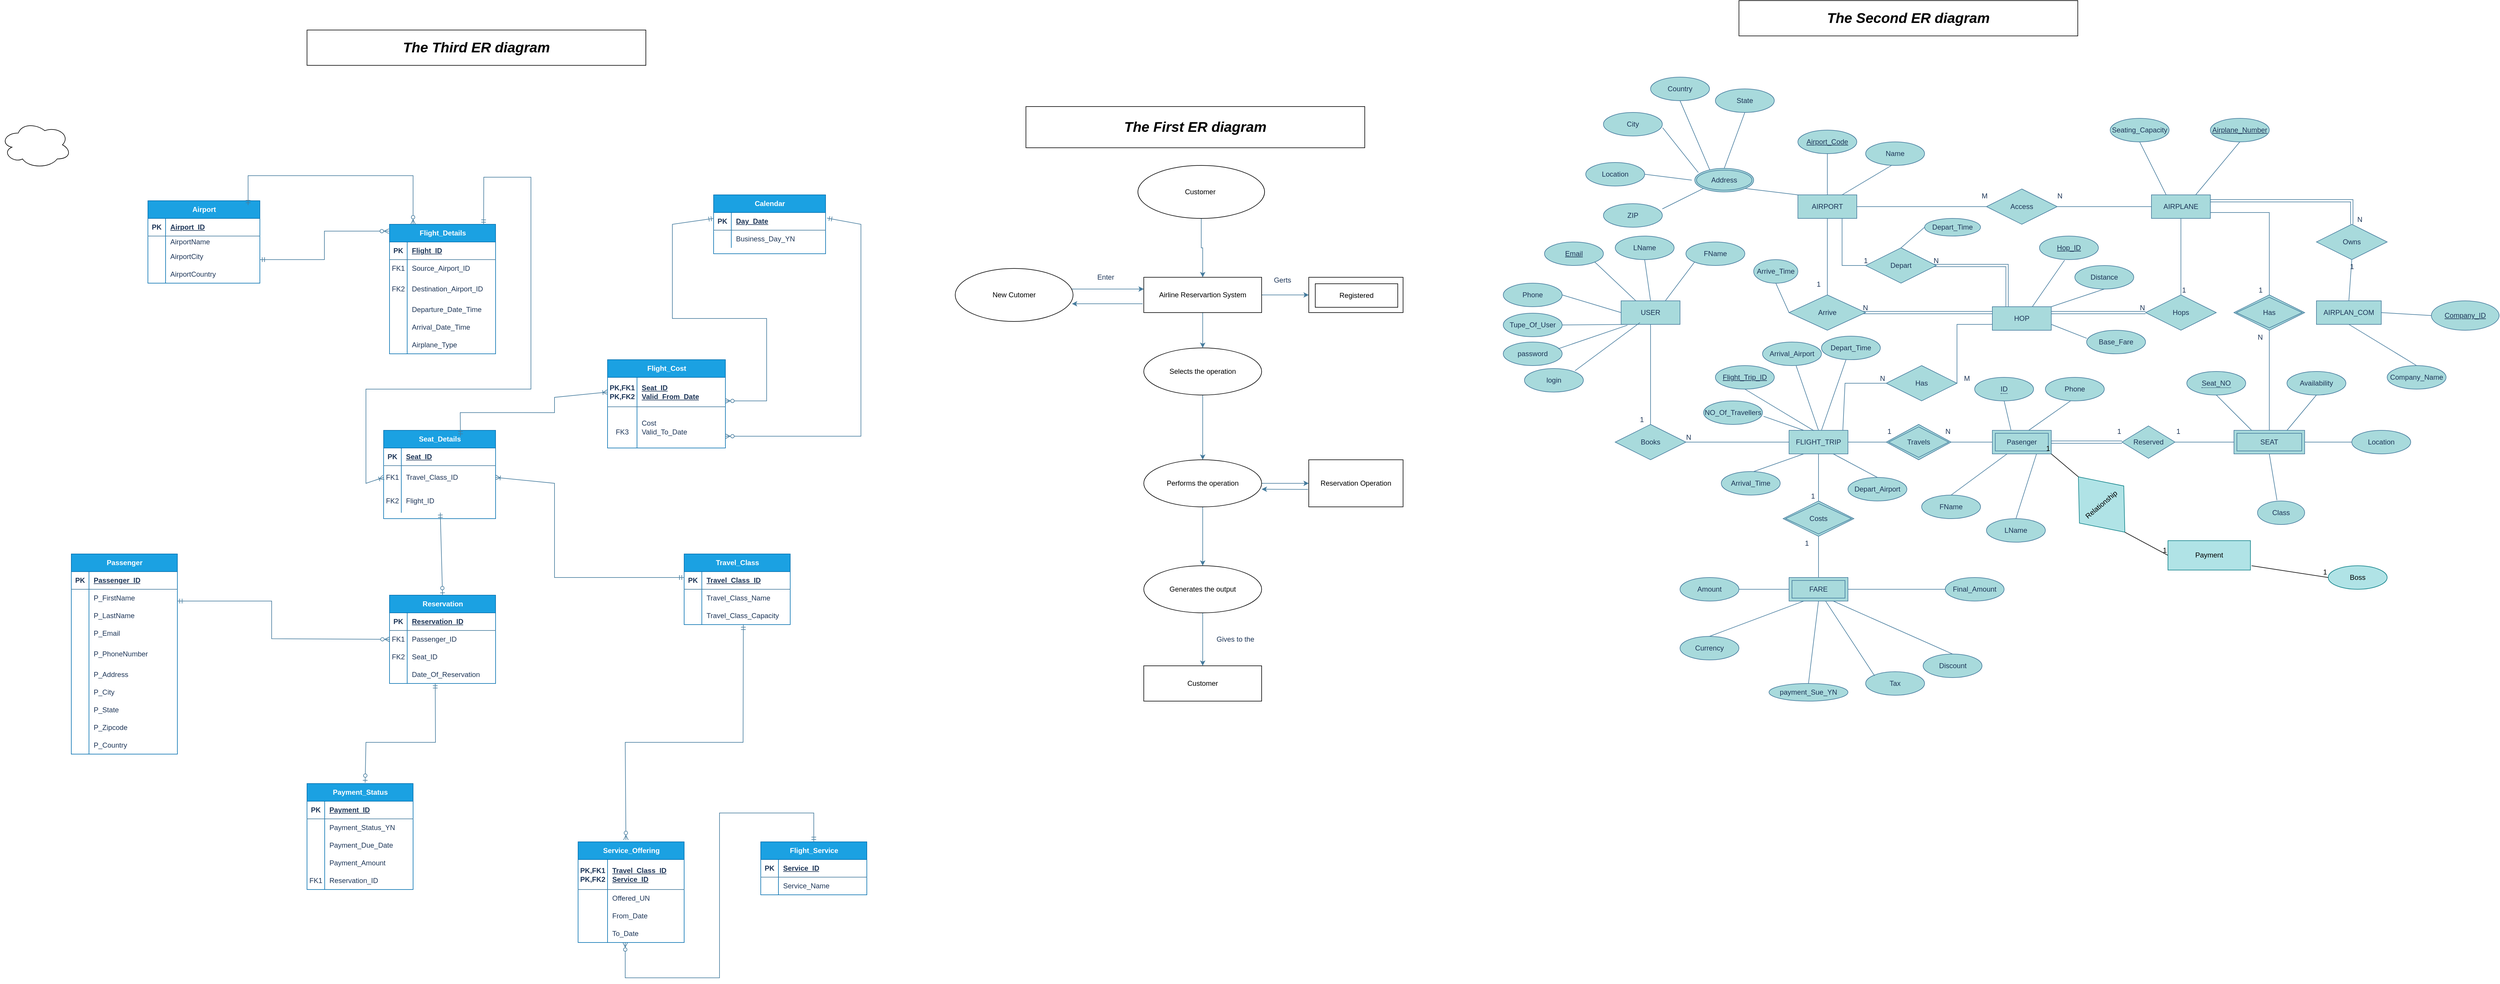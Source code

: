<mxfile version="27.0.6">
  <diagram id="prtHgNgQTEPvFCAcTncT" name="Page-1">
    <mxGraphModel dx="2702" dy="1673" grid="1" gridSize="10" guides="1" tooltips="1" connect="0" arrows="1" fold="1" page="1" pageScale="1" pageWidth="827" pageHeight="1169" background="none" math="0" shadow="0">
      <root>
        <mxCell id="0" />
        <mxCell id="1" parent="0" />
        <mxCell id="bTbu85uykv1qYZbqekr0-38" value="" style="edgeStyle=orthogonalEdgeStyle;rounded=0;orthogonalLoop=1;jettySize=auto;html=1;labelBackgroundColor=none;strokeColor=#457B9D;fontColor=default;" parent="1" source="bTbu85uykv1qYZbqekr0-2" target="bTbu85uykv1qYZbqekr0-8" edge="1">
          <mxGeometry relative="1" as="geometry" />
        </mxCell>
        <mxCell id="bTbu85uykv1qYZbqekr0-2" value="Customer&amp;nbsp;" style="ellipse;whiteSpace=wrap;html=1;labelBackgroundColor=none;" parent="1" vertex="1">
          <mxGeometry x="350" y="20" width="215" height="90" as="geometry" />
        </mxCell>
        <mxCell id="bTbu85uykv1qYZbqekr0-32" value="" style="edgeStyle=orthogonalEdgeStyle;rounded=0;orthogonalLoop=1;jettySize=auto;html=1;labelBackgroundColor=none;strokeColor=#457B9D;fontColor=default;" parent="1" source="bTbu85uykv1qYZbqekr0-3" target="bTbu85uykv1qYZbqekr0-8" edge="1">
          <mxGeometry relative="1" as="geometry">
            <Array as="points">
              <mxPoint x="350" y="230" />
              <mxPoint x="350" y="230" />
            </Array>
          </mxGeometry>
        </mxCell>
        <mxCell id="bTbu85uykv1qYZbqekr0-3" value="New Cutomer" style="ellipse;whiteSpace=wrap;html=1;labelBackgroundColor=none;" parent="1" vertex="1">
          <mxGeometry x="40" y="195" width="200" height="90" as="geometry" />
        </mxCell>
        <mxCell id="bTbu85uykv1qYZbqekr0-18" style="edgeStyle=orthogonalEdgeStyle;rounded=0;orthogonalLoop=1;jettySize=auto;html=1;exitX=0.5;exitY=1;exitDx=0;exitDy=0;entryX=0.5;entryY=0;entryDx=0;entryDy=0;labelBackgroundColor=none;strokeColor=#457B9D;fontColor=default;" parent="1" source="bTbu85uykv1qYZbqekr0-4" target="bTbu85uykv1qYZbqekr0-5" edge="1">
          <mxGeometry relative="1" as="geometry" />
        </mxCell>
        <mxCell id="bTbu85uykv1qYZbqekr0-4" value="Selects the operation" style="ellipse;whiteSpace=wrap;html=1;labelBackgroundColor=none;" parent="1" vertex="1">
          <mxGeometry x="360" y="330" width="200" height="80" as="geometry" />
        </mxCell>
        <mxCell id="bTbu85uykv1qYZbqekr0-24" value="" style="edgeStyle=orthogonalEdgeStyle;rounded=0;orthogonalLoop=1;jettySize=auto;html=1;labelBackgroundColor=none;strokeColor=#457B9D;fontColor=default;" parent="1" source="bTbu85uykv1qYZbqekr0-5" target="bTbu85uykv1qYZbqekr0-21" edge="1">
          <mxGeometry relative="1" as="geometry" />
        </mxCell>
        <mxCell id="bTbu85uykv1qYZbqekr0-26" value="" style="edgeStyle=orthogonalEdgeStyle;rounded=0;orthogonalLoop=1;jettySize=auto;html=1;labelBackgroundColor=none;strokeColor=#457B9D;fontColor=default;" parent="1" source="bTbu85uykv1qYZbqekr0-5" target="bTbu85uykv1qYZbqekr0-12" edge="1">
          <mxGeometry relative="1" as="geometry">
            <Array as="points">
              <mxPoint x="600" y="560" />
              <mxPoint x="600" y="560" />
            </Array>
          </mxGeometry>
        </mxCell>
        <mxCell id="bTbu85uykv1qYZbqekr0-5" value="Performs the operation" style="ellipse;whiteSpace=wrap;html=1;labelBackgroundColor=none;" parent="1" vertex="1">
          <mxGeometry x="360" y="520" width="200" height="80" as="geometry" />
        </mxCell>
        <mxCell id="bTbu85uykv1qYZbqekr0-10" value="" style="edgeStyle=orthogonalEdgeStyle;rounded=0;orthogonalLoop=1;jettySize=auto;html=1;labelBackgroundColor=none;strokeColor=#457B9D;fontColor=default;" parent="1" source="bTbu85uykv1qYZbqekr0-8" target="bTbu85uykv1qYZbqekr0-9" edge="1">
          <mxGeometry relative="1" as="geometry" />
        </mxCell>
        <mxCell id="bTbu85uykv1qYZbqekr0-17" style="edgeStyle=orthogonalEdgeStyle;rounded=0;orthogonalLoop=1;jettySize=auto;html=1;exitX=0.5;exitY=1;exitDx=0;exitDy=0;entryX=0.5;entryY=0;entryDx=0;entryDy=0;labelBackgroundColor=none;strokeColor=#457B9D;fontColor=default;" parent="1" source="bTbu85uykv1qYZbqekr0-8" target="bTbu85uykv1qYZbqekr0-4" edge="1">
          <mxGeometry relative="1" as="geometry" />
        </mxCell>
        <mxCell id="bTbu85uykv1qYZbqekr0-8" value="Airline Reservartion System" style="rounded=0;whiteSpace=wrap;html=1;labelBackgroundColor=none;" parent="1" vertex="1">
          <mxGeometry x="360" y="210" width="200" height="60" as="geometry" />
        </mxCell>
        <mxCell id="bTbu85uykv1qYZbqekr0-9" value="" style="whiteSpace=wrap;html=1;rounded=0;labelBackgroundColor=none;" parent="1" vertex="1">
          <mxGeometry x="640" y="210" width="160" height="60" as="geometry" />
        </mxCell>
        <mxCell id="bTbu85uykv1qYZbqekr0-11" value="Registered" style="rounded=0;whiteSpace=wrap;html=1;labelBackgroundColor=none;" parent="1" vertex="1">
          <mxGeometry x="651" y="221" width="140" height="40" as="geometry" />
        </mxCell>
        <mxCell id="bTbu85uykv1qYZbqekr0-12" value="Reservation Operation" style="rounded=0;whiteSpace=wrap;html=1;labelBackgroundColor=none;" parent="1" vertex="1">
          <mxGeometry x="640" y="520" width="160" height="80" as="geometry" />
        </mxCell>
        <mxCell id="bTbu85uykv1qYZbqekr0-19" value="Customer" style="rounded=0;whiteSpace=wrap;html=1;labelBackgroundColor=none;" parent="1" vertex="1">
          <mxGeometry x="360" y="870" width="200" height="60" as="geometry" />
        </mxCell>
        <mxCell id="bTbu85uykv1qYZbqekr0-25" value="" style="edgeStyle=orthogonalEdgeStyle;rounded=0;orthogonalLoop=1;jettySize=auto;html=1;labelBackgroundColor=none;strokeColor=#457B9D;fontColor=default;" parent="1" source="bTbu85uykv1qYZbqekr0-21" target="bTbu85uykv1qYZbqekr0-19" edge="1">
          <mxGeometry relative="1" as="geometry" />
        </mxCell>
        <mxCell id="bTbu85uykv1qYZbqekr0-21" value="Generates the output" style="ellipse;whiteSpace=wrap;html=1;labelBackgroundColor=none;" parent="1" vertex="1">
          <mxGeometry x="360" y="700" width="200" height="80" as="geometry" />
        </mxCell>
        <mxCell id="bTbu85uykv1qYZbqekr0-33" style="edgeStyle=orthogonalEdgeStyle;rounded=0;orthogonalLoop=1;jettySize=auto;html=1;exitX=0;exitY=0.75;exitDx=0;exitDy=0;entryX=1;entryY=0.667;entryDx=0;entryDy=0;entryPerimeter=0;labelBackgroundColor=none;strokeColor=#457B9D;fontColor=default;" parent="1" edge="1">
          <mxGeometry relative="1" as="geometry">
            <mxPoint x="358" y="255" as="sourcePoint" />
            <mxPoint x="238" y="255.03" as="targetPoint" />
          </mxGeometry>
        </mxCell>
        <mxCell id="bTbu85uykv1qYZbqekr0-34" value="" style="endArrow=classic;html=1;rounded=0;entryX=1.006;entryY=0.746;entryDx=0;entryDy=0;entryPerimeter=0;exitX=0;exitY=0.75;exitDx=0;exitDy=0;labelBackgroundColor=none;strokeColor=#457B9D;fontColor=default;" parent="1" edge="1">
          <mxGeometry width="50" height="50" relative="1" as="geometry">
            <mxPoint x="638.8" y="570.32" as="sourcePoint" />
            <mxPoint x="560" y="570.0" as="targetPoint" />
            <Array as="points" />
          </mxGeometry>
        </mxCell>
        <mxCell id="bTbu85uykv1qYZbqekr0-35" value="Enter" style="text;html=1;align=center;verticalAlign=middle;resizable=0;points=[];autosize=1;strokeColor=none;fillColor=none;labelBackgroundColor=none;fontColor=#1D3557;" parent="1" vertex="1">
          <mxGeometry x="270" y="195" width="50" height="30" as="geometry" />
        </mxCell>
        <mxCell id="bTbu85uykv1qYZbqekr0-36" value="Gerts" style="text;html=1;align=center;verticalAlign=middle;resizable=0;points=[];autosize=1;strokeColor=none;fillColor=none;labelBackgroundColor=none;fontColor=#1D3557;" parent="1" vertex="1">
          <mxGeometry x="570" y="200" width="50" height="30" as="geometry" />
        </mxCell>
        <mxCell id="bTbu85uykv1qYZbqekr0-37" value="Gives to the" style="text;html=1;align=center;verticalAlign=middle;resizable=0;points=[];autosize=1;strokeColor=none;fillColor=none;labelBackgroundColor=none;fontColor=#1D3557;" parent="1" vertex="1">
          <mxGeometry x="470" y="810" width="90" height="30" as="geometry" />
        </mxCell>
        <mxCell id="J1Zsy6z8btEPPy3rvnn6-1" value="Airport" style="shape=table;startSize=30;container=1;collapsible=1;childLayout=tableLayout;fixedRows=1;rowLines=0;fontStyle=1;align=center;resizeLast=1;html=1;fillColor=#1ba1e2;fontColor=#ffffff;strokeColor=#006EAF;labelBackgroundColor=none;" parent="1" vertex="1">
          <mxGeometry x="-1330" y="80" width="190" height="140" as="geometry" />
        </mxCell>
        <mxCell id="J1Zsy6z8btEPPy3rvnn6-2" value="" style="shape=tableRow;horizontal=0;startSize=0;swimlaneHead=0;swimlaneBody=0;fillColor=none;collapsible=0;dropTarget=0;points=[[0,0.5],[1,0.5]];portConstraint=eastwest;top=0;left=0;right=0;bottom=1;labelBackgroundColor=none;strokeColor=#457B9D;fontColor=#1D3557;" parent="J1Zsy6z8btEPPy3rvnn6-1" vertex="1">
          <mxGeometry y="30" width="190" height="30" as="geometry" />
        </mxCell>
        <mxCell id="J1Zsy6z8btEPPy3rvnn6-3" value="PK" style="shape=partialRectangle;connectable=0;fillColor=none;top=0;left=0;bottom=0;right=0;fontStyle=1;overflow=hidden;whiteSpace=wrap;html=1;labelBackgroundColor=none;strokeColor=#457B9D;fontColor=#1D3557;" parent="J1Zsy6z8btEPPy3rvnn6-2" vertex="1">
          <mxGeometry width="30" height="30" as="geometry">
            <mxRectangle width="30" height="30" as="alternateBounds" />
          </mxGeometry>
        </mxCell>
        <mxCell id="J1Zsy6z8btEPPy3rvnn6-4" value="Airport_ID" style="shape=partialRectangle;connectable=0;fillColor=none;top=0;left=0;bottom=0;right=0;align=left;spacingLeft=6;fontStyle=5;overflow=hidden;whiteSpace=wrap;html=1;labelBackgroundColor=none;strokeColor=#457B9D;fontColor=#1D3557;" parent="J1Zsy6z8btEPPy3rvnn6-2" vertex="1">
          <mxGeometry x="30" width="160" height="30" as="geometry">
            <mxRectangle width="160" height="30" as="alternateBounds" />
          </mxGeometry>
        </mxCell>
        <mxCell id="J1Zsy6z8btEPPy3rvnn6-5" value="" style="shape=tableRow;horizontal=0;startSize=0;swimlaneHead=0;swimlaneBody=0;fillColor=none;collapsible=0;dropTarget=0;points=[[0,0.5],[1,0.5]];portConstraint=eastwest;top=0;left=0;right=0;bottom=0;labelBackgroundColor=none;strokeColor=#457B9D;fontColor=#1D3557;" parent="J1Zsy6z8btEPPy3rvnn6-1" vertex="1">
          <mxGeometry y="60" width="190" height="20" as="geometry" />
        </mxCell>
        <mxCell id="J1Zsy6z8btEPPy3rvnn6-6" value="" style="shape=partialRectangle;connectable=0;fillColor=none;top=0;left=0;bottom=0;right=0;editable=1;overflow=hidden;whiteSpace=wrap;html=1;labelBackgroundColor=none;strokeColor=#457B9D;fontColor=#1D3557;" parent="J1Zsy6z8btEPPy3rvnn6-5" vertex="1">
          <mxGeometry width="30" height="20" as="geometry">
            <mxRectangle width="30" height="20" as="alternateBounds" />
          </mxGeometry>
        </mxCell>
        <mxCell id="J1Zsy6z8btEPPy3rvnn6-7" value="AirportName" style="shape=partialRectangle;connectable=0;fillColor=none;top=0;left=0;bottom=0;right=0;align=left;spacingLeft=6;overflow=hidden;whiteSpace=wrap;html=1;labelBackgroundColor=none;strokeColor=#457B9D;fontColor=#1D3557;" parent="J1Zsy6z8btEPPy3rvnn6-5" vertex="1">
          <mxGeometry x="30" width="160" height="20" as="geometry">
            <mxRectangle width="160" height="20" as="alternateBounds" />
          </mxGeometry>
        </mxCell>
        <mxCell id="J1Zsy6z8btEPPy3rvnn6-8" value="" style="shape=tableRow;horizontal=0;startSize=0;swimlaneHead=0;swimlaneBody=0;fillColor=none;collapsible=0;dropTarget=0;points=[[0,0.5],[1,0.5]];portConstraint=eastwest;top=0;left=0;right=0;bottom=0;labelBackgroundColor=none;strokeColor=#457B9D;fontColor=#1D3557;" parent="J1Zsy6z8btEPPy3rvnn6-1" vertex="1">
          <mxGeometry y="80" width="190" height="30" as="geometry" />
        </mxCell>
        <mxCell id="J1Zsy6z8btEPPy3rvnn6-9" value="" style="shape=partialRectangle;connectable=0;fillColor=none;top=0;left=0;bottom=0;right=0;editable=1;overflow=hidden;whiteSpace=wrap;html=1;labelBackgroundColor=none;strokeColor=#457B9D;fontColor=#1D3557;" parent="J1Zsy6z8btEPPy3rvnn6-8" vertex="1">
          <mxGeometry width="30" height="30" as="geometry">
            <mxRectangle width="30" height="30" as="alternateBounds" />
          </mxGeometry>
        </mxCell>
        <mxCell id="J1Zsy6z8btEPPy3rvnn6-10" value="AirportCity" style="shape=partialRectangle;connectable=0;fillColor=none;top=0;left=0;bottom=0;right=0;align=left;spacingLeft=6;overflow=hidden;whiteSpace=wrap;html=1;labelBackgroundColor=none;strokeColor=#457B9D;fontColor=#1D3557;" parent="J1Zsy6z8btEPPy3rvnn6-8" vertex="1">
          <mxGeometry x="30" width="160" height="30" as="geometry">
            <mxRectangle width="160" height="30" as="alternateBounds" />
          </mxGeometry>
        </mxCell>
        <mxCell id="g8ojwEXrgFPtRHTycwO1-3" style="shape=tableRow;horizontal=0;startSize=0;swimlaneHead=0;swimlaneBody=0;fillColor=none;collapsible=0;dropTarget=0;points=[[0,0.5],[1,0.5]];portConstraint=eastwest;top=0;left=0;right=0;bottom=0;labelBackgroundColor=none;strokeColor=#457B9D;fontColor=#1D3557;" parent="J1Zsy6z8btEPPy3rvnn6-1" vertex="1">
          <mxGeometry y="110" width="190" height="30" as="geometry" />
        </mxCell>
        <mxCell id="g8ojwEXrgFPtRHTycwO1-4" style="shape=partialRectangle;connectable=0;fillColor=none;top=0;left=0;bottom=0;right=0;editable=1;overflow=hidden;whiteSpace=wrap;html=1;labelBackgroundColor=none;strokeColor=#457B9D;fontColor=#1D3557;" parent="g8ojwEXrgFPtRHTycwO1-3" vertex="1">
          <mxGeometry width="30" height="30" as="geometry">
            <mxRectangle width="30" height="30" as="alternateBounds" />
          </mxGeometry>
        </mxCell>
        <mxCell id="g8ojwEXrgFPtRHTycwO1-5" value="&lt;font&gt;AirportCountry&lt;/font&gt;" style="shape=partialRectangle;connectable=0;fillColor=none;top=0;left=0;bottom=0;right=0;align=left;spacingLeft=6;overflow=hidden;whiteSpace=wrap;html=1;labelBackgroundColor=none;strokeColor=#457B9D;fontColor=#1D3557;" parent="g8ojwEXrgFPtRHTycwO1-3" vertex="1">
          <mxGeometry x="30" width="160" height="30" as="geometry">
            <mxRectangle width="160" height="30" as="alternateBounds" />
          </mxGeometry>
        </mxCell>
        <mxCell id="J1Zsy6z8btEPPy3rvnn6-11" value="Flight_Details" style="shape=table;startSize=30;container=1;collapsible=1;childLayout=tableLayout;fixedRows=1;rowLines=0;fontStyle=1;align=center;resizeLast=1;html=1;fillColor=#1ba1e2;fontColor=#ffffff;strokeColor=#006EAF;labelBackgroundColor=none;" parent="1" vertex="1">
          <mxGeometry x="-920" y="120" width="180" height="220" as="geometry" />
        </mxCell>
        <mxCell id="J1Zsy6z8btEPPy3rvnn6-12" value="" style="shape=tableRow;horizontal=0;startSize=0;swimlaneHead=0;swimlaneBody=0;fillColor=none;collapsible=0;dropTarget=0;points=[[0,0.5],[1,0.5]];portConstraint=eastwest;top=0;left=0;right=0;bottom=1;labelBackgroundColor=none;strokeColor=#457B9D;fontColor=#1D3557;" parent="J1Zsy6z8btEPPy3rvnn6-11" vertex="1">
          <mxGeometry y="30" width="180" height="30" as="geometry" />
        </mxCell>
        <mxCell id="J1Zsy6z8btEPPy3rvnn6-13" value="PK" style="shape=partialRectangle;connectable=0;fillColor=none;top=0;left=0;bottom=0;right=0;fontStyle=1;overflow=hidden;whiteSpace=wrap;html=1;labelBackgroundColor=none;strokeColor=#457B9D;fontColor=#1D3557;" parent="J1Zsy6z8btEPPy3rvnn6-12" vertex="1">
          <mxGeometry width="30" height="30" as="geometry">
            <mxRectangle width="30" height="30" as="alternateBounds" />
          </mxGeometry>
        </mxCell>
        <mxCell id="J1Zsy6z8btEPPy3rvnn6-14" value="Flight_ID" style="shape=partialRectangle;connectable=0;fillColor=none;top=0;left=0;bottom=0;right=0;align=left;spacingLeft=6;fontStyle=5;overflow=hidden;whiteSpace=wrap;html=1;labelBackgroundColor=none;strokeColor=#457B9D;fontColor=#1D3557;" parent="J1Zsy6z8btEPPy3rvnn6-12" vertex="1">
          <mxGeometry x="30" width="150" height="30" as="geometry">
            <mxRectangle width="150" height="30" as="alternateBounds" />
          </mxGeometry>
        </mxCell>
        <mxCell id="J1Zsy6z8btEPPy3rvnn6-15" value="" style="shape=tableRow;horizontal=0;startSize=0;swimlaneHead=0;swimlaneBody=0;fillColor=none;collapsible=0;dropTarget=0;points=[[0,0.5],[1,0.5]];portConstraint=eastwest;top=0;left=0;right=0;bottom=0;labelBackgroundColor=none;strokeColor=#457B9D;fontColor=#1D3557;" parent="J1Zsy6z8btEPPy3rvnn6-11" vertex="1">
          <mxGeometry y="60" width="180" height="30" as="geometry" />
        </mxCell>
        <mxCell id="J1Zsy6z8btEPPy3rvnn6-16" value="FK1" style="shape=partialRectangle;connectable=0;fillColor=none;top=0;left=0;bottom=0;right=0;editable=1;overflow=hidden;whiteSpace=wrap;html=1;labelBackgroundColor=none;strokeColor=#457B9D;fontColor=#1D3557;" parent="J1Zsy6z8btEPPy3rvnn6-15" vertex="1">
          <mxGeometry width="30" height="30" as="geometry">
            <mxRectangle width="30" height="30" as="alternateBounds" />
          </mxGeometry>
        </mxCell>
        <mxCell id="J1Zsy6z8btEPPy3rvnn6-17" value="Source_Airport_ID" style="shape=partialRectangle;connectable=0;fillColor=none;top=0;left=0;bottom=0;right=0;align=left;spacingLeft=6;overflow=hidden;whiteSpace=wrap;html=1;labelBackgroundColor=none;strokeColor=#457B9D;fontColor=#1D3557;" parent="J1Zsy6z8btEPPy3rvnn6-15" vertex="1">
          <mxGeometry x="30" width="150" height="30" as="geometry">
            <mxRectangle width="150" height="30" as="alternateBounds" />
          </mxGeometry>
        </mxCell>
        <mxCell id="J1Zsy6z8btEPPy3rvnn6-18" value="" style="shape=tableRow;horizontal=0;startSize=0;swimlaneHead=0;swimlaneBody=0;fillColor=none;collapsible=0;dropTarget=0;points=[[0,0.5],[1,0.5]];portConstraint=eastwest;top=0;left=0;right=0;bottom=0;labelBackgroundColor=none;strokeColor=#457B9D;fontColor=#1D3557;" parent="J1Zsy6z8btEPPy3rvnn6-11" vertex="1">
          <mxGeometry y="90" width="180" height="40" as="geometry" />
        </mxCell>
        <mxCell id="J1Zsy6z8btEPPy3rvnn6-19" value="FK2" style="shape=partialRectangle;connectable=0;fillColor=none;top=0;left=0;bottom=0;right=0;editable=1;overflow=hidden;whiteSpace=wrap;html=1;labelBackgroundColor=none;strokeColor=#457B9D;fontColor=#1D3557;" parent="J1Zsy6z8btEPPy3rvnn6-18" vertex="1">
          <mxGeometry width="30" height="40" as="geometry">
            <mxRectangle width="30" height="40" as="alternateBounds" />
          </mxGeometry>
        </mxCell>
        <mxCell id="J1Zsy6z8btEPPy3rvnn6-20" value="Destination_Airport_ID" style="shape=partialRectangle;connectable=0;fillColor=none;top=0;left=0;bottom=0;right=0;align=left;spacingLeft=6;overflow=hidden;whiteSpace=wrap;html=1;labelBackgroundColor=none;strokeColor=#457B9D;fontColor=#1D3557;" parent="J1Zsy6z8btEPPy3rvnn6-18" vertex="1">
          <mxGeometry x="30" width="150" height="40" as="geometry">
            <mxRectangle width="150" height="40" as="alternateBounds" />
          </mxGeometry>
        </mxCell>
        <mxCell id="J1Zsy6z8btEPPy3rvnn6-21" value="" style="shape=tableRow;horizontal=0;startSize=0;swimlaneHead=0;swimlaneBody=0;fillColor=none;collapsible=0;dropTarget=0;points=[[0,0.5],[1,0.5]];portConstraint=eastwest;top=0;left=0;right=0;bottom=0;labelBackgroundColor=none;strokeColor=#457B9D;fontColor=#1D3557;" parent="J1Zsy6z8btEPPy3rvnn6-11" vertex="1">
          <mxGeometry y="130" width="180" height="30" as="geometry" />
        </mxCell>
        <mxCell id="J1Zsy6z8btEPPy3rvnn6-22" value="" style="shape=partialRectangle;connectable=0;fillColor=none;top=0;left=0;bottom=0;right=0;editable=1;overflow=hidden;whiteSpace=wrap;html=1;labelBackgroundColor=none;strokeColor=#457B9D;fontColor=#1D3557;" parent="J1Zsy6z8btEPPy3rvnn6-21" vertex="1">
          <mxGeometry width="30" height="30" as="geometry">
            <mxRectangle width="30" height="30" as="alternateBounds" />
          </mxGeometry>
        </mxCell>
        <mxCell id="J1Zsy6z8btEPPy3rvnn6-23" value="Departure_Date_Time" style="shape=partialRectangle;connectable=0;fillColor=none;top=0;left=0;bottom=0;right=0;align=left;spacingLeft=6;overflow=hidden;whiteSpace=wrap;html=1;labelBackgroundColor=none;strokeColor=#457B9D;fontColor=#1D3557;" parent="J1Zsy6z8btEPPy3rvnn6-21" vertex="1">
          <mxGeometry x="30" width="150" height="30" as="geometry">
            <mxRectangle width="150" height="30" as="alternateBounds" />
          </mxGeometry>
        </mxCell>
        <mxCell id="J1Zsy6z8btEPPy3rvnn6-24" style="shape=tableRow;horizontal=0;startSize=0;swimlaneHead=0;swimlaneBody=0;fillColor=none;collapsible=0;dropTarget=0;points=[[0,0.5],[1,0.5]];portConstraint=eastwest;top=0;left=0;right=0;bottom=0;labelBackgroundColor=none;strokeColor=#457B9D;fontColor=#1D3557;" parent="J1Zsy6z8btEPPy3rvnn6-11" vertex="1">
          <mxGeometry y="160" width="180" height="30" as="geometry" />
        </mxCell>
        <mxCell id="J1Zsy6z8btEPPy3rvnn6-25" style="shape=partialRectangle;connectable=0;fillColor=none;top=0;left=0;bottom=0;right=0;editable=1;overflow=hidden;whiteSpace=wrap;html=1;labelBackgroundColor=none;strokeColor=#457B9D;fontColor=#1D3557;" parent="J1Zsy6z8btEPPy3rvnn6-24" vertex="1">
          <mxGeometry width="30" height="30" as="geometry">
            <mxRectangle width="30" height="30" as="alternateBounds" />
          </mxGeometry>
        </mxCell>
        <mxCell id="J1Zsy6z8btEPPy3rvnn6-26" value="Arrival_Date_Time" style="shape=partialRectangle;connectable=0;fillColor=none;top=0;left=0;bottom=0;right=0;align=left;spacingLeft=6;overflow=hidden;whiteSpace=wrap;html=1;labelBackgroundColor=none;strokeColor=#457B9D;fontColor=#1D3557;" parent="J1Zsy6z8btEPPy3rvnn6-24" vertex="1">
          <mxGeometry x="30" width="150" height="30" as="geometry">
            <mxRectangle width="150" height="30" as="alternateBounds" />
          </mxGeometry>
        </mxCell>
        <mxCell id="g8ojwEXrgFPtRHTycwO1-6" style="shape=tableRow;horizontal=0;startSize=0;swimlaneHead=0;swimlaneBody=0;fillColor=none;collapsible=0;dropTarget=0;points=[[0,0.5],[1,0.5]];portConstraint=eastwest;top=0;left=0;right=0;bottom=0;labelBackgroundColor=none;strokeColor=#457B9D;fontColor=#1D3557;" parent="J1Zsy6z8btEPPy3rvnn6-11" vertex="1">
          <mxGeometry y="190" width="180" height="30" as="geometry" />
        </mxCell>
        <mxCell id="g8ojwEXrgFPtRHTycwO1-7" style="shape=partialRectangle;connectable=0;fillColor=none;top=0;left=0;bottom=0;right=0;editable=1;overflow=hidden;whiteSpace=wrap;html=1;labelBackgroundColor=none;strokeColor=#457B9D;fontColor=#1D3557;" parent="g8ojwEXrgFPtRHTycwO1-6" vertex="1">
          <mxGeometry width="30" height="30" as="geometry">
            <mxRectangle width="30" height="30" as="alternateBounds" />
          </mxGeometry>
        </mxCell>
        <mxCell id="g8ojwEXrgFPtRHTycwO1-8" value="Airplane_Type" style="shape=partialRectangle;connectable=0;fillColor=none;top=0;left=0;bottom=0;right=0;align=left;spacingLeft=6;overflow=hidden;whiteSpace=wrap;html=1;labelBackgroundColor=none;strokeColor=#457B9D;fontColor=#1D3557;" parent="g8ojwEXrgFPtRHTycwO1-6" vertex="1">
          <mxGeometry x="30" width="150" height="30" as="geometry">
            <mxRectangle width="150" height="30" as="alternateBounds" />
          </mxGeometry>
        </mxCell>
        <mxCell id="XDC1g_R-5amsgsJcSVQO-21" value="&lt;h1&gt;&lt;i&gt;&lt;font style=&quot;color: light-dark(rgb(0, 0, 0), rgb(102, 178, 255));&quot;&gt;The First ER diagram&lt;/font&gt;&lt;/i&gt;&lt;/h1&gt;" style="rounded=0;whiteSpace=wrap;html=1;labelBackgroundColor=none;" parent="1" vertex="1">
          <mxGeometry x="160" y="-80" width="575" height="70" as="geometry" />
        </mxCell>
        <mxCell id="g8ojwEXrgFPtRHTycwO1-9" value="Seat_Details" style="shape=table;startSize=30;container=1;collapsible=1;childLayout=tableLayout;fixedRows=1;rowLines=0;fontStyle=1;align=center;resizeLast=1;html=1;fillColor=#1ba1e2;fontColor=#ffffff;strokeColor=#006EAF;labelBackgroundColor=none;" parent="1" vertex="1">
          <mxGeometry x="-930" y="470" width="190" height="150" as="geometry" />
        </mxCell>
        <mxCell id="g8ojwEXrgFPtRHTycwO1-10" value="" style="shape=tableRow;horizontal=0;startSize=0;swimlaneHead=0;swimlaneBody=0;fillColor=none;collapsible=0;dropTarget=0;points=[[0,0.5],[1,0.5]];portConstraint=eastwest;top=0;left=0;right=0;bottom=1;labelBackgroundColor=none;strokeColor=#457B9D;fontColor=#1D3557;" parent="g8ojwEXrgFPtRHTycwO1-9" vertex="1">
          <mxGeometry y="30" width="190" height="30" as="geometry" />
        </mxCell>
        <mxCell id="g8ojwEXrgFPtRHTycwO1-11" value="PK" style="shape=partialRectangle;connectable=0;fillColor=none;top=0;left=0;bottom=0;right=0;fontStyle=1;overflow=hidden;whiteSpace=wrap;html=1;labelBackgroundColor=none;strokeColor=#457B9D;fontColor=#1D3557;" parent="g8ojwEXrgFPtRHTycwO1-10" vertex="1">
          <mxGeometry width="30" height="30" as="geometry">
            <mxRectangle width="30" height="30" as="alternateBounds" />
          </mxGeometry>
        </mxCell>
        <mxCell id="g8ojwEXrgFPtRHTycwO1-12" value="Seat_ID" style="shape=partialRectangle;connectable=0;fillColor=none;top=0;left=0;bottom=0;right=0;align=left;spacingLeft=6;fontStyle=5;overflow=hidden;whiteSpace=wrap;html=1;labelBackgroundColor=none;strokeColor=#457B9D;fontColor=#1D3557;" parent="g8ojwEXrgFPtRHTycwO1-10" vertex="1">
          <mxGeometry x="30" width="160" height="30" as="geometry">
            <mxRectangle width="160" height="30" as="alternateBounds" />
          </mxGeometry>
        </mxCell>
        <mxCell id="g8ojwEXrgFPtRHTycwO1-13" value="" style="shape=tableRow;horizontal=0;startSize=0;swimlaneHead=0;swimlaneBody=0;fillColor=none;collapsible=0;dropTarget=0;points=[[0,0.5],[1,0.5]];portConstraint=eastwest;top=0;left=0;right=0;bottom=0;labelBackgroundColor=none;strokeColor=#457B9D;fontColor=#1D3557;" parent="g8ojwEXrgFPtRHTycwO1-9" vertex="1">
          <mxGeometry y="60" width="190" height="40" as="geometry" />
        </mxCell>
        <mxCell id="g8ojwEXrgFPtRHTycwO1-14" value="FK1" style="shape=partialRectangle;connectable=0;fillColor=none;top=0;left=0;bottom=0;right=0;editable=1;overflow=hidden;whiteSpace=wrap;html=1;labelBackgroundColor=none;strokeColor=#457B9D;fontColor=#1D3557;" parent="g8ojwEXrgFPtRHTycwO1-13" vertex="1">
          <mxGeometry width="30" height="40" as="geometry">
            <mxRectangle width="30" height="40" as="alternateBounds" />
          </mxGeometry>
        </mxCell>
        <mxCell id="g8ojwEXrgFPtRHTycwO1-15" value="Travel_Class_ID" style="shape=partialRectangle;connectable=0;fillColor=none;top=0;left=0;bottom=0;right=0;align=left;spacingLeft=6;overflow=hidden;whiteSpace=wrap;html=1;labelBackgroundColor=none;strokeColor=#457B9D;fontColor=#1D3557;" parent="g8ojwEXrgFPtRHTycwO1-13" vertex="1">
          <mxGeometry x="30" width="160" height="40" as="geometry">
            <mxRectangle width="160" height="40" as="alternateBounds" />
          </mxGeometry>
        </mxCell>
        <mxCell id="g8ojwEXrgFPtRHTycwO1-16" value="" style="shape=tableRow;horizontal=0;startSize=0;swimlaneHead=0;swimlaneBody=0;fillColor=none;collapsible=0;dropTarget=0;points=[[0,0.5],[1,0.5]];portConstraint=eastwest;top=0;left=0;right=0;bottom=0;labelBackgroundColor=none;strokeColor=#457B9D;fontColor=#1D3557;" parent="g8ojwEXrgFPtRHTycwO1-9" vertex="1">
          <mxGeometry y="100" width="190" height="40" as="geometry" />
        </mxCell>
        <mxCell id="g8ojwEXrgFPtRHTycwO1-17" value="FK2" style="shape=partialRectangle;connectable=0;fillColor=none;top=0;left=0;bottom=0;right=0;editable=1;overflow=hidden;whiteSpace=wrap;html=1;labelBackgroundColor=none;strokeColor=#457B9D;fontColor=#1D3557;" parent="g8ojwEXrgFPtRHTycwO1-16" vertex="1">
          <mxGeometry width="30" height="40" as="geometry">
            <mxRectangle width="30" height="40" as="alternateBounds" />
          </mxGeometry>
        </mxCell>
        <mxCell id="g8ojwEXrgFPtRHTycwO1-18" value="Flight_ID" style="shape=partialRectangle;connectable=0;fillColor=none;top=0;left=0;bottom=0;right=0;align=left;spacingLeft=6;overflow=hidden;whiteSpace=wrap;html=1;labelBackgroundColor=none;strokeColor=#457B9D;fontColor=#1D3557;" parent="g8ojwEXrgFPtRHTycwO1-16" vertex="1">
          <mxGeometry x="30" width="160" height="40" as="geometry">
            <mxRectangle width="160" height="40" as="alternateBounds" />
          </mxGeometry>
        </mxCell>
        <mxCell id="g8ojwEXrgFPtRHTycwO1-22" value="Reservation" style="shape=table;startSize=30;container=1;collapsible=1;childLayout=tableLayout;fixedRows=1;rowLines=0;fontStyle=1;align=center;resizeLast=1;html=1;fillColor=#1ba1e2;fontColor=#ffffff;strokeColor=#006EAF;labelBackgroundColor=none;" parent="1" vertex="1">
          <mxGeometry x="-920" y="750" width="180" height="150" as="geometry" />
        </mxCell>
        <mxCell id="g8ojwEXrgFPtRHTycwO1-23" value="" style="shape=tableRow;horizontal=0;startSize=0;swimlaneHead=0;swimlaneBody=0;fillColor=none;collapsible=0;dropTarget=0;points=[[0,0.5],[1,0.5]];portConstraint=eastwest;top=0;left=0;right=0;bottom=1;labelBackgroundColor=none;strokeColor=#457B9D;fontColor=#1D3557;" parent="g8ojwEXrgFPtRHTycwO1-22" vertex="1">
          <mxGeometry y="30" width="180" height="30" as="geometry" />
        </mxCell>
        <mxCell id="g8ojwEXrgFPtRHTycwO1-24" value="PK" style="shape=partialRectangle;connectable=0;fillColor=none;top=0;left=0;bottom=0;right=0;fontStyle=1;overflow=hidden;whiteSpace=wrap;html=1;labelBackgroundColor=none;strokeColor=#457B9D;fontColor=#1D3557;" parent="g8ojwEXrgFPtRHTycwO1-23" vertex="1">
          <mxGeometry width="30" height="30" as="geometry">
            <mxRectangle width="30" height="30" as="alternateBounds" />
          </mxGeometry>
        </mxCell>
        <mxCell id="g8ojwEXrgFPtRHTycwO1-25" value="Reservation_ID" style="shape=partialRectangle;connectable=0;fillColor=none;top=0;left=0;bottom=0;right=0;align=left;spacingLeft=6;fontStyle=5;overflow=hidden;whiteSpace=wrap;html=1;labelBackgroundColor=none;strokeColor=#457B9D;fontColor=#1D3557;" parent="g8ojwEXrgFPtRHTycwO1-23" vertex="1">
          <mxGeometry x="30" width="150" height="30" as="geometry">
            <mxRectangle width="150" height="30" as="alternateBounds" />
          </mxGeometry>
        </mxCell>
        <mxCell id="g8ojwEXrgFPtRHTycwO1-26" value="" style="shape=tableRow;horizontal=0;startSize=0;swimlaneHead=0;swimlaneBody=0;fillColor=none;collapsible=0;dropTarget=0;points=[[0,0.5],[1,0.5]];portConstraint=eastwest;top=0;left=0;right=0;bottom=0;labelBackgroundColor=none;strokeColor=#457B9D;fontColor=#1D3557;" parent="g8ojwEXrgFPtRHTycwO1-22" vertex="1">
          <mxGeometry y="60" width="180" height="30" as="geometry" />
        </mxCell>
        <mxCell id="g8ojwEXrgFPtRHTycwO1-27" value="FK1" style="shape=partialRectangle;connectable=0;fillColor=none;top=0;left=0;bottom=0;right=0;editable=1;overflow=hidden;whiteSpace=wrap;html=1;labelBackgroundColor=none;strokeColor=#457B9D;fontColor=#1D3557;" parent="g8ojwEXrgFPtRHTycwO1-26" vertex="1">
          <mxGeometry width="30" height="30" as="geometry">
            <mxRectangle width="30" height="30" as="alternateBounds" />
          </mxGeometry>
        </mxCell>
        <mxCell id="g8ojwEXrgFPtRHTycwO1-28" value="Passenger_ID" style="shape=partialRectangle;connectable=0;fillColor=none;top=0;left=0;bottom=0;right=0;align=left;spacingLeft=6;overflow=hidden;whiteSpace=wrap;html=1;labelBackgroundColor=none;strokeColor=#457B9D;fontColor=#1D3557;" parent="g8ojwEXrgFPtRHTycwO1-26" vertex="1">
          <mxGeometry x="30" width="150" height="30" as="geometry">
            <mxRectangle width="150" height="30" as="alternateBounds" />
          </mxGeometry>
        </mxCell>
        <mxCell id="g8ojwEXrgFPtRHTycwO1-29" value="" style="shape=tableRow;horizontal=0;startSize=0;swimlaneHead=0;swimlaneBody=0;fillColor=none;collapsible=0;dropTarget=0;points=[[0,0.5],[1,0.5]];portConstraint=eastwest;top=0;left=0;right=0;bottom=0;labelBackgroundColor=none;strokeColor=#457B9D;fontColor=#1D3557;" parent="g8ojwEXrgFPtRHTycwO1-22" vertex="1">
          <mxGeometry y="90" width="180" height="30" as="geometry" />
        </mxCell>
        <mxCell id="g8ojwEXrgFPtRHTycwO1-30" value="FK2" style="shape=partialRectangle;connectable=0;fillColor=none;top=0;left=0;bottom=0;right=0;editable=1;overflow=hidden;whiteSpace=wrap;html=1;labelBackgroundColor=none;strokeColor=#457B9D;fontColor=#1D3557;" parent="g8ojwEXrgFPtRHTycwO1-29" vertex="1">
          <mxGeometry width="30" height="30" as="geometry">
            <mxRectangle width="30" height="30" as="alternateBounds" />
          </mxGeometry>
        </mxCell>
        <mxCell id="g8ojwEXrgFPtRHTycwO1-31" value="Seat_ID" style="shape=partialRectangle;connectable=0;fillColor=none;top=0;left=0;bottom=0;right=0;align=left;spacingLeft=6;overflow=hidden;whiteSpace=wrap;html=1;labelBackgroundColor=none;strokeColor=#457B9D;fontColor=#1D3557;" parent="g8ojwEXrgFPtRHTycwO1-29" vertex="1">
          <mxGeometry x="30" width="150" height="30" as="geometry">
            <mxRectangle width="150" height="30" as="alternateBounds" />
          </mxGeometry>
        </mxCell>
        <mxCell id="g8ojwEXrgFPtRHTycwO1-32" value="" style="shape=tableRow;horizontal=0;startSize=0;swimlaneHead=0;swimlaneBody=0;fillColor=none;collapsible=0;dropTarget=0;points=[[0,0.5],[1,0.5]];portConstraint=eastwest;top=0;left=0;right=0;bottom=0;labelBackgroundColor=none;strokeColor=#457B9D;fontColor=#1D3557;" parent="g8ojwEXrgFPtRHTycwO1-22" vertex="1">
          <mxGeometry y="120" width="180" height="30" as="geometry" />
        </mxCell>
        <mxCell id="g8ojwEXrgFPtRHTycwO1-33" value="" style="shape=partialRectangle;connectable=0;fillColor=none;top=0;left=0;bottom=0;right=0;editable=1;overflow=hidden;whiteSpace=wrap;html=1;labelBackgroundColor=none;strokeColor=#457B9D;fontColor=#1D3557;" parent="g8ojwEXrgFPtRHTycwO1-32" vertex="1">
          <mxGeometry width="30" height="30" as="geometry">
            <mxRectangle width="30" height="30" as="alternateBounds" />
          </mxGeometry>
        </mxCell>
        <mxCell id="g8ojwEXrgFPtRHTycwO1-34" value="Date_Of_Reservation" style="shape=partialRectangle;connectable=0;fillColor=none;top=0;left=0;bottom=0;right=0;align=left;spacingLeft=6;overflow=hidden;whiteSpace=wrap;html=1;labelBackgroundColor=none;strokeColor=#457B9D;fontColor=#1D3557;" parent="g8ojwEXrgFPtRHTycwO1-32" vertex="1">
          <mxGeometry x="30" width="150" height="30" as="geometry">
            <mxRectangle width="150" height="30" as="alternateBounds" />
          </mxGeometry>
        </mxCell>
        <mxCell id="g8ojwEXrgFPtRHTycwO1-35" value="Passenger" style="shape=table;startSize=30;container=1;collapsible=1;childLayout=tableLayout;fixedRows=1;rowLines=0;fontStyle=1;align=center;resizeLast=1;html=1;fillColor=#1ba1e2;fontColor=#ffffff;strokeColor=#006EAF;labelBackgroundColor=none;" parent="1" vertex="1">
          <mxGeometry x="-1460" y="680" width="180" height="340.0" as="geometry" />
        </mxCell>
        <mxCell id="g8ojwEXrgFPtRHTycwO1-36" value="" style="shape=tableRow;horizontal=0;startSize=0;swimlaneHead=0;swimlaneBody=0;fillColor=none;collapsible=0;dropTarget=0;points=[[0,0.5],[1,0.5]];portConstraint=eastwest;top=0;left=0;right=0;bottom=1;labelBackgroundColor=none;strokeColor=#457B9D;fontColor=#1D3557;" parent="g8ojwEXrgFPtRHTycwO1-35" vertex="1">
          <mxGeometry y="30" width="180" height="30" as="geometry" />
        </mxCell>
        <mxCell id="g8ojwEXrgFPtRHTycwO1-37" value="PK" style="shape=partialRectangle;connectable=0;fillColor=none;top=0;left=0;bottom=0;right=0;fontStyle=1;overflow=hidden;whiteSpace=wrap;html=1;labelBackgroundColor=none;strokeColor=#457B9D;fontColor=#1D3557;" parent="g8ojwEXrgFPtRHTycwO1-36" vertex="1">
          <mxGeometry width="30" height="30" as="geometry">
            <mxRectangle width="30" height="30" as="alternateBounds" />
          </mxGeometry>
        </mxCell>
        <mxCell id="g8ojwEXrgFPtRHTycwO1-38" value="Passenger_ID" style="shape=partialRectangle;connectable=0;fillColor=none;top=0;left=0;bottom=0;right=0;align=left;spacingLeft=6;fontStyle=5;overflow=hidden;whiteSpace=wrap;html=1;labelBackgroundColor=none;strokeColor=#457B9D;fontColor=#1D3557;" parent="g8ojwEXrgFPtRHTycwO1-36" vertex="1">
          <mxGeometry x="30" width="150" height="30" as="geometry">
            <mxRectangle width="150" height="30" as="alternateBounds" />
          </mxGeometry>
        </mxCell>
        <mxCell id="g8ojwEXrgFPtRHTycwO1-39" value="" style="shape=tableRow;horizontal=0;startSize=0;swimlaneHead=0;swimlaneBody=0;fillColor=none;collapsible=0;dropTarget=0;points=[[0,0.5],[1,0.5]];portConstraint=eastwest;top=0;left=0;right=0;bottom=0;labelBackgroundColor=none;strokeColor=#457B9D;fontColor=#1D3557;" parent="g8ojwEXrgFPtRHTycwO1-35" vertex="1">
          <mxGeometry y="60" width="180" height="30" as="geometry" />
        </mxCell>
        <mxCell id="g8ojwEXrgFPtRHTycwO1-40" value="" style="shape=partialRectangle;connectable=0;fillColor=none;top=0;left=0;bottom=0;right=0;editable=1;overflow=hidden;whiteSpace=wrap;html=1;labelBackgroundColor=none;strokeColor=#457B9D;fontColor=#1D3557;" parent="g8ojwEXrgFPtRHTycwO1-39" vertex="1">
          <mxGeometry width="30" height="30" as="geometry">
            <mxRectangle width="30" height="30" as="alternateBounds" />
          </mxGeometry>
        </mxCell>
        <mxCell id="g8ojwEXrgFPtRHTycwO1-41" value="P_FirstName" style="shape=partialRectangle;connectable=0;fillColor=none;top=0;left=0;bottom=0;right=0;align=left;spacingLeft=6;overflow=hidden;whiteSpace=wrap;html=1;labelBackgroundColor=none;strokeColor=#457B9D;fontColor=#1D3557;" parent="g8ojwEXrgFPtRHTycwO1-39" vertex="1">
          <mxGeometry x="30" width="150" height="30" as="geometry">
            <mxRectangle width="150" height="30" as="alternateBounds" />
          </mxGeometry>
        </mxCell>
        <mxCell id="g8ojwEXrgFPtRHTycwO1-42" value="" style="shape=tableRow;horizontal=0;startSize=0;swimlaneHead=0;swimlaneBody=0;fillColor=none;collapsible=0;dropTarget=0;points=[[0,0.5],[1,0.5]];portConstraint=eastwest;top=0;left=0;right=0;bottom=0;labelBackgroundColor=none;strokeColor=#457B9D;fontColor=#1D3557;" parent="g8ojwEXrgFPtRHTycwO1-35" vertex="1">
          <mxGeometry y="90" width="180" height="30" as="geometry" />
        </mxCell>
        <mxCell id="g8ojwEXrgFPtRHTycwO1-43" value="" style="shape=partialRectangle;connectable=0;fillColor=none;top=0;left=0;bottom=0;right=0;editable=1;overflow=hidden;whiteSpace=wrap;html=1;labelBackgroundColor=none;strokeColor=#457B9D;fontColor=#1D3557;" parent="g8ojwEXrgFPtRHTycwO1-42" vertex="1">
          <mxGeometry width="30" height="30" as="geometry">
            <mxRectangle width="30" height="30" as="alternateBounds" />
          </mxGeometry>
        </mxCell>
        <mxCell id="g8ojwEXrgFPtRHTycwO1-44" value="P_LastName" style="shape=partialRectangle;connectable=0;fillColor=none;top=0;left=0;bottom=0;right=0;align=left;spacingLeft=6;overflow=hidden;whiteSpace=wrap;html=1;labelBackgroundColor=none;strokeColor=#457B9D;fontColor=#1D3557;" parent="g8ojwEXrgFPtRHTycwO1-42" vertex="1">
          <mxGeometry x="30" width="150" height="30" as="geometry">
            <mxRectangle width="150" height="30" as="alternateBounds" />
          </mxGeometry>
        </mxCell>
        <mxCell id="g8ojwEXrgFPtRHTycwO1-45" value="" style="shape=tableRow;horizontal=0;startSize=0;swimlaneHead=0;swimlaneBody=0;fillColor=none;collapsible=0;dropTarget=0;points=[[0,0.5],[1,0.5]];portConstraint=eastwest;top=0;left=0;right=0;bottom=0;labelBackgroundColor=none;strokeColor=#457B9D;fontColor=#1D3557;" parent="g8ojwEXrgFPtRHTycwO1-35" vertex="1">
          <mxGeometry y="120" width="180" height="30" as="geometry" />
        </mxCell>
        <mxCell id="g8ojwEXrgFPtRHTycwO1-46" value="" style="shape=partialRectangle;connectable=0;fillColor=none;top=0;left=0;bottom=0;right=0;editable=1;overflow=hidden;whiteSpace=wrap;html=1;labelBackgroundColor=none;strokeColor=#457B9D;fontColor=#1D3557;" parent="g8ojwEXrgFPtRHTycwO1-45" vertex="1">
          <mxGeometry width="30" height="30" as="geometry">
            <mxRectangle width="30" height="30" as="alternateBounds" />
          </mxGeometry>
        </mxCell>
        <mxCell id="g8ojwEXrgFPtRHTycwO1-47" value="P_Email" style="shape=partialRectangle;connectable=0;fillColor=none;top=0;left=0;bottom=0;right=0;align=left;spacingLeft=6;overflow=hidden;whiteSpace=wrap;html=1;labelBackgroundColor=none;strokeColor=#457B9D;fontColor=#1D3557;" parent="g8ojwEXrgFPtRHTycwO1-45" vertex="1">
          <mxGeometry x="30" width="150" height="30" as="geometry">
            <mxRectangle width="150" height="30" as="alternateBounds" />
          </mxGeometry>
        </mxCell>
        <mxCell id="g8ojwEXrgFPtRHTycwO1-51" style="shape=tableRow;horizontal=0;startSize=0;swimlaneHead=0;swimlaneBody=0;fillColor=none;collapsible=0;dropTarget=0;points=[[0,0.5],[1,0.5]];portConstraint=eastwest;top=0;left=0;right=0;bottom=0;labelBackgroundColor=none;strokeColor=#457B9D;fontColor=#1D3557;" parent="g8ojwEXrgFPtRHTycwO1-35" vertex="1">
          <mxGeometry y="150" width="180" height="40" as="geometry" />
        </mxCell>
        <mxCell id="g8ojwEXrgFPtRHTycwO1-52" style="shape=partialRectangle;connectable=0;fillColor=none;top=0;left=0;bottom=0;right=0;editable=1;overflow=hidden;whiteSpace=wrap;html=1;labelBackgroundColor=none;strokeColor=#457B9D;fontColor=#1D3557;" parent="g8ojwEXrgFPtRHTycwO1-51" vertex="1">
          <mxGeometry width="30" height="40" as="geometry">
            <mxRectangle width="30" height="40" as="alternateBounds" />
          </mxGeometry>
        </mxCell>
        <mxCell id="g8ojwEXrgFPtRHTycwO1-53" value="P_PhoneNumber" style="shape=partialRectangle;connectable=0;fillColor=none;top=0;left=0;bottom=0;right=0;align=left;spacingLeft=6;overflow=hidden;whiteSpace=wrap;html=1;labelBackgroundColor=none;strokeColor=#457B9D;fontColor=#1D3557;" parent="g8ojwEXrgFPtRHTycwO1-51" vertex="1">
          <mxGeometry x="30" width="150" height="40" as="geometry">
            <mxRectangle width="150" height="40" as="alternateBounds" />
          </mxGeometry>
        </mxCell>
        <mxCell id="g8ojwEXrgFPtRHTycwO1-48" style="shape=tableRow;horizontal=0;startSize=0;swimlaneHead=0;swimlaneBody=0;fillColor=none;collapsible=0;dropTarget=0;points=[[0,0.5],[1,0.5]];portConstraint=eastwest;top=0;left=0;right=0;bottom=0;labelBackgroundColor=none;strokeColor=#457B9D;fontColor=#1D3557;" parent="g8ojwEXrgFPtRHTycwO1-35" vertex="1">
          <mxGeometry y="190" width="180" height="30" as="geometry" />
        </mxCell>
        <mxCell id="g8ojwEXrgFPtRHTycwO1-49" style="shape=partialRectangle;connectable=0;fillColor=none;top=0;left=0;bottom=0;right=0;editable=1;overflow=hidden;whiteSpace=wrap;html=1;labelBackgroundColor=none;strokeColor=#457B9D;fontColor=#1D3557;" parent="g8ojwEXrgFPtRHTycwO1-48" vertex="1">
          <mxGeometry width="30" height="30" as="geometry">
            <mxRectangle width="30" height="30" as="alternateBounds" />
          </mxGeometry>
        </mxCell>
        <mxCell id="g8ojwEXrgFPtRHTycwO1-50" value="P_Address" style="shape=partialRectangle;connectable=0;fillColor=none;top=0;left=0;bottom=0;right=0;align=left;spacingLeft=6;overflow=hidden;whiteSpace=wrap;html=1;labelBackgroundColor=none;strokeColor=#457B9D;fontColor=#1D3557;" parent="g8ojwEXrgFPtRHTycwO1-48" vertex="1">
          <mxGeometry x="30" width="150" height="30" as="geometry">
            <mxRectangle width="150" height="30" as="alternateBounds" />
          </mxGeometry>
        </mxCell>
        <mxCell id="g8ojwEXrgFPtRHTycwO1-57" style="shape=tableRow;horizontal=0;startSize=0;swimlaneHead=0;swimlaneBody=0;fillColor=none;collapsible=0;dropTarget=0;points=[[0,0.5],[1,0.5]];portConstraint=eastwest;top=0;left=0;right=0;bottom=0;labelBackgroundColor=none;strokeColor=#457B9D;fontColor=#1D3557;" parent="g8ojwEXrgFPtRHTycwO1-35" vertex="1">
          <mxGeometry y="220" width="180" height="30" as="geometry" />
        </mxCell>
        <mxCell id="g8ojwEXrgFPtRHTycwO1-58" style="shape=partialRectangle;connectable=0;fillColor=none;top=0;left=0;bottom=0;right=0;editable=1;overflow=hidden;whiteSpace=wrap;html=1;labelBackgroundColor=none;strokeColor=#457B9D;fontColor=#1D3557;" parent="g8ojwEXrgFPtRHTycwO1-57" vertex="1">
          <mxGeometry width="30" height="30" as="geometry">
            <mxRectangle width="30" height="30" as="alternateBounds" />
          </mxGeometry>
        </mxCell>
        <mxCell id="g8ojwEXrgFPtRHTycwO1-59" value="P_City" style="shape=partialRectangle;connectable=0;fillColor=none;top=0;left=0;bottom=0;right=0;align=left;spacingLeft=6;overflow=hidden;whiteSpace=wrap;html=1;labelBackgroundColor=none;strokeColor=#457B9D;fontColor=#1D3557;" parent="g8ojwEXrgFPtRHTycwO1-57" vertex="1">
          <mxGeometry x="30" width="150" height="30" as="geometry">
            <mxRectangle width="150" height="30" as="alternateBounds" />
          </mxGeometry>
        </mxCell>
        <mxCell id="g8ojwEXrgFPtRHTycwO1-54" style="shape=tableRow;horizontal=0;startSize=0;swimlaneHead=0;swimlaneBody=0;fillColor=none;collapsible=0;dropTarget=0;points=[[0,0.5],[1,0.5]];portConstraint=eastwest;top=0;left=0;right=0;bottom=0;labelBackgroundColor=none;strokeColor=#457B9D;fontColor=#1D3557;" parent="g8ojwEXrgFPtRHTycwO1-35" vertex="1">
          <mxGeometry y="250" width="180" height="30" as="geometry" />
        </mxCell>
        <mxCell id="g8ojwEXrgFPtRHTycwO1-55" style="shape=partialRectangle;connectable=0;fillColor=none;top=0;left=0;bottom=0;right=0;editable=1;overflow=hidden;whiteSpace=wrap;html=1;labelBackgroundColor=none;strokeColor=#457B9D;fontColor=#1D3557;" parent="g8ojwEXrgFPtRHTycwO1-54" vertex="1">
          <mxGeometry width="30" height="30" as="geometry">
            <mxRectangle width="30" height="30" as="alternateBounds" />
          </mxGeometry>
        </mxCell>
        <mxCell id="g8ojwEXrgFPtRHTycwO1-56" value="P_State" style="shape=partialRectangle;connectable=0;fillColor=none;top=0;left=0;bottom=0;right=0;align=left;spacingLeft=6;overflow=hidden;whiteSpace=wrap;html=1;labelBackgroundColor=none;strokeColor=#457B9D;fontColor=#1D3557;" parent="g8ojwEXrgFPtRHTycwO1-54" vertex="1">
          <mxGeometry x="30" width="150" height="30" as="geometry">
            <mxRectangle width="150" height="30" as="alternateBounds" />
          </mxGeometry>
        </mxCell>
        <mxCell id="g8ojwEXrgFPtRHTycwO1-60" style="shape=tableRow;horizontal=0;startSize=0;swimlaneHead=0;swimlaneBody=0;fillColor=none;collapsible=0;dropTarget=0;points=[[0,0.5],[1,0.5]];portConstraint=eastwest;top=0;left=0;right=0;bottom=0;labelBackgroundColor=none;strokeColor=#457B9D;fontColor=#1D3557;" parent="g8ojwEXrgFPtRHTycwO1-35" vertex="1">
          <mxGeometry y="280" width="180" height="30" as="geometry" />
        </mxCell>
        <mxCell id="g8ojwEXrgFPtRHTycwO1-61" style="shape=partialRectangle;connectable=0;fillColor=none;top=0;left=0;bottom=0;right=0;editable=1;overflow=hidden;whiteSpace=wrap;html=1;labelBackgroundColor=none;strokeColor=#457B9D;fontColor=#1D3557;" parent="g8ojwEXrgFPtRHTycwO1-60" vertex="1">
          <mxGeometry width="30" height="30" as="geometry">
            <mxRectangle width="30" height="30" as="alternateBounds" />
          </mxGeometry>
        </mxCell>
        <mxCell id="g8ojwEXrgFPtRHTycwO1-62" value="P_Zipcode" style="shape=partialRectangle;connectable=0;fillColor=none;top=0;left=0;bottom=0;right=0;align=left;spacingLeft=6;overflow=hidden;whiteSpace=wrap;html=1;labelBackgroundColor=none;strokeColor=#457B9D;fontColor=#1D3557;" parent="g8ojwEXrgFPtRHTycwO1-60" vertex="1">
          <mxGeometry x="30" width="150" height="30" as="geometry">
            <mxRectangle width="150" height="30" as="alternateBounds" />
          </mxGeometry>
        </mxCell>
        <mxCell id="g8ojwEXrgFPtRHTycwO1-63" style="shape=tableRow;horizontal=0;startSize=0;swimlaneHead=0;swimlaneBody=0;fillColor=none;collapsible=0;dropTarget=0;points=[[0,0.5],[1,0.5]];portConstraint=eastwest;top=0;left=0;right=0;bottom=0;labelBackgroundColor=none;strokeColor=#457B9D;fontColor=#1D3557;" parent="g8ojwEXrgFPtRHTycwO1-35" vertex="1">
          <mxGeometry y="310" width="180" height="30" as="geometry" />
        </mxCell>
        <mxCell id="g8ojwEXrgFPtRHTycwO1-64" style="shape=partialRectangle;connectable=0;fillColor=none;top=0;left=0;bottom=0;right=0;editable=1;overflow=hidden;whiteSpace=wrap;html=1;labelBackgroundColor=none;strokeColor=#457B9D;fontColor=#1D3557;" parent="g8ojwEXrgFPtRHTycwO1-63" vertex="1">
          <mxGeometry width="30" height="30" as="geometry">
            <mxRectangle width="30" height="30" as="alternateBounds" />
          </mxGeometry>
        </mxCell>
        <mxCell id="g8ojwEXrgFPtRHTycwO1-65" value="P_Country" style="shape=partialRectangle;connectable=0;fillColor=none;top=0;left=0;bottom=0;right=0;align=left;spacingLeft=6;overflow=hidden;whiteSpace=wrap;html=1;labelBackgroundColor=none;strokeColor=#457B9D;fontColor=#1D3557;" parent="g8ojwEXrgFPtRHTycwO1-63" vertex="1">
          <mxGeometry x="30" width="150" height="30" as="geometry">
            <mxRectangle width="150" height="30" as="alternateBounds" />
          </mxGeometry>
        </mxCell>
        <mxCell id="g8ojwEXrgFPtRHTycwO1-66" value="Payment_Status" style="shape=table;startSize=30;container=1;collapsible=1;childLayout=tableLayout;fixedRows=1;rowLines=0;fontStyle=1;align=center;resizeLast=1;html=1;fillColor=#1ba1e2;fontColor=#ffffff;strokeColor=#006EAF;labelBackgroundColor=none;" parent="1" vertex="1">
          <mxGeometry x="-1060" y="1070" width="180" height="180" as="geometry" />
        </mxCell>
        <mxCell id="g8ojwEXrgFPtRHTycwO1-67" value="" style="shape=tableRow;horizontal=0;startSize=0;swimlaneHead=0;swimlaneBody=0;fillColor=none;collapsible=0;dropTarget=0;points=[[0,0.5],[1,0.5]];portConstraint=eastwest;top=0;left=0;right=0;bottom=1;labelBackgroundColor=none;strokeColor=#457B9D;fontColor=#1D3557;" parent="g8ojwEXrgFPtRHTycwO1-66" vertex="1">
          <mxGeometry y="30" width="180" height="30" as="geometry" />
        </mxCell>
        <mxCell id="g8ojwEXrgFPtRHTycwO1-68" value="PK" style="shape=partialRectangle;connectable=0;fillColor=none;top=0;left=0;bottom=0;right=0;fontStyle=1;overflow=hidden;whiteSpace=wrap;html=1;labelBackgroundColor=none;strokeColor=#457B9D;fontColor=#1D3557;" parent="g8ojwEXrgFPtRHTycwO1-67" vertex="1">
          <mxGeometry width="30" height="30" as="geometry">
            <mxRectangle width="30" height="30" as="alternateBounds" />
          </mxGeometry>
        </mxCell>
        <mxCell id="g8ojwEXrgFPtRHTycwO1-69" value="Payment_ID" style="shape=partialRectangle;connectable=0;fillColor=none;top=0;left=0;bottom=0;right=0;align=left;spacingLeft=6;fontStyle=5;overflow=hidden;whiteSpace=wrap;html=1;labelBackgroundColor=none;strokeColor=#457B9D;fontColor=#1D3557;" parent="g8ojwEXrgFPtRHTycwO1-67" vertex="1">
          <mxGeometry x="30" width="150" height="30" as="geometry">
            <mxRectangle width="150" height="30" as="alternateBounds" />
          </mxGeometry>
        </mxCell>
        <mxCell id="g8ojwEXrgFPtRHTycwO1-70" value="" style="shape=tableRow;horizontal=0;startSize=0;swimlaneHead=0;swimlaneBody=0;fillColor=none;collapsible=0;dropTarget=0;points=[[0,0.5],[1,0.5]];portConstraint=eastwest;top=0;left=0;right=0;bottom=0;labelBackgroundColor=none;strokeColor=#457B9D;fontColor=#1D3557;" parent="g8ojwEXrgFPtRHTycwO1-66" vertex="1">
          <mxGeometry y="60" width="180" height="30" as="geometry" />
        </mxCell>
        <mxCell id="g8ojwEXrgFPtRHTycwO1-71" value="" style="shape=partialRectangle;connectable=0;fillColor=none;top=0;left=0;bottom=0;right=0;editable=1;overflow=hidden;whiteSpace=wrap;html=1;labelBackgroundColor=none;strokeColor=#457B9D;fontColor=#1D3557;" parent="g8ojwEXrgFPtRHTycwO1-70" vertex="1">
          <mxGeometry width="30" height="30" as="geometry">
            <mxRectangle width="30" height="30" as="alternateBounds" />
          </mxGeometry>
        </mxCell>
        <mxCell id="g8ojwEXrgFPtRHTycwO1-72" value="Payment_Status_YN" style="shape=partialRectangle;connectable=0;fillColor=none;top=0;left=0;bottom=0;right=0;align=left;spacingLeft=6;overflow=hidden;whiteSpace=wrap;html=1;labelBackgroundColor=none;strokeColor=#457B9D;fontColor=#1D3557;" parent="g8ojwEXrgFPtRHTycwO1-70" vertex="1">
          <mxGeometry x="30" width="150" height="30" as="geometry">
            <mxRectangle width="150" height="30" as="alternateBounds" />
          </mxGeometry>
        </mxCell>
        <mxCell id="g8ojwEXrgFPtRHTycwO1-73" value="" style="shape=tableRow;horizontal=0;startSize=0;swimlaneHead=0;swimlaneBody=0;fillColor=none;collapsible=0;dropTarget=0;points=[[0,0.5],[1,0.5]];portConstraint=eastwest;top=0;left=0;right=0;bottom=0;labelBackgroundColor=none;strokeColor=#457B9D;fontColor=#1D3557;" parent="g8ojwEXrgFPtRHTycwO1-66" vertex="1">
          <mxGeometry y="90" width="180" height="30" as="geometry" />
        </mxCell>
        <mxCell id="g8ojwEXrgFPtRHTycwO1-74" value="" style="shape=partialRectangle;connectable=0;fillColor=none;top=0;left=0;bottom=0;right=0;editable=1;overflow=hidden;whiteSpace=wrap;html=1;labelBackgroundColor=none;strokeColor=#457B9D;fontColor=#1D3557;" parent="g8ojwEXrgFPtRHTycwO1-73" vertex="1">
          <mxGeometry width="30" height="30" as="geometry">
            <mxRectangle width="30" height="30" as="alternateBounds" />
          </mxGeometry>
        </mxCell>
        <mxCell id="g8ojwEXrgFPtRHTycwO1-75" value="Payment_Due_Date" style="shape=partialRectangle;connectable=0;fillColor=none;top=0;left=0;bottom=0;right=0;align=left;spacingLeft=6;overflow=hidden;whiteSpace=wrap;html=1;labelBackgroundColor=none;strokeColor=#457B9D;fontColor=#1D3557;" parent="g8ojwEXrgFPtRHTycwO1-73" vertex="1">
          <mxGeometry x="30" width="150" height="30" as="geometry">
            <mxRectangle width="150" height="30" as="alternateBounds" />
          </mxGeometry>
        </mxCell>
        <mxCell id="g8ojwEXrgFPtRHTycwO1-76" value="" style="shape=tableRow;horizontal=0;startSize=0;swimlaneHead=0;swimlaneBody=0;fillColor=none;collapsible=0;dropTarget=0;points=[[0,0.5],[1,0.5]];portConstraint=eastwest;top=0;left=0;right=0;bottom=0;labelBackgroundColor=none;strokeColor=#457B9D;fontColor=#1D3557;" parent="g8ojwEXrgFPtRHTycwO1-66" vertex="1">
          <mxGeometry y="120" width="180" height="30" as="geometry" />
        </mxCell>
        <mxCell id="g8ojwEXrgFPtRHTycwO1-77" value="" style="shape=partialRectangle;connectable=0;fillColor=none;top=0;left=0;bottom=0;right=0;editable=1;overflow=hidden;whiteSpace=wrap;html=1;labelBackgroundColor=none;strokeColor=#457B9D;fontColor=#1D3557;" parent="g8ojwEXrgFPtRHTycwO1-76" vertex="1">
          <mxGeometry width="30" height="30" as="geometry">
            <mxRectangle width="30" height="30" as="alternateBounds" />
          </mxGeometry>
        </mxCell>
        <mxCell id="g8ojwEXrgFPtRHTycwO1-78" value="Payment_Amount" style="shape=partialRectangle;connectable=0;fillColor=none;top=0;left=0;bottom=0;right=0;align=left;spacingLeft=6;overflow=hidden;whiteSpace=wrap;html=1;labelBackgroundColor=none;strokeColor=#457B9D;fontColor=#1D3557;" parent="g8ojwEXrgFPtRHTycwO1-76" vertex="1">
          <mxGeometry x="30" width="150" height="30" as="geometry">
            <mxRectangle width="150" height="30" as="alternateBounds" />
          </mxGeometry>
        </mxCell>
        <mxCell id="IXy6tgzgP0XGfWNyuIcs-1" style="shape=tableRow;horizontal=0;startSize=0;swimlaneHead=0;swimlaneBody=0;fillColor=none;collapsible=0;dropTarget=0;points=[[0,0.5],[1,0.5]];portConstraint=eastwest;top=0;left=0;right=0;bottom=0;labelBackgroundColor=none;strokeColor=#457B9D;fontColor=#1D3557;" parent="g8ojwEXrgFPtRHTycwO1-66" vertex="1">
          <mxGeometry y="150" width="180" height="30" as="geometry" />
        </mxCell>
        <mxCell id="IXy6tgzgP0XGfWNyuIcs-2" value="FK1" style="shape=partialRectangle;connectable=0;fillColor=none;top=0;left=0;bottom=0;right=0;editable=1;overflow=hidden;whiteSpace=wrap;html=1;labelBackgroundColor=none;strokeColor=#457B9D;fontColor=#1D3557;" parent="IXy6tgzgP0XGfWNyuIcs-1" vertex="1">
          <mxGeometry width="30" height="30" as="geometry">
            <mxRectangle width="30" height="30" as="alternateBounds" />
          </mxGeometry>
        </mxCell>
        <mxCell id="IXy6tgzgP0XGfWNyuIcs-3" value="Reservation_ID" style="shape=partialRectangle;connectable=0;fillColor=none;top=0;left=0;bottom=0;right=0;align=left;spacingLeft=6;overflow=hidden;whiteSpace=wrap;html=1;labelBackgroundColor=none;strokeColor=#457B9D;fontColor=#1D3557;" parent="IXy6tgzgP0XGfWNyuIcs-1" vertex="1">
          <mxGeometry x="30" width="150" height="30" as="geometry">
            <mxRectangle width="150" height="30" as="alternateBounds" />
          </mxGeometry>
        </mxCell>
        <mxCell id="IXy6tgzgP0XGfWNyuIcs-4" value="Calendar" style="shape=table;startSize=30;container=1;collapsible=1;childLayout=tableLayout;fixedRows=1;rowLines=0;fontStyle=1;align=center;resizeLast=1;html=1;fillColor=#1ba1e2;fontColor=#ffffff;strokeColor=#006EAF;labelBackgroundColor=none;" parent="1" vertex="1">
          <mxGeometry x="-370" y="70" width="190" height="100" as="geometry" />
        </mxCell>
        <mxCell id="IXy6tgzgP0XGfWNyuIcs-5" value="" style="shape=tableRow;horizontal=0;startSize=0;swimlaneHead=0;swimlaneBody=0;fillColor=none;collapsible=0;dropTarget=0;points=[[0,0.5],[1,0.5]];portConstraint=eastwest;top=0;left=0;right=0;bottom=1;labelBackgroundColor=none;strokeColor=#457B9D;fontColor=#1D3557;" parent="IXy6tgzgP0XGfWNyuIcs-4" vertex="1">
          <mxGeometry y="30" width="190" height="30" as="geometry" />
        </mxCell>
        <mxCell id="IXy6tgzgP0XGfWNyuIcs-6" value="PK" style="shape=partialRectangle;connectable=0;fillColor=none;top=0;left=0;bottom=0;right=0;fontStyle=1;overflow=hidden;whiteSpace=wrap;html=1;labelBackgroundColor=none;strokeColor=#457B9D;fontColor=#1D3557;" parent="IXy6tgzgP0XGfWNyuIcs-5" vertex="1">
          <mxGeometry width="30" height="30" as="geometry">
            <mxRectangle width="30" height="30" as="alternateBounds" />
          </mxGeometry>
        </mxCell>
        <mxCell id="IXy6tgzgP0XGfWNyuIcs-7" value="Day_Date" style="shape=partialRectangle;connectable=0;fillColor=none;top=0;left=0;bottom=0;right=0;align=left;spacingLeft=6;fontStyle=5;overflow=hidden;whiteSpace=wrap;html=1;labelBackgroundColor=none;strokeColor=#457B9D;fontColor=#1D3557;" parent="IXy6tgzgP0XGfWNyuIcs-5" vertex="1">
          <mxGeometry x="30" width="160" height="30" as="geometry">
            <mxRectangle width="160" height="30" as="alternateBounds" />
          </mxGeometry>
        </mxCell>
        <mxCell id="IXy6tgzgP0XGfWNyuIcs-8" value="" style="shape=tableRow;horizontal=0;startSize=0;swimlaneHead=0;swimlaneBody=0;fillColor=none;collapsible=0;dropTarget=0;points=[[0,0.5],[1,0.5]];portConstraint=eastwest;top=0;left=0;right=0;bottom=0;labelBackgroundColor=none;strokeColor=#457B9D;fontColor=#1D3557;" parent="IXy6tgzgP0XGfWNyuIcs-4" vertex="1">
          <mxGeometry y="60" width="190" height="30" as="geometry" />
        </mxCell>
        <mxCell id="IXy6tgzgP0XGfWNyuIcs-9" value="" style="shape=partialRectangle;connectable=0;fillColor=none;top=0;left=0;bottom=0;right=0;editable=1;overflow=hidden;whiteSpace=wrap;html=1;labelBackgroundColor=none;strokeColor=#457B9D;fontColor=#1D3557;" parent="IXy6tgzgP0XGfWNyuIcs-8" vertex="1">
          <mxGeometry width="30" height="30" as="geometry">
            <mxRectangle width="30" height="30" as="alternateBounds" />
          </mxGeometry>
        </mxCell>
        <mxCell id="IXy6tgzgP0XGfWNyuIcs-10" value="Business_Day_YN" style="shape=partialRectangle;connectable=0;fillColor=none;top=0;left=0;bottom=0;right=0;align=left;spacingLeft=6;overflow=hidden;whiteSpace=wrap;html=1;labelBackgroundColor=none;strokeColor=#457B9D;fontColor=#1D3557;" parent="IXy6tgzgP0XGfWNyuIcs-8" vertex="1">
          <mxGeometry x="30" width="160" height="30" as="geometry">
            <mxRectangle width="160" height="30" as="alternateBounds" />
          </mxGeometry>
        </mxCell>
        <mxCell id="IXy6tgzgP0XGfWNyuIcs-17" value="Flight_Cost" style="shape=table;startSize=30;container=1;collapsible=1;childLayout=tableLayout;fixedRows=1;rowLines=0;fontStyle=1;align=center;resizeLast=1;html=1;fillColor=#1ba1e2;fontColor=#ffffff;strokeColor=#006EAF;labelBackgroundColor=none;" parent="1" vertex="1">
          <mxGeometry x="-550" y="350" width="200" height="150" as="geometry" />
        </mxCell>
        <mxCell id="IXy6tgzgP0XGfWNyuIcs-18" value="" style="shape=tableRow;horizontal=0;startSize=0;swimlaneHead=0;swimlaneBody=0;fillColor=none;collapsible=0;dropTarget=0;points=[[0,0.5],[1,0.5]];portConstraint=eastwest;top=0;left=0;right=0;bottom=1;labelBackgroundColor=none;strokeColor=#457B9D;fontColor=#1D3557;" parent="IXy6tgzgP0XGfWNyuIcs-17" vertex="1">
          <mxGeometry y="30" width="200" height="50" as="geometry" />
        </mxCell>
        <mxCell id="IXy6tgzgP0XGfWNyuIcs-19" value="PK,FK1&lt;div&gt;PK,FK2&lt;/div&gt;" style="shape=partialRectangle;connectable=0;fillColor=none;top=0;left=0;bottom=0;right=0;fontStyle=1;overflow=hidden;whiteSpace=wrap;html=1;labelBackgroundColor=none;strokeColor=#457B9D;fontColor=#1D3557;" parent="IXy6tgzgP0XGfWNyuIcs-18" vertex="1">
          <mxGeometry width="50" height="50" as="geometry">
            <mxRectangle width="50" height="50" as="alternateBounds" />
          </mxGeometry>
        </mxCell>
        <mxCell id="IXy6tgzgP0XGfWNyuIcs-20" value="Seat_ID&lt;div&gt;Valid_From_Date&lt;/div&gt;" style="shape=partialRectangle;connectable=0;fillColor=none;top=0;left=0;bottom=0;right=0;align=left;spacingLeft=6;fontStyle=5;overflow=hidden;whiteSpace=wrap;html=1;labelBackgroundColor=none;strokeColor=#457B9D;fontColor=#1D3557;" parent="IXy6tgzgP0XGfWNyuIcs-18" vertex="1">
          <mxGeometry x="50" width="150" height="50" as="geometry">
            <mxRectangle width="150" height="50" as="alternateBounds" />
          </mxGeometry>
        </mxCell>
        <mxCell id="IXy6tgzgP0XGfWNyuIcs-21" value="" style="shape=tableRow;horizontal=0;startSize=0;swimlaneHead=0;swimlaneBody=0;fillColor=none;collapsible=0;dropTarget=0;points=[[0,0.5],[1,0.5]];portConstraint=eastwest;top=0;left=0;right=0;bottom=0;labelBackgroundColor=none;strokeColor=#457B9D;fontColor=#1D3557;" parent="IXy6tgzgP0XGfWNyuIcs-17" vertex="1">
          <mxGeometry y="80" width="200" height="70" as="geometry" />
        </mxCell>
        <mxCell id="IXy6tgzgP0XGfWNyuIcs-22" value="&lt;div&gt;&lt;br&gt;&lt;/div&gt;&lt;div&gt;FK3&lt;/div&gt;" style="shape=partialRectangle;connectable=0;fillColor=none;top=0;left=0;bottom=0;right=0;editable=1;overflow=hidden;whiteSpace=wrap;html=1;labelBackgroundColor=none;strokeColor=#457B9D;fontColor=#1D3557;" parent="IXy6tgzgP0XGfWNyuIcs-21" vertex="1">
          <mxGeometry width="50" height="70" as="geometry">
            <mxRectangle width="50" height="70" as="alternateBounds" />
          </mxGeometry>
        </mxCell>
        <mxCell id="IXy6tgzgP0XGfWNyuIcs-23" value="Cost&lt;div&gt;Valid_To_Date&lt;/div&gt;" style="shape=partialRectangle;connectable=0;fillColor=none;top=0;left=0;bottom=0;right=0;align=left;spacingLeft=6;overflow=hidden;whiteSpace=wrap;html=1;labelBackgroundColor=none;strokeColor=#457B9D;fontColor=#1D3557;" parent="IXy6tgzgP0XGfWNyuIcs-21" vertex="1">
          <mxGeometry x="50" width="150" height="70" as="geometry">
            <mxRectangle width="150" height="70" as="alternateBounds" />
          </mxGeometry>
        </mxCell>
        <mxCell id="IXy6tgzgP0XGfWNyuIcs-30" value="Travel_Class" style="shape=table;startSize=30;container=1;collapsible=1;childLayout=tableLayout;fixedRows=1;rowLines=0;fontStyle=1;align=center;resizeLast=1;html=1;fillColor=#1ba1e2;fontColor=#ffffff;strokeColor=#006EAF;labelBackgroundColor=none;" parent="1" vertex="1">
          <mxGeometry x="-420" y="680" width="180" height="120" as="geometry" />
        </mxCell>
        <mxCell id="IXy6tgzgP0XGfWNyuIcs-31" value="" style="shape=tableRow;horizontal=0;startSize=0;swimlaneHead=0;swimlaneBody=0;fillColor=none;collapsible=0;dropTarget=0;points=[[0,0.5],[1,0.5]];portConstraint=eastwest;top=0;left=0;right=0;bottom=1;labelBackgroundColor=none;strokeColor=#457B9D;fontColor=#1D3557;" parent="IXy6tgzgP0XGfWNyuIcs-30" vertex="1">
          <mxGeometry y="30" width="180" height="30" as="geometry" />
        </mxCell>
        <mxCell id="IXy6tgzgP0XGfWNyuIcs-32" value="PK" style="shape=partialRectangle;connectable=0;fillColor=none;top=0;left=0;bottom=0;right=0;fontStyle=1;overflow=hidden;whiteSpace=wrap;html=1;labelBackgroundColor=none;strokeColor=#457B9D;fontColor=#1D3557;" parent="IXy6tgzgP0XGfWNyuIcs-31" vertex="1">
          <mxGeometry width="30" height="30" as="geometry">
            <mxRectangle width="30" height="30" as="alternateBounds" />
          </mxGeometry>
        </mxCell>
        <mxCell id="IXy6tgzgP0XGfWNyuIcs-33" value="Travel_Class_ID" style="shape=partialRectangle;connectable=0;fillColor=none;top=0;left=0;bottom=0;right=0;align=left;spacingLeft=6;fontStyle=5;overflow=hidden;whiteSpace=wrap;html=1;labelBackgroundColor=none;strokeColor=#457B9D;fontColor=#1D3557;" parent="IXy6tgzgP0XGfWNyuIcs-31" vertex="1">
          <mxGeometry x="30" width="150" height="30" as="geometry">
            <mxRectangle width="150" height="30" as="alternateBounds" />
          </mxGeometry>
        </mxCell>
        <mxCell id="IXy6tgzgP0XGfWNyuIcs-34" value="" style="shape=tableRow;horizontal=0;startSize=0;swimlaneHead=0;swimlaneBody=0;fillColor=none;collapsible=0;dropTarget=0;points=[[0,0.5],[1,0.5]];portConstraint=eastwest;top=0;left=0;right=0;bottom=0;labelBackgroundColor=none;strokeColor=#457B9D;fontColor=#1D3557;" parent="IXy6tgzgP0XGfWNyuIcs-30" vertex="1">
          <mxGeometry y="60" width="180" height="30" as="geometry" />
        </mxCell>
        <mxCell id="IXy6tgzgP0XGfWNyuIcs-35" value="" style="shape=partialRectangle;connectable=0;fillColor=none;top=0;left=0;bottom=0;right=0;editable=1;overflow=hidden;whiteSpace=wrap;html=1;labelBackgroundColor=none;strokeColor=#457B9D;fontColor=#1D3557;" parent="IXy6tgzgP0XGfWNyuIcs-34" vertex="1">
          <mxGeometry width="30" height="30" as="geometry">
            <mxRectangle width="30" height="30" as="alternateBounds" />
          </mxGeometry>
        </mxCell>
        <mxCell id="IXy6tgzgP0XGfWNyuIcs-36" value="Travel_Class_Name" style="shape=partialRectangle;connectable=0;fillColor=none;top=0;left=0;bottom=0;right=0;align=left;spacingLeft=6;overflow=hidden;whiteSpace=wrap;html=1;labelBackgroundColor=none;strokeColor=#457B9D;fontColor=#1D3557;" parent="IXy6tgzgP0XGfWNyuIcs-34" vertex="1">
          <mxGeometry x="30" width="150" height="30" as="geometry">
            <mxRectangle width="150" height="30" as="alternateBounds" />
          </mxGeometry>
        </mxCell>
        <mxCell id="IXy6tgzgP0XGfWNyuIcs-37" value="" style="shape=tableRow;horizontal=0;startSize=0;swimlaneHead=0;swimlaneBody=0;fillColor=none;collapsible=0;dropTarget=0;points=[[0,0.5],[1,0.5]];portConstraint=eastwest;top=0;left=0;right=0;bottom=0;labelBackgroundColor=none;strokeColor=#457B9D;fontColor=#1D3557;" parent="IXy6tgzgP0XGfWNyuIcs-30" vertex="1">
          <mxGeometry y="90" width="180" height="30" as="geometry" />
        </mxCell>
        <mxCell id="IXy6tgzgP0XGfWNyuIcs-38" value="" style="shape=partialRectangle;connectable=0;fillColor=none;top=0;left=0;bottom=0;right=0;editable=1;overflow=hidden;whiteSpace=wrap;html=1;labelBackgroundColor=none;strokeColor=#457B9D;fontColor=#1D3557;" parent="IXy6tgzgP0XGfWNyuIcs-37" vertex="1">
          <mxGeometry width="30" height="30" as="geometry">
            <mxRectangle width="30" height="30" as="alternateBounds" />
          </mxGeometry>
        </mxCell>
        <mxCell id="IXy6tgzgP0XGfWNyuIcs-39" value="Travel_Class_Capacity" style="shape=partialRectangle;connectable=0;fillColor=none;top=0;left=0;bottom=0;right=0;align=left;spacingLeft=6;overflow=hidden;whiteSpace=wrap;html=1;labelBackgroundColor=none;strokeColor=#457B9D;fontColor=#1D3557;" parent="IXy6tgzgP0XGfWNyuIcs-37" vertex="1">
          <mxGeometry x="30" width="150" height="30" as="geometry">
            <mxRectangle width="150" height="30" as="alternateBounds" />
          </mxGeometry>
        </mxCell>
        <mxCell id="IXy6tgzgP0XGfWNyuIcs-82" value="Service_Offering" style="shape=table;startSize=30;container=1;collapsible=1;childLayout=tableLayout;fixedRows=1;rowLines=0;fontStyle=1;align=center;resizeLast=1;html=1;fillColor=#1ba1e2;fontColor=#ffffff;strokeColor=#006EAF;labelBackgroundColor=none;" parent="1" vertex="1">
          <mxGeometry x="-600" y="1169" width="180" height="171" as="geometry" />
        </mxCell>
        <mxCell id="IXy6tgzgP0XGfWNyuIcs-83" value="" style="shape=tableRow;horizontal=0;startSize=0;swimlaneHead=0;swimlaneBody=0;fillColor=none;collapsible=0;dropTarget=0;points=[[0,0.5],[1,0.5]];portConstraint=eastwest;top=0;left=0;right=0;bottom=1;labelBackgroundColor=none;strokeColor=#457B9D;fontColor=#1D3557;" parent="IXy6tgzgP0XGfWNyuIcs-82" vertex="1">
          <mxGeometry y="30" width="180" height="51" as="geometry" />
        </mxCell>
        <mxCell id="IXy6tgzgP0XGfWNyuIcs-84" value="PK,FK1&lt;div&gt;PK,FK2&lt;/div&gt;" style="shape=partialRectangle;connectable=0;fillColor=none;top=0;left=0;bottom=0;right=0;fontStyle=1;overflow=hidden;whiteSpace=wrap;html=1;labelBackgroundColor=none;strokeColor=#457B9D;fontColor=#1D3557;" parent="IXy6tgzgP0XGfWNyuIcs-83" vertex="1">
          <mxGeometry width="50" height="51" as="geometry">
            <mxRectangle width="50" height="51" as="alternateBounds" />
          </mxGeometry>
        </mxCell>
        <mxCell id="IXy6tgzgP0XGfWNyuIcs-85" value="Travel_Class_ID&lt;div&gt;Service_ID&lt;/div&gt;" style="shape=partialRectangle;connectable=0;fillColor=none;top=0;left=0;bottom=0;right=0;align=left;spacingLeft=6;fontStyle=5;overflow=hidden;whiteSpace=wrap;html=1;labelBackgroundColor=none;strokeColor=#457B9D;fontColor=#1D3557;" parent="IXy6tgzgP0XGfWNyuIcs-83" vertex="1">
          <mxGeometry x="50" width="130" height="51" as="geometry">
            <mxRectangle width="130" height="51" as="alternateBounds" />
          </mxGeometry>
        </mxCell>
        <mxCell id="IXy6tgzgP0XGfWNyuIcs-86" value="" style="shape=tableRow;horizontal=0;startSize=0;swimlaneHead=0;swimlaneBody=0;fillColor=none;collapsible=0;dropTarget=0;points=[[0,0.5],[1,0.5]];portConstraint=eastwest;top=0;left=0;right=0;bottom=0;labelBackgroundColor=none;strokeColor=#457B9D;fontColor=#1D3557;" parent="IXy6tgzgP0XGfWNyuIcs-82" vertex="1">
          <mxGeometry y="81" width="180" height="30" as="geometry" />
        </mxCell>
        <mxCell id="IXy6tgzgP0XGfWNyuIcs-87" value="" style="shape=partialRectangle;connectable=0;fillColor=none;top=0;left=0;bottom=0;right=0;editable=1;overflow=hidden;whiteSpace=wrap;html=1;labelBackgroundColor=none;strokeColor=#457B9D;fontColor=#1D3557;" parent="IXy6tgzgP0XGfWNyuIcs-86" vertex="1">
          <mxGeometry width="50" height="30" as="geometry">
            <mxRectangle width="50" height="30" as="alternateBounds" />
          </mxGeometry>
        </mxCell>
        <mxCell id="IXy6tgzgP0XGfWNyuIcs-88" value="Offered_UN" style="shape=partialRectangle;connectable=0;fillColor=none;top=0;left=0;bottom=0;right=0;align=left;spacingLeft=6;overflow=hidden;whiteSpace=wrap;html=1;labelBackgroundColor=none;strokeColor=#457B9D;fontColor=#1D3557;" parent="IXy6tgzgP0XGfWNyuIcs-86" vertex="1">
          <mxGeometry x="50" width="130" height="30" as="geometry">
            <mxRectangle width="130" height="30" as="alternateBounds" />
          </mxGeometry>
        </mxCell>
        <mxCell id="IXy6tgzgP0XGfWNyuIcs-89" value="" style="shape=tableRow;horizontal=0;startSize=0;swimlaneHead=0;swimlaneBody=0;fillColor=none;collapsible=0;dropTarget=0;points=[[0,0.5],[1,0.5]];portConstraint=eastwest;top=0;left=0;right=0;bottom=0;labelBackgroundColor=none;strokeColor=#457B9D;fontColor=#1D3557;" parent="IXy6tgzgP0XGfWNyuIcs-82" vertex="1">
          <mxGeometry y="111" width="180" height="30" as="geometry" />
        </mxCell>
        <mxCell id="IXy6tgzgP0XGfWNyuIcs-90" value="" style="shape=partialRectangle;connectable=0;fillColor=none;top=0;left=0;bottom=0;right=0;editable=1;overflow=hidden;whiteSpace=wrap;html=1;labelBackgroundColor=none;strokeColor=#457B9D;fontColor=#1D3557;" parent="IXy6tgzgP0XGfWNyuIcs-89" vertex="1">
          <mxGeometry width="50" height="30" as="geometry">
            <mxRectangle width="50" height="30" as="alternateBounds" />
          </mxGeometry>
        </mxCell>
        <mxCell id="IXy6tgzgP0XGfWNyuIcs-91" value="From_Date" style="shape=partialRectangle;connectable=0;fillColor=none;top=0;left=0;bottom=0;right=0;align=left;spacingLeft=6;overflow=hidden;whiteSpace=wrap;html=1;labelBackgroundColor=none;strokeColor=#457B9D;fontColor=#1D3557;" parent="IXy6tgzgP0XGfWNyuIcs-89" vertex="1">
          <mxGeometry x="50" width="130" height="30" as="geometry">
            <mxRectangle width="130" height="30" as="alternateBounds" />
          </mxGeometry>
        </mxCell>
        <mxCell id="IXy6tgzgP0XGfWNyuIcs-92" value="" style="shape=tableRow;horizontal=0;startSize=0;swimlaneHead=0;swimlaneBody=0;fillColor=none;collapsible=0;dropTarget=0;points=[[0,0.5],[1,0.5]];portConstraint=eastwest;top=0;left=0;right=0;bottom=0;labelBackgroundColor=none;strokeColor=#457B9D;fontColor=#1D3557;" parent="IXy6tgzgP0XGfWNyuIcs-82" vertex="1">
          <mxGeometry y="141" width="180" height="30" as="geometry" />
        </mxCell>
        <mxCell id="IXy6tgzgP0XGfWNyuIcs-93" value="" style="shape=partialRectangle;connectable=0;fillColor=none;top=0;left=0;bottom=0;right=0;editable=1;overflow=hidden;whiteSpace=wrap;html=1;labelBackgroundColor=none;strokeColor=#457B9D;fontColor=#1D3557;" parent="IXy6tgzgP0XGfWNyuIcs-92" vertex="1">
          <mxGeometry width="50" height="30" as="geometry">
            <mxRectangle width="50" height="30" as="alternateBounds" />
          </mxGeometry>
        </mxCell>
        <mxCell id="IXy6tgzgP0XGfWNyuIcs-94" value="To_Date" style="shape=partialRectangle;connectable=0;fillColor=none;top=0;left=0;bottom=0;right=0;align=left;spacingLeft=6;overflow=hidden;whiteSpace=wrap;html=1;labelBackgroundColor=none;strokeColor=#457B9D;fontColor=#1D3557;" parent="IXy6tgzgP0XGfWNyuIcs-92" vertex="1">
          <mxGeometry x="50" width="130" height="30" as="geometry">
            <mxRectangle width="130" height="30" as="alternateBounds" />
          </mxGeometry>
        </mxCell>
        <mxCell id="IXy6tgzgP0XGfWNyuIcs-95" value="Flight_Service" style="shape=table;startSize=30;container=1;collapsible=1;childLayout=tableLayout;fixedRows=1;rowLines=0;fontStyle=1;align=center;resizeLast=1;html=1;fillColor=#1ba1e2;fontColor=#ffffff;strokeColor=#006EAF;labelBackgroundColor=none;" parent="1" vertex="1">
          <mxGeometry x="-290" y="1169" width="180" height="90" as="geometry" />
        </mxCell>
        <mxCell id="IXy6tgzgP0XGfWNyuIcs-96" value="" style="shape=tableRow;horizontal=0;startSize=0;swimlaneHead=0;swimlaneBody=0;fillColor=none;collapsible=0;dropTarget=0;points=[[0,0.5],[1,0.5]];portConstraint=eastwest;top=0;left=0;right=0;bottom=1;labelBackgroundColor=none;strokeColor=#457B9D;fontColor=#1D3557;" parent="IXy6tgzgP0XGfWNyuIcs-95" vertex="1">
          <mxGeometry y="30" width="180" height="30" as="geometry" />
        </mxCell>
        <mxCell id="IXy6tgzgP0XGfWNyuIcs-97" value="PK" style="shape=partialRectangle;connectable=0;fillColor=none;top=0;left=0;bottom=0;right=0;fontStyle=1;overflow=hidden;whiteSpace=wrap;html=1;labelBackgroundColor=none;strokeColor=#457B9D;fontColor=#1D3557;" parent="IXy6tgzgP0XGfWNyuIcs-96" vertex="1">
          <mxGeometry width="30" height="30" as="geometry">
            <mxRectangle width="30" height="30" as="alternateBounds" />
          </mxGeometry>
        </mxCell>
        <mxCell id="IXy6tgzgP0XGfWNyuIcs-98" value="Service_ID" style="shape=partialRectangle;connectable=0;fillColor=none;top=0;left=0;bottom=0;right=0;align=left;spacingLeft=6;fontStyle=5;overflow=hidden;whiteSpace=wrap;html=1;labelBackgroundColor=none;strokeColor=#457B9D;fontColor=#1D3557;" parent="IXy6tgzgP0XGfWNyuIcs-96" vertex="1">
          <mxGeometry x="30" width="150" height="30" as="geometry">
            <mxRectangle width="150" height="30" as="alternateBounds" />
          </mxGeometry>
        </mxCell>
        <mxCell id="IXy6tgzgP0XGfWNyuIcs-99" value="" style="shape=tableRow;horizontal=0;startSize=0;swimlaneHead=0;swimlaneBody=0;fillColor=none;collapsible=0;dropTarget=0;points=[[0,0.5],[1,0.5]];portConstraint=eastwest;top=0;left=0;right=0;bottom=0;labelBackgroundColor=none;strokeColor=#457B9D;fontColor=#1D3557;" parent="IXy6tgzgP0XGfWNyuIcs-95" vertex="1">
          <mxGeometry y="60" width="180" height="30" as="geometry" />
        </mxCell>
        <mxCell id="IXy6tgzgP0XGfWNyuIcs-100" value="" style="shape=partialRectangle;connectable=0;fillColor=none;top=0;left=0;bottom=0;right=0;editable=1;overflow=hidden;whiteSpace=wrap;html=1;labelBackgroundColor=none;strokeColor=#457B9D;fontColor=#1D3557;" parent="IXy6tgzgP0XGfWNyuIcs-99" vertex="1">
          <mxGeometry width="30" height="30" as="geometry">
            <mxRectangle width="30" height="30" as="alternateBounds" />
          </mxGeometry>
        </mxCell>
        <mxCell id="IXy6tgzgP0XGfWNyuIcs-101" value="Service_Name" style="shape=partialRectangle;connectable=0;fillColor=none;top=0;left=0;bottom=0;right=0;align=left;spacingLeft=6;overflow=hidden;whiteSpace=wrap;html=1;labelBackgroundColor=none;strokeColor=#457B9D;fontColor=#1D3557;" parent="IXy6tgzgP0XGfWNyuIcs-99" vertex="1">
          <mxGeometry x="30" width="150" height="30" as="geometry">
            <mxRectangle width="150" height="30" as="alternateBounds" />
          </mxGeometry>
        </mxCell>
        <mxCell id="IXy6tgzgP0XGfWNyuIcs-111" value="" style="edgeStyle=elbowEdgeStyle;fontSize=12;html=1;endArrow=ERzeroToMany;startArrow=ERmandOne;rounded=0;targetPerimeterSpacing=2;entryX=-0.006;entryY=0.053;entryDx=0;entryDy=0;entryPerimeter=0;labelBackgroundColor=none;strokeColor=#457B9D;fontColor=default;" parent="1" target="J1Zsy6z8btEPPy3rvnn6-11" edge="1">
          <mxGeometry width="100" height="100" relative="1" as="geometry">
            <mxPoint x="-1140" y="180" as="sourcePoint" />
            <mxPoint x="-1040" y="80" as="targetPoint" />
          </mxGeometry>
        </mxCell>
        <mxCell id="IXy6tgzgP0XGfWNyuIcs-114" value="" style="fontSize=12;html=1;endArrow=ERzeroToMany;startArrow=ERmandOne;rounded=0;labelBackgroundColor=none;strokeColor=#457B9D;fontColor=default;" parent="1" edge="1">
          <mxGeometry width="100" height="100" relative="1" as="geometry">
            <mxPoint x="-1160" y="87.36" as="sourcePoint" />
            <mxPoint x="-880" y="120" as="targetPoint" />
            <Array as="points">
              <mxPoint x="-1160" y="37.36" />
              <mxPoint x="-1080" y="37.36" />
              <mxPoint x="-880" y="37.36" />
            </Array>
          </mxGeometry>
        </mxCell>
        <mxCell id="IXy6tgzgP0XGfWNyuIcs-116" value="" style="fontSize=12;html=1;endArrow=ERoneToMany;startArrow=ERmandOne;rounded=0;exitX=0.887;exitY=0.002;exitDx=0;exitDy=0;exitPerimeter=0;entryX=0;entryY=0.5;entryDx=0;entryDy=0;labelBackgroundColor=none;strokeColor=#457B9D;fontColor=default;" parent="1" source="J1Zsy6z8btEPPy3rvnn6-11" target="g8ojwEXrgFPtRHTycwO1-13" edge="1">
          <mxGeometry width="100" height="100" relative="1" as="geometry">
            <mxPoint x="-760" y="110" as="sourcePoint" />
            <mxPoint x="-940" y="580" as="targetPoint" />
            <Array as="points">
              <mxPoint x="-760" y="40" />
              <mxPoint x="-680" y="40" />
              <mxPoint x="-680" y="400" />
              <mxPoint x="-960" y="400" />
              <mxPoint x="-960" y="560" />
            </Array>
          </mxGeometry>
        </mxCell>
        <mxCell id="IXy6tgzgP0XGfWNyuIcs-117" value="" style="fontSize=12;html=1;endArrow=ERoneToMany;startArrow=ERmandOne;rounded=0;exitX=0.669;exitY=0.001;exitDx=0;exitDy=0;exitPerimeter=0;entryX=0;entryY=0.5;entryDx=0;entryDy=0;labelBackgroundColor=none;strokeColor=#457B9D;fontColor=default;" parent="1" target="IXy6tgzgP0XGfWNyuIcs-18" edge="1">
          <mxGeometry width="100" height="100" relative="1" as="geometry">
            <mxPoint x="-799.58" y="480.0" as="sourcePoint" />
            <mxPoint x="-584.5" y="478.78" as="targetPoint" />
            <Array as="points">
              <mxPoint x="-800" y="439.86" />
              <mxPoint x="-710" y="439.86" />
              <mxPoint x="-640" y="440" />
              <mxPoint x="-640" y="414" />
            </Array>
          </mxGeometry>
        </mxCell>
        <mxCell id="IXy6tgzgP0XGfWNyuIcs-118" value="" style="fontSize=12;html=1;endArrow=ERzeroToOne;startArrow=ERmandOne;rounded=0;exitX=0.506;exitY=0.997;exitDx=0;exitDy=0;exitPerimeter=0;entryX=0.5;entryY=0;entryDx=0;entryDy=0;labelBackgroundColor=none;strokeColor=#457B9D;fontColor=default;" parent="1" source="g8ojwEXrgFPtRHTycwO1-16" target="g8ojwEXrgFPtRHTycwO1-22" edge="1">
          <mxGeometry width="100" height="100" relative="1" as="geometry">
            <mxPoint x="-890" y="740" as="sourcePoint" />
            <mxPoint x="-790" y="640" as="targetPoint" />
          </mxGeometry>
        </mxCell>
        <mxCell id="IXy6tgzgP0XGfWNyuIcs-119" value="" style="fontSize=12;html=1;endArrow=ERoneToMany;startArrow=ERmandOne;rounded=0;entryX=1;entryY=0.5;entryDx=0;entryDy=0;labelBackgroundColor=none;strokeColor=#457B9D;fontColor=default;" parent="1" target="g8ojwEXrgFPtRHTycwO1-13" edge="1">
          <mxGeometry width="100" height="100" relative="1" as="geometry">
            <mxPoint x="-420" y="720" as="sourcePoint" />
            <mxPoint x="-620" y="620" as="targetPoint" />
            <Array as="points">
              <mxPoint x="-640" y="720" />
              <mxPoint x="-640" y="560" />
            </Array>
          </mxGeometry>
        </mxCell>
        <mxCell id="IXy6tgzgP0XGfWNyuIcs-120" value="" style="fontSize=12;html=1;endArrow=ERzeroToMany;startArrow=ERmandOne;rounded=0;entryX=0;entryY=0.5;entryDx=0;entryDy=0;labelBackgroundColor=none;strokeColor=#457B9D;fontColor=default;" parent="1" target="g8ojwEXrgFPtRHTycwO1-26" edge="1">
          <mxGeometry width="100" height="100" relative="1" as="geometry">
            <mxPoint x="-1280" y="760" as="sourcePoint" />
            <mxPoint x="-1110" y="720" as="targetPoint" />
            <Array as="points">
              <mxPoint x="-1120" y="760" />
              <mxPoint x="-1120" y="824" />
            </Array>
          </mxGeometry>
        </mxCell>
        <mxCell id="IXy6tgzgP0XGfWNyuIcs-121" value="" style="fontSize=12;html=1;endArrow=ERzeroToOne;startArrow=ERmandOne;rounded=0;exitX=0.431;exitY=0.993;exitDx=0;exitDy=0;exitPerimeter=0;entryX=0.548;entryY=-0.008;entryDx=0;entryDy=0;entryPerimeter=0;labelBackgroundColor=none;strokeColor=#457B9D;fontColor=default;" parent="1" source="g8ojwEXrgFPtRHTycwO1-32" target="g8ojwEXrgFPtRHTycwO1-66" edge="1">
          <mxGeometry width="100" height="100" relative="1" as="geometry">
            <mxPoint x="-1030" y="1030" as="sourcePoint" />
            <mxPoint x="-1000" y="1000" as="targetPoint" />
            <Array as="points">
              <mxPoint x="-842" y="1000" />
              <mxPoint x="-960" y="1000" />
            </Array>
          </mxGeometry>
        </mxCell>
        <mxCell id="IXy6tgzgP0XGfWNyuIcs-122" value="" style="fontSize=12;html=1;endArrow=ERzeroToMany;startArrow=ERmandOne;rounded=0;exitX=0;exitY=0.333;exitDx=0;exitDy=0;exitPerimeter=0;labelBackgroundColor=none;strokeColor=#457B9D;fontColor=default;" parent="1" source="IXy6tgzgP0XGfWNyuIcs-5" edge="1">
          <mxGeometry width="100" height="100" relative="1" as="geometry">
            <mxPoint x="-400" y="120" as="sourcePoint" />
            <mxPoint x="-350" y="420" as="targetPoint" />
            <Array as="points">
              <mxPoint x="-440" y="120" />
              <mxPoint x="-440" y="280" />
              <mxPoint x="-280" y="280" />
              <mxPoint x="-280" y="420" />
            </Array>
          </mxGeometry>
        </mxCell>
        <mxCell id="IXy6tgzgP0XGfWNyuIcs-123" value="" style="fontSize=12;html=1;endArrow=ERzeroToMany;startArrow=ERmandOne;rounded=0;exitX=1.013;exitY=0.317;exitDx=0;exitDy=0;exitPerimeter=0;labelBackgroundColor=none;strokeColor=#457B9D;fontColor=default;" parent="1" source="IXy6tgzgP0XGfWNyuIcs-5" edge="1">
          <mxGeometry width="100" height="100" relative="1" as="geometry">
            <mxPoint x="-180" y="125" as="sourcePoint" />
            <mxPoint x="-350" y="480" as="targetPoint" />
            <Array as="points">
              <mxPoint x="-120" y="120" />
              <mxPoint x="-120" y="480" />
            </Array>
          </mxGeometry>
        </mxCell>
        <mxCell id="IXy6tgzgP0XGfWNyuIcs-124" value="" style="fontSize=12;html=1;endArrow=ERzeroToMany;startArrow=ERmandOne;rounded=0;entryX=0.451;entryY=-0.018;entryDx=0;entryDy=0;entryPerimeter=0;exitX=0.558;exitY=1.011;exitDx=0;exitDy=0;exitPerimeter=0;labelBackgroundColor=none;strokeColor=#457B9D;fontColor=default;" parent="1" source="IXy6tgzgP0XGfWNyuIcs-37" target="IXy6tgzgP0XGfWNyuIcs-82" edge="1">
          <mxGeometry width="100" height="100" relative="1" as="geometry">
            <mxPoint x="-320" y="1000" as="sourcePoint" />
            <mxPoint x="-360" y="910" as="targetPoint" />
            <Array as="points">
              <mxPoint x="-320" y="1000" />
              <mxPoint x="-520" y="1000" />
            </Array>
          </mxGeometry>
        </mxCell>
        <mxCell id="IXy6tgzgP0XGfWNyuIcs-125" value="" style="fontSize=12;html=1;endArrow=ERzeroToMany;startArrow=ERmandOne;rounded=0;exitX=0.5;exitY=0;exitDx=0;exitDy=0;labelBackgroundColor=none;strokeColor=#457B9D;fontColor=default;" parent="1" source="IXy6tgzgP0XGfWNyuIcs-95" edge="1">
          <mxGeometry width="100" height="100" relative="1" as="geometry">
            <mxPoint x="-410" y="1150" as="sourcePoint" />
            <mxPoint x="-520" y="1340" as="targetPoint" />
            <Array as="points">
              <mxPoint x="-200" y="1120" />
              <mxPoint x="-360" y="1120" />
              <mxPoint x="-360" y="1400" />
              <mxPoint x="-520" y="1400" />
            </Array>
          </mxGeometry>
        </mxCell>
        <mxCell id="IXy6tgzgP0XGfWNyuIcs-126" value="AIRPLANE" style="whiteSpace=wrap;html=1;align=center;rounded=0;labelBackgroundColor=none;fillColor=#A8DADC;strokeColor=#457B9D;fontColor=#1D3557;backgroundOutline=0;" parent="1" vertex="1">
          <mxGeometry x="2070" y="70" width="100" height="40" as="geometry" />
        </mxCell>
        <mxCell id="IXy6tgzgP0XGfWNyuIcs-127" value="Seating_Capacity" style="ellipse;whiteSpace=wrap;html=1;align=center;rounded=0;labelBackgroundColor=none;fillColor=#A8DADC;strokeColor=#457B9D;fontColor=#1D3557;backgroundOutline=0;" parent="1" vertex="1">
          <mxGeometry x="2000" y="-60" width="100" height="40" as="geometry" />
        </mxCell>
        <mxCell id="IXy6tgzgP0XGfWNyuIcs-128" value="AIRPORT" style="whiteSpace=wrap;html=1;align=center;rounded=0;labelBackgroundColor=none;fillColor=#A8DADC;strokeColor=#457B9D;fontColor=#1D3557;backgroundOutline=0;" parent="1" vertex="1">
          <mxGeometry x="1470" y="70" width="100" height="40" as="geometry" />
        </mxCell>
        <mxCell id="IXy6tgzgP0XGfWNyuIcs-129" value="Airport_Code" style="ellipse;whiteSpace=wrap;html=1;align=center;fontStyle=4;rounded=0;labelBackgroundColor=none;fillColor=#A8DADC;strokeColor=#457B9D;fontColor=#1D3557;backgroundOutline=0;" parent="1" vertex="1">
          <mxGeometry x="1470" y="-40" width="100" height="40" as="geometry" />
        </mxCell>
        <mxCell id="IXy6tgzgP0XGfWNyuIcs-130" value="Name" style="ellipse;whiteSpace=wrap;html=1;align=center;rounded=0;labelBackgroundColor=none;fillColor=#A8DADC;strokeColor=#457B9D;fontColor=#1D3557;backgroundOutline=0;" parent="1" vertex="1">
          <mxGeometry x="1585" y="-20" width="100" height="40" as="geometry" />
        </mxCell>
        <mxCell id="IXy6tgzgP0XGfWNyuIcs-131" value="Access" style="shape=rhombus;perimeter=rhombusPerimeter;whiteSpace=wrap;html=1;align=center;rounded=0;labelBackgroundColor=none;fillColor=#A8DADC;strokeColor=#457B9D;fontColor=#1D3557;backgroundOutline=0;" parent="1" vertex="1">
          <mxGeometry x="1790" y="60" width="120" height="60" as="geometry" />
        </mxCell>
        <mxCell id="IXy6tgzgP0XGfWNyuIcs-132" value="FLIGHT_TRIP" style="whiteSpace=wrap;html=1;align=center;rounded=0;labelBackgroundColor=none;fillColor=#A8DADC;strokeColor=#457B9D;fontColor=#1D3557;backgroundOutline=0;" parent="1" vertex="1">
          <mxGeometry x="1455" y="470" width="100" height="40" as="geometry" />
        </mxCell>
        <mxCell id="IXy6tgzgP0XGfWNyuIcs-133" value="HOP" style="whiteSpace=wrap;html=1;align=center;rounded=0;labelBackgroundColor=none;fillColor=#A8DADC;strokeColor=#457B9D;fontColor=#1D3557;backgroundOutline=0;" parent="1" vertex="1">
          <mxGeometry x="1800" y="260" width="100" height="40" as="geometry" />
        </mxCell>
        <mxCell id="IXy6tgzgP0XGfWNyuIcs-134" value="USER" style="whiteSpace=wrap;html=1;align=center;rounded=0;labelBackgroundColor=none;fillColor=#A8DADC;strokeColor=#457B9D;fontColor=#1D3557;backgroundOutline=0;" parent="1" vertex="1">
          <mxGeometry x="1170" y="250" width="100" height="40" as="geometry" />
        </mxCell>
        <mxCell id="IXy6tgzgP0XGfWNyuIcs-135" value="AIRPLAN_COM" style="whiteSpace=wrap;html=1;align=center;rounded=0;labelBackgroundColor=none;fillColor=#A8DADC;strokeColor=#457B9D;fontColor=#1D3557;backgroundOutline=0;" parent="1" vertex="1">
          <mxGeometry x="2350" y="250" width="110" height="40" as="geometry" />
        </mxCell>
        <mxCell id="IXy6tgzgP0XGfWNyuIcs-136" value="" style="endArrow=none;html=1;rounded=0;entryX=0;entryY=0.5;entryDx=0;entryDy=0;labelBackgroundColor=none;strokeColor=#457B9D;fontColor=default;backgroundOutline=0;" parent="1" target="IXy6tgzgP0XGfWNyuIcs-131" edge="1">
          <mxGeometry relative="1" as="geometry">
            <mxPoint x="1570" y="90" as="sourcePoint" />
            <mxPoint x="1730" y="90" as="targetPoint" />
          </mxGeometry>
        </mxCell>
        <mxCell id="IXy6tgzgP0XGfWNyuIcs-137" value="M" style="resizable=0;html=1;whiteSpace=wrap;align=left;verticalAlign=bottom;rounded=0;labelBackgroundColor=none;fillColor=#A8DADC;strokeColor=#457B9D;fontColor=#1D3557;backgroundOutline=0;" parent="IXy6tgzgP0XGfWNyuIcs-136" connectable="0" vertex="1">
          <mxGeometry x="-1" relative="1" as="geometry">
            <mxPoint x="210" y="-10" as="offset" />
          </mxGeometry>
        </mxCell>
        <mxCell id="IXy6tgzgP0XGfWNyuIcs-138" value="N" style="resizable=0;html=1;whiteSpace=wrap;align=right;verticalAlign=bottom;rounded=0;labelBackgroundColor=none;fillColor=#A8DADC;strokeColor=#457B9D;fontColor=#1D3557;backgroundOutline=0;" parent="IXy6tgzgP0XGfWNyuIcs-136" connectable="0" vertex="1">
          <mxGeometry x="1" relative="1" as="geometry">
            <mxPoint x="130" y="-10" as="offset" />
          </mxGeometry>
        </mxCell>
        <mxCell id="IXy6tgzgP0XGfWNyuIcs-139" value="" style="endArrow=none;html=1;rounded=0;labelBackgroundColor=none;strokeColor=#457B9D;fontColor=default;backgroundOutline=0;" parent="1" edge="1">
          <mxGeometry relative="1" as="geometry">
            <mxPoint x="1910" y="90" as="sourcePoint" />
            <mxPoint x="2070" y="90" as="targetPoint" />
          </mxGeometry>
        </mxCell>
        <mxCell id="IXy6tgzgP0XGfWNyuIcs-140" value="Hops" style="shape=rhombus;perimeter=rhombusPerimeter;whiteSpace=wrap;html=1;align=center;rounded=0;labelBackgroundColor=none;fillColor=#A8DADC;strokeColor=#457B9D;fontColor=#1D3557;backgroundOutline=0;" parent="1" vertex="1">
          <mxGeometry x="2060" y="240" width="120" height="60" as="geometry" />
        </mxCell>
        <mxCell id="IXy6tgzgP0XGfWNyuIcs-141" value="" style="endArrow=none;html=1;rounded=0;exitX=0.5;exitY=1;exitDx=0;exitDy=0;entryX=0.5;entryY=0;entryDx=0;entryDy=0;labelBackgroundColor=none;strokeColor=#457B9D;fontColor=default;backgroundOutline=0;" parent="1" source="IXy6tgzgP0XGfWNyuIcs-126" target="IXy6tgzgP0XGfWNyuIcs-140" edge="1">
          <mxGeometry relative="1" as="geometry">
            <mxPoint x="2040" y="180" as="sourcePoint" />
            <mxPoint x="2200" y="180" as="targetPoint" />
          </mxGeometry>
        </mxCell>
        <mxCell id="IXy6tgzgP0XGfWNyuIcs-142" value="Arrive" style="shape=rhombus;perimeter=rhombusPerimeter;whiteSpace=wrap;html=1;align=center;rounded=0;labelBackgroundColor=none;fillColor=#A8DADC;strokeColor=#457B9D;fontColor=#1D3557;shadow=0;backgroundOutline=0;" parent="1" vertex="1">
          <mxGeometry x="1455" y="240" width="130" height="60" as="geometry" />
        </mxCell>
        <mxCell id="IXy6tgzgP0XGfWNyuIcs-143" value="" style="endArrow=none;html=1;rounded=0;exitX=0.5;exitY=1;exitDx=0;exitDy=0;entryX=0.5;entryY=0;entryDx=0;entryDy=0;labelBackgroundColor=none;strokeColor=#457B9D;fontColor=default;backgroundOutline=0;" parent="1" source="IXy6tgzgP0XGfWNyuIcs-128" target="IXy6tgzgP0XGfWNyuIcs-142" edge="1">
          <mxGeometry relative="1" as="geometry">
            <mxPoint x="1460" y="190" as="sourcePoint" />
            <mxPoint x="1620" y="190" as="targetPoint" />
          </mxGeometry>
        </mxCell>
        <mxCell id="IXy6tgzgP0XGfWNyuIcs-144" value="Depart" style="shape=rhombus;perimeter=rhombusPerimeter;whiteSpace=wrap;html=1;align=center;rounded=0;labelBackgroundColor=none;fillColor=#A8DADC;strokeColor=#457B9D;fontColor=#1D3557;backgroundOutline=0;" parent="1" vertex="1">
          <mxGeometry x="1585" y="160" width="120" height="60" as="geometry" />
        </mxCell>
        <mxCell id="IXy6tgzgP0XGfWNyuIcs-145" value="" style="endArrow=none;html=1;rounded=0;entryX=0;entryY=0.5;entryDx=0;entryDy=0;exitX=0.75;exitY=1;exitDx=0;exitDy=0;labelBackgroundColor=none;strokeColor=#457B9D;fontColor=default;backgroundOutline=0;" parent="1" source="IXy6tgzgP0XGfWNyuIcs-128" target="IXy6tgzgP0XGfWNyuIcs-144" edge="1">
          <mxGeometry relative="1" as="geometry">
            <mxPoint x="1520" y="110" as="sourcePoint" />
            <mxPoint x="1580" y="189.5" as="targetPoint" />
            <Array as="points">
              <mxPoint x="1545" y="190" />
            </Array>
          </mxGeometry>
        </mxCell>
        <mxCell id="IXy6tgzgP0XGfWNyuIcs-146" value="Reserved" style="shape=rhombus;perimeter=rhombusPerimeter;whiteSpace=wrap;html=1;align=center;rounded=0;labelBackgroundColor=none;fillColor=#A8DADC;strokeColor=#457B9D;fontColor=#1D3557;backgroundOutline=0;" parent="1" vertex="1">
          <mxGeometry x="2020" y="462.5" width="90" height="55" as="geometry" />
        </mxCell>
        <mxCell id="IXy6tgzgP0XGfWNyuIcs-147" value="" style="shape=link;html=1;rounded=0;labelBackgroundColor=none;strokeColor=#457B9D;fontColor=default;backgroundOutline=0;" parent="1" edge="1">
          <mxGeometry relative="1" as="geometry">
            <mxPoint x="1900" y="490" as="sourcePoint" />
            <mxPoint x="2020" y="490" as="targetPoint" />
          </mxGeometry>
        </mxCell>
        <mxCell id="IXy6tgzgP0XGfWNyuIcs-148" value="1" style="resizable=0;html=1;whiteSpace=wrap;align=left;verticalAlign=bottom;rounded=0;labelBackgroundColor=none;fillColor=#A8DADC;strokeColor=#457B9D;fontColor=#1D3557;backgroundOutline=0;" parent="IXy6tgzgP0XGfWNyuIcs-147" connectable="0" vertex="1">
          <mxGeometry x="-1" relative="1" as="geometry">
            <mxPoint x="110" y="-10" as="offset" />
          </mxGeometry>
        </mxCell>
        <mxCell id="IXy6tgzgP0XGfWNyuIcs-149" value="1" style="resizable=0;html=1;whiteSpace=wrap;align=right;verticalAlign=bottom;rounded=0;labelBackgroundColor=none;fillColor=#A8DADC;strokeColor=#457B9D;fontColor=#1D3557;backgroundOutline=0;" parent="IXy6tgzgP0XGfWNyuIcs-147" connectable="0" vertex="1">
          <mxGeometry x="1" relative="1" as="geometry">
            <mxPoint x="100" y="-10" as="offset" />
          </mxGeometry>
        </mxCell>
        <mxCell id="IXy6tgzgP0XGfWNyuIcs-150" value="" style="endArrow=none;html=1;rounded=0;entryX=0;entryY=0.5;entryDx=0;entryDy=0;labelBackgroundColor=none;strokeColor=#457B9D;fontColor=default;backgroundOutline=0;" parent="1" target="IXy6tgzgP0XGfWNyuIcs-192" edge="1">
          <mxGeometry relative="1" as="geometry">
            <mxPoint x="2110" y="490" as="sourcePoint" />
            <mxPoint x="2200" y="490" as="targetPoint" />
          </mxGeometry>
        </mxCell>
        <mxCell id="IXy6tgzgP0XGfWNyuIcs-151" value="" style="endArrow=none;html=1;rounded=0;exitX=1;exitY=0.75;exitDx=0;exitDy=0;entryX=0.5;entryY=0;entryDx=0;entryDy=0;labelBackgroundColor=none;strokeColor=#457B9D;fontColor=default;backgroundOutline=0;" parent="1" source="IXy6tgzgP0XGfWNyuIcs-126" edge="1">
          <mxGeometry relative="1" as="geometry">
            <mxPoint x="2190" y="170" as="sourcePoint" />
            <mxPoint x="2270" y="240" as="targetPoint" />
            <Array as="points">
              <mxPoint x="2270" y="100" />
            </Array>
          </mxGeometry>
        </mxCell>
        <mxCell id="IXy6tgzgP0XGfWNyuIcs-152" value="1" style="resizable=0;html=1;whiteSpace=wrap;align=left;verticalAlign=bottom;rounded=0;labelBackgroundColor=none;fillColor=#A8DADC;strokeColor=#457B9D;fontColor=#1D3557;backgroundOutline=0;" parent="IXy6tgzgP0XGfWNyuIcs-151" connectable="0" vertex="1">
          <mxGeometry x="-1" relative="1" as="geometry">
            <mxPoint x="80" y="140" as="offset" />
          </mxGeometry>
        </mxCell>
        <mxCell id="IXy6tgzgP0XGfWNyuIcs-153" value="N" style="resizable=0;html=1;whiteSpace=wrap;align=right;verticalAlign=bottom;rounded=0;labelBackgroundColor=none;fillColor=#A8DADC;strokeColor=#457B9D;fontColor=#1D3557;backgroundOutline=0;" parent="IXy6tgzgP0XGfWNyuIcs-151" connectable="0" vertex="1">
          <mxGeometry x="1" relative="1" as="geometry">
            <mxPoint x="-10" y="80" as="offset" />
          </mxGeometry>
        </mxCell>
        <mxCell id="IXy6tgzgP0XGfWNyuIcs-154" value="" style="endArrow=none;html=1;rounded=0;exitX=0.5;exitY=1;exitDx=0;exitDy=0;entryX=0.5;entryY=0;entryDx=0;entryDy=0;labelBackgroundColor=none;strokeColor=#457B9D;fontColor=default;backgroundOutline=0;" parent="1" target="IXy6tgzgP0XGfWNyuIcs-192" edge="1">
          <mxGeometry relative="1" as="geometry">
            <mxPoint x="2270" y="300" as="sourcePoint" />
            <mxPoint x="2266" y="468" as="targetPoint" />
          </mxGeometry>
        </mxCell>
        <mxCell id="IXy6tgzgP0XGfWNyuIcs-155" value="" style="endArrow=none;html=1;rounded=0;exitX=1;exitY=0.5;exitDx=0;exitDy=0;labelBackgroundColor=none;strokeColor=#457B9D;fontColor=default;backgroundOutline=0;" parent="1" edge="1">
          <mxGeometry relative="1" as="geometry">
            <mxPoint x="1720" y="490" as="sourcePoint" />
            <mxPoint x="1800" y="490" as="targetPoint" />
          </mxGeometry>
        </mxCell>
        <mxCell id="IXy6tgzgP0XGfWNyuIcs-156" value="1" style="resizable=0;html=1;whiteSpace=wrap;align=left;verticalAlign=bottom;rounded=0;labelBackgroundColor=none;fillColor=#A8DADC;strokeColor=#457B9D;fontColor=#1D3557;backgroundOutline=0;" parent="IXy6tgzgP0XGfWNyuIcs-155" connectable="0" vertex="1">
          <mxGeometry x="-1" relative="1" as="geometry">
            <mxPoint x="-100" y="-10" as="offset" />
          </mxGeometry>
        </mxCell>
        <mxCell id="IXy6tgzgP0XGfWNyuIcs-157" value="N" style="resizable=0;html=1;whiteSpace=wrap;align=right;verticalAlign=bottom;rounded=0;labelBackgroundColor=none;fillColor=#A8DADC;strokeColor=#457B9D;fontColor=#1D3557;backgroundOutline=0;" parent="IXy6tgzgP0XGfWNyuIcs-155" connectable="0" vertex="1">
          <mxGeometry x="1" relative="1" as="geometry">
            <mxPoint x="-70" y="-10" as="offset" />
          </mxGeometry>
        </mxCell>
        <mxCell id="IXy6tgzgP0XGfWNyuIcs-158" value="" style="endArrow=none;html=1;rounded=0;entryX=0;entryY=0.5;entryDx=0;entryDy=0;exitX=1;exitY=0.5;exitDx=0;exitDy=0;labelBackgroundColor=none;strokeColor=#457B9D;fontColor=default;backgroundOutline=0;" parent="1" source="IXy6tgzgP0XGfWNyuIcs-132" edge="1">
          <mxGeometry relative="1" as="geometry">
            <mxPoint x="1510" y="560" as="sourcePoint" />
            <mxPoint x="1620" y="490" as="targetPoint" />
          </mxGeometry>
        </mxCell>
        <mxCell id="IXy6tgzgP0XGfWNyuIcs-159" value="" style="endArrow=none;html=1;rounded=0;exitX=0.5;exitY=1;exitDx=0;exitDy=0;entryX=0.5;entryY=0;entryDx=0;entryDy=0;labelBackgroundColor=none;strokeColor=#457B9D;fontColor=default;backgroundOutline=0;" parent="1" source="IXy6tgzgP0XGfWNyuIcs-132" edge="1">
          <mxGeometry relative="1" as="geometry">
            <mxPoint x="1610" y="600" as="sourcePoint" />
            <mxPoint x="1505" y="590" as="targetPoint" />
          </mxGeometry>
        </mxCell>
        <mxCell id="IXy6tgzgP0XGfWNyuIcs-160" value="1" style="resizable=0;html=1;whiteSpace=wrap;align=left;verticalAlign=bottom;rounded=0;labelBackgroundColor=none;fillColor=#A8DADC;strokeColor=#457B9D;fontColor=#1D3557;backgroundOutline=0;" parent="IXy6tgzgP0XGfWNyuIcs-159" connectable="0" vertex="1">
          <mxGeometry x="-1" relative="1" as="geometry">
            <mxPoint x="-25" y="160" as="offset" />
          </mxGeometry>
        </mxCell>
        <mxCell id="IXy6tgzgP0XGfWNyuIcs-161" value="1" style="resizable=0;html=1;whiteSpace=wrap;align=right;verticalAlign=bottom;rounded=0;labelBackgroundColor=none;fillColor=#A8DADC;strokeColor=#457B9D;fontColor=#1D3557;backgroundOutline=0;" parent="IXy6tgzgP0XGfWNyuIcs-159" connectable="0" vertex="1">
          <mxGeometry x="1" relative="1" as="geometry">
            <mxPoint x="-5" as="offset" />
          </mxGeometry>
        </mxCell>
        <mxCell id="IXy6tgzgP0XGfWNyuIcs-162" value="" style="endArrow=none;html=1;rounded=0;exitX=0.5;exitY=1;exitDx=0;exitDy=0;entryX=0.5;entryY=0;entryDx=0;entryDy=0;labelBackgroundColor=none;strokeColor=#457B9D;fontColor=default;backgroundOutline=0;" parent="1" edge="1">
          <mxGeometry relative="1" as="geometry">
            <mxPoint x="1505" y="650" as="sourcePoint" />
            <mxPoint x="1505" y="720" as="targetPoint" />
          </mxGeometry>
        </mxCell>
        <mxCell id="IXy6tgzgP0XGfWNyuIcs-163" value="Books" style="shape=rhombus;perimeter=rhombusPerimeter;whiteSpace=wrap;html=1;align=center;rounded=0;labelBackgroundColor=none;fillColor=#A8DADC;strokeColor=#457B9D;fontColor=#1D3557;backgroundOutline=0;" parent="1" vertex="1">
          <mxGeometry x="1160" y="460" width="120" height="60" as="geometry" />
        </mxCell>
        <mxCell id="IXy6tgzgP0XGfWNyuIcs-164" value="" style="endArrow=none;html=1;rounded=0;exitX=0.5;exitY=1;exitDx=0;exitDy=0;entryX=0.5;entryY=0;entryDx=0;entryDy=0;labelBackgroundColor=none;strokeColor=#457B9D;fontColor=default;backgroundOutline=0;" parent="1" source="IXy6tgzgP0XGfWNyuIcs-134" target="IXy6tgzgP0XGfWNyuIcs-163" edge="1">
          <mxGeometry relative="1" as="geometry">
            <mxPoint x="1140" y="390" as="sourcePoint" />
            <mxPoint x="1300" y="390" as="targetPoint" />
          </mxGeometry>
        </mxCell>
        <mxCell id="IXy6tgzgP0XGfWNyuIcs-165" value="1" style="resizable=0;html=1;whiteSpace=wrap;align=left;verticalAlign=bottom;rounded=0;labelBackgroundColor=none;fillColor=#A8DADC;strokeColor=#457B9D;fontColor=#1D3557;backgroundOutline=0;" parent="IXy6tgzgP0XGfWNyuIcs-164" connectable="0" vertex="1">
          <mxGeometry x="-1" relative="1" as="geometry">
            <mxPoint x="-20" y="170" as="offset" />
          </mxGeometry>
        </mxCell>
        <mxCell id="IXy6tgzgP0XGfWNyuIcs-166" value="N" style="resizable=0;html=1;whiteSpace=wrap;align=right;verticalAlign=bottom;rounded=0;labelBackgroundColor=none;fillColor=#A8DADC;strokeColor=#457B9D;fontColor=#1D3557;backgroundOutline=0;" parent="IXy6tgzgP0XGfWNyuIcs-164" connectable="0" vertex="1">
          <mxGeometry x="1" relative="1" as="geometry">
            <mxPoint x="70" y="30" as="offset" />
          </mxGeometry>
        </mxCell>
        <mxCell id="IXy6tgzgP0XGfWNyuIcs-167" value="" style="endArrow=none;html=1;rounded=0;exitX=1;exitY=0.5;exitDx=0;exitDy=0;entryX=0;entryY=0.5;entryDx=0;entryDy=0;labelBackgroundColor=none;strokeColor=#457B9D;fontColor=default;backgroundOutline=0;" parent="1" source="IXy6tgzgP0XGfWNyuIcs-163" target="IXy6tgzgP0XGfWNyuIcs-132" edge="1">
          <mxGeometry relative="1" as="geometry">
            <mxPoint x="1290" y="490" as="sourcePoint" />
            <mxPoint x="1450" y="490" as="targetPoint" />
          </mxGeometry>
        </mxCell>
        <mxCell id="IXy6tgzgP0XGfWNyuIcs-168" value="Address" style="ellipse;shape=doubleEllipse;margin=3;whiteSpace=wrap;html=1;align=center;rounded=0;labelBackgroundColor=none;fillColor=#A8DADC;strokeColor=#457B9D;fontColor=#1D3557;backgroundOutline=0;" parent="1" vertex="1">
          <mxGeometry x="1295" y="25" width="100" height="40" as="geometry" />
        </mxCell>
        <mxCell id="IXy6tgzgP0XGfWNyuIcs-169" value="City" style="ellipse;whiteSpace=wrap;html=1;align=center;rounded=0;labelBackgroundColor=none;fillColor=#A8DADC;strokeColor=#457B9D;fontColor=#1D3557;backgroundOutline=0;" parent="1" vertex="1">
          <mxGeometry x="1140" y="-70" width="100" height="40" as="geometry" />
        </mxCell>
        <mxCell id="IXy6tgzgP0XGfWNyuIcs-170" value="Location" style="ellipse;whiteSpace=wrap;html=1;align=center;rounded=0;labelBackgroundColor=none;fillColor=#A8DADC;strokeColor=#457B9D;fontColor=#1D3557;backgroundOutline=0;" parent="1" vertex="1">
          <mxGeometry x="1110" y="15" width="100" height="40" as="geometry" />
        </mxCell>
        <mxCell id="IXy6tgzgP0XGfWNyuIcs-171" value="ZIP" style="ellipse;whiteSpace=wrap;html=1;align=center;rounded=0;labelBackgroundColor=none;fillColor=#A8DADC;strokeColor=#457B9D;fontColor=#1D3557;backgroundOutline=0;" parent="1" vertex="1">
          <mxGeometry x="1140" y="85" width="100" height="40" as="geometry" />
        </mxCell>
        <mxCell id="IXy6tgzgP0XGfWNyuIcs-172" value="State" style="ellipse;whiteSpace=wrap;html=1;align=center;rounded=0;labelBackgroundColor=none;fillColor=#A8DADC;strokeColor=#457B9D;fontColor=#1D3557;backgroundOutline=0;" parent="1" vertex="1">
          <mxGeometry x="1330" y="-110" width="100" height="40" as="geometry" />
        </mxCell>
        <mxCell id="IXy6tgzgP0XGfWNyuIcs-173" value="" style="endArrow=none;html=1;rounded=0;entryX=0.5;entryY=0;entryDx=0;entryDy=0;exitX=0.5;exitY=1;exitDx=0;exitDy=0;labelBackgroundColor=none;strokeColor=#457B9D;fontColor=default;backgroundOutline=0;" parent="1" source="IXy6tgzgP0XGfWNyuIcs-172" target="IXy6tgzgP0XGfWNyuIcs-168" edge="1">
          <mxGeometry relative="1" as="geometry">
            <mxPoint x="1240" y="-15.83" as="sourcePoint" />
            <mxPoint x="1400" y="-15.83" as="targetPoint" />
          </mxGeometry>
        </mxCell>
        <mxCell id="IXy6tgzgP0XGfWNyuIcs-174" value="" style="endArrow=none;html=1;rounded=0;exitX=0.5;exitY=1;exitDx=0;exitDy=0;entryX=0.256;entryY=0.069;entryDx=0;entryDy=0;entryPerimeter=0;labelBackgroundColor=none;strokeColor=#457B9D;fontColor=default;backgroundOutline=0;" parent="1" target="IXy6tgzgP0XGfWNyuIcs-168" edge="1">
          <mxGeometry relative="1" as="geometry">
            <mxPoint x="1270" y="-90" as="sourcePoint" />
            <mxPoint x="1316" y="15" as="targetPoint" />
          </mxGeometry>
        </mxCell>
        <mxCell id="IXy6tgzgP0XGfWNyuIcs-175" value="" style="endArrow=none;html=1;rounded=0;entryX=0.061;entryY=0.181;entryDx=0;entryDy=0;exitX=1.006;exitY=0.653;exitDx=0;exitDy=0;exitPerimeter=0;entryPerimeter=0;labelBackgroundColor=none;strokeColor=#457B9D;fontColor=default;backgroundOutline=0;" parent="1" source="IXy6tgzgP0XGfWNyuIcs-169" target="IXy6tgzgP0XGfWNyuIcs-168" edge="1">
          <mxGeometry relative="1" as="geometry">
            <mxPoint x="1355" y="-45" as="sourcePoint" />
            <mxPoint x="1365" y="45" as="targetPoint" />
          </mxGeometry>
        </mxCell>
        <mxCell id="IXy6tgzgP0XGfWNyuIcs-176" value="" style="endArrow=none;html=1;rounded=0;exitX=1;exitY=0.5;exitDx=0;exitDy=0;labelBackgroundColor=none;strokeColor=#457B9D;fontColor=default;backgroundOutline=0;" parent="1" source="IXy6tgzgP0XGfWNyuIcs-170" edge="1">
          <mxGeometry relative="1" as="geometry">
            <mxPoint x="1365" y="-35" as="sourcePoint" />
            <mxPoint x="1290" y="45" as="targetPoint" />
          </mxGeometry>
        </mxCell>
        <mxCell id="IXy6tgzgP0XGfWNyuIcs-177" value="" style="endArrow=none;html=1;rounded=0;entryX=0;entryY=1;entryDx=0;entryDy=0;exitX=1;exitY=0.222;exitDx=0;exitDy=0;exitPerimeter=0;labelBackgroundColor=none;strokeColor=#457B9D;fontColor=default;backgroundOutline=0;" parent="1" source="IXy6tgzgP0XGfWNyuIcs-171" target="IXy6tgzgP0XGfWNyuIcs-168" edge="1">
          <mxGeometry relative="1" as="geometry">
            <mxPoint x="1375" y="-25" as="sourcePoint" />
            <mxPoint x="1385" y="65" as="targetPoint" />
          </mxGeometry>
        </mxCell>
        <mxCell id="IXy6tgzgP0XGfWNyuIcs-178" value="" style="endArrow=none;html=1;rounded=0;entryX=0;entryY=0;entryDx=0;entryDy=0;exitX=1;exitY=1;exitDx=0;exitDy=0;labelBackgroundColor=none;strokeColor=#457B9D;fontColor=default;backgroundOutline=0;" parent="1" source="IXy6tgzgP0XGfWNyuIcs-168" target="IXy6tgzgP0XGfWNyuIcs-128" edge="1">
          <mxGeometry relative="1" as="geometry">
            <mxPoint x="1385" y="-15" as="sourcePoint" />
            <mxPoint x="1395" y="75" as="targetPoint" />
          </mxGeometry>
        </mxCell>
        <mxCell id="IXy6tgzgP0XGfWNyuIcs-179" value="" style="endArrow=none;html=1;rounded=0;entryX=0.5;entryY=0;entryDx=0;entryDy=0;exitX=0.5;exitY=1;exitDx=0;exitDy=0;labelBackgroundColor=none;strokeColor=#457B9D;fontColor=default;backgroundOutline=0;" parent="1" source="IXy6tgzgP0XGfWNyuIcs-129" target="IXy6tgzgP0XGfWNyuIcs-128" edge="1">
          <mxGeometry relative="1" as="geometry">
            <mxPoint x="1455" y="-10" as="sourcePoint" />
            <mxPoint x="1465" y="80" as="targetPoint" />
          </mxGeometry>
        </mxCell>
        <mxCell id="IXy6tgzgP0XGfWNyuIcs-180" value="" style="endArrow=none;html=1;rounded=0;entryX=0.75;entryY=0;entryDx=0;entryDy=0;exitX=0.439;exitY=1;exitDx=0;exitDy=0;exitPerimeter=0;labelBackgroundColor=none;strokeColor=#457B9D;fontColor=default;backgroundOutline=0;" parent="1" source="IXy6tgzgP0XGfWNyuIcs-130" target="IXy6tgzgP0XGfWNyuIcs-128" edge="1">
          <mxGeometry relative="1" as="geometry">
            <mxPoint x="1465" as="sourcePoint" />
            <mxPoint x="1475" y="90" as="targetPoint" />
          </mxGeometry>
        </mxCell>
        <mxCell id="IXy6tgzgP0XGfWNyuIcs-181" value="Airplane_Number" style="ellipse;whiteSpace=wrap;html=1;align=center;fontStyle=4;rounded=0;labelBackgroundColor=none;fillColor=#A8DADC;strokeColor=#457B9D;fontColor=#1D3557;backgroundOutline=0;" parent="1" vertex="1">
          <mxGeometry x="2170" y="-60" width="100" height="40" as="geometry" />
        </mxCell>
        <mxCell id="IXy6tgzgP0XGfWNyuIcs-182" value="" style="endArrow=none;html=1;rounded=0;exitX=0.5;exitY=1;exitDx=0;exitDy=0;entryX=0.25;entryY=0;entryDx=0;entryDy=0;labelBackgroundColor=none;strokeColor=#457B9D;fontColor=default;backgroundOutline=0;" parent="1" source="IXy6tgzgP0XGfWNyuIcs-127" target="IXy6tgzgP0XGfWNyuIcs-126" edge="1">
          <mxGeometry relative="1" as="geometry">
            <mxPoint x="1930" y="-75" as="sourcePoint" />
            <mxPoint x="2110" y="60" as="targetPoint" />
          </mxGeometry>
        </mxCell>
        <mxCell id="IXy6tgzgP0XGfWNyuIcs-183" value="" style="endArrow=none;html=1;rounded=0;entryX=0.5;entryY=1;entryDx=0;entryDy=0;exitX=0.75;exitY=0;exitDx=0;exitDy=0;labelBackgroundColor=none;strokeColor=#457B9D;fontColor=default;backgroundOutline=0;" parent="1" source="IXy6tgzgP0XGfWNyuIcs-126" target="IXy6tgzgP0XGfWNyuIcs-181" edge="1">
          <mxGeometry relative="1" as="geometry">
            <mxPoint x="2180" y="30" as="sourcePoint" />
            <mxPoint x="2340" y="30" as="targetPoint" />
          </mxGeometry>
        </mxCell>
        <mxCell id="IXy6tgzgP0XGfWNyuIcs-184" value="Owns" style="shape=rhombus;perimeter=rhombusPerimeter;whiteSpace=wrap;html=1;align=center;rounded=0;labelBackgroundColor=none;fillColor=#A8DADC;strokeColor=#457B9D;fontColor=#1D3557;backgroundOutline=0;" parent="1" vertex="1">
          <mxGeometry x="2350" y="120" width="120" height="60" as="geometry" />
        </mxCell>
        <mxCell id="IXy6tgzgP0XGfWNyuIcs-185" value="" style="endArrow=none;html=1;rounded=0;entryX=0.5;entryY=1;entryDx=0;entryDy=0;exitX=0.5;exitY=0;exitDx=0;exitDy=0;labelBackgroundColor=none;strokeColor=#457B9D;fontColor=default;backgroundOutline=0;" parent="1" source="IXy6tgzgP0XGfWNyuIcs-135" target="IXy6tgzgP0XGfWNyuIcs-184" edge="1">
          <mxGeometry relative="1" as="geometry">
            <mxPoint x="2380" y="210" as="sourcePoint" />
            <mxPoint x="2540" y="210" as="targetPoint" />
          </mxGeometry>
        </mxCell>
        <mxCell id="IXy6tgzgP0XGfWNyuIcs-186" value="1" style="resizable=0;html=1;whiteSpace=wrap;align=left;verticalAlign=bottom;rounded=0;labelBackgroundColor=none;fillColor=#A8DADC;strokeColor=#457B9D;fontColor=#1D3557;backgroundOutline=0;" parent="IXy6tgzgP0XGfWNyuIcs-185" connectable="0" vertex="1">
          <mxGeometry x="-1" relative="1" as="geometry">
            <mxPoint y="-50" as="offset" />
          </mxGeometry>
        </mxCell>
        <mxCell id="IXy6tgzgP0XGfWNyuIcs-187" value="N" style="resizable=0;html=1;whiteSpace=wrap;align=right;verticalAlign=bottom;rounded=0;labelBackgroundColor=none;fillColor=#A8DADC;strokeColor=#457B9D;fontColor=#1D3557;backgroundOutline=0;" parent="IXy6tgzgP0XGfWNyuIcs-185" connectable="0" vertex="1">
          <mxGeometry x="1" relative="1" as="geometry">
            <mxPoint x="20" y="-60" as="offset" />
          </mxGeometry>
        </mxCell>
        <mxCell id="IXy6tgzgP0XGfWNyuIcs-188" value="Company_ID" style="ellipse;whiteSpace=wrap;html=1;align=center;fontStyle=4;rounded=0;labelBackgroundColor=none;fillColor=#A8DADC;strokeColor=#457B9D;fontColor=#1D3557;backgroundOutline=0;" parent="1" vertex="1">
          <mxGeometry x="2545" y="250" width="115" height="50" as="geometry" />
        </mxCell>
        <mxCell id="IXy6tgzgP0XGfWNyuIcs-189" value="Company_Name" style="ellipse;whiteSpace=wrap;html=1;align=center;rounded=0;labelBackgroundColor=none;fillColor=#A8DADC;strokeColor=#457B9D;fontColor=#1D3557;backgroundOutline=0;" parent="1" vertex="1">
          <mxGeometry x="2470" y="360" width="100" height="40" as="geometry" />
        </mxCell>
        <mxCell id="IXy6tgzgP0XGfWNyuIcs-190" value="" style="endArrow=none;html=1;rounded=0;exitX=1;exitY=0.5;exitDx=0;exitDy=0;entryX=0;entryY=0.5;entryDx=0;entryDy=0;labelBackgroundColor=none;strokeColor=#457B9D;fontColor=default;backgroundOutline=0;" parent="1" source="IXy6tgzgP0XGfWNyuIcs-135" target="IXy6tgzgP0XGfWNyuIcs-188" edge="1">
          <mxGeometry relative="1" as="geometry">
            <mxPoint x="2470" y="200" as="sourcePoint" />
            <mxPoint x="2630" y="200" as="targetPoint" />
          </mxGeometry>
        </mxCell>
        <mxCell id="IXy6tgzgP0XGfWNyuIcs-191" value="" style="endArrow=none;html=1;rounded=0;exitX=0.5;exitY=1;exitDx=0;exitDy=0;entryX=0.5;entryY=0;entryDx=0;entryDy=0;labelBackgroundColor=none;strokeColor=#457B9D;fontColor=default;backgroundOutline=0;" parent="1" source="IXy6tgzgP0XGfWNyuIcs-135" target="IXy6tgzgP0XGfWNyuIcs-189" edge="1">
          <mxGeometry relative="1" as="geometry">
            <mxPoint x="2400" y="330" as="sourcePoint" />
            <mxPoint x="2560" y="330" as="targetPoint" />
          </mxGeometry>
        </mxCell>
        <mxCell id="IXy6tgzgP0XGfWNyuIcs-192" value="SEAT" style="shape=ext;margin=3;double=1;whiteSpace=wrap;html=1;align=center;rounded=0;labelBackgroundColor=none;fillColor=#A8DADC;strokeColor=#457B9D;fontColor=#1D3557;backgroundOutline=0;" parent="1" vertex="1">
          <mxGeometry x="2210" y="470" width="120" height="40" as="geometry" />
        </mxCell>
        <mxCell id="IXy6tgzgP0XGfWNyuIcs-193" value="Has" style="shape=rhombus;double=1;perimeter=rhombusPerimeter;whiteSpace=wrap;html=1;align=center;rounded=0;labelBackgroundColor=none;fillColor=#A8DADC;strokeColor=#457B9D;fontColor=#1D3557;backgroundOutline=0;" parent="1" vertex="1">
          <mxGeometry x="2210" y="240" width="120" height="60" as="geometry" />
        </mxCell>
        <mxCell id="IXy6tgzgP0XGfWNyuIcs-194" value="&lt;span style=&quot;border-bottom: 1px dotted&quot;&gt;Seat_NO&lt;/span&gt;" style="ellipse;whiteSpace=wrap;html=1;align=center;rounded=0;labelBackgroundColor=none;fillColor=#A8DADC;strokeColor=#457B9D;fontColor=#1D3557;backgroundOutline=0;" parent="1" vertex="1">
          <mxGeometry x="2130" y="370" width="100" height="40" as="geometry" />
        </mxCell>
        <mxCell id="IXy6tgzgP0XGfWNyuIcs-195" value="Availability" style="ellipse;whiteSpace=wrap;html=1;align=center;rounded=0;labelBackgroundColor=none;fillColor=#A8DADC;strokeColor=#457B9D;fontColor=#1D3557;backgroundOutline=0;" parent="1" vertex="1">
          <mxGeometry x="2300" y="370" width="100" height="40" as="geometry" />
        </mxCell>
        <mxCell id="IXy6tgzgP0XGfWNyuIcs-196" value="Location" style="ellipse;whiteSpace=wrap;html=1;align=center;rounded=0;labelBackgroundColor=none;fillColor=#A8DADC;strokeColor=#457B9D;fontColor=#1D3557;backgroundOutline=0;" parent="1" vertex="1">
          <mxGeometry x="2410" y="470" width="100" height="40" as="geometry" />
        </mxCell>
        <mxCell id="IXy6tgzgP0XGfWNyuIcs-197" value="Class" style="ellipse;whiteSpace=wrap;html=1;align=center;rounded=0;labelBackgroundColor=none;fillColor=#A8DADC;strokeColor=#457B9D;fontColor=#1D3557;backgroundOutline=0;" parent="1" vertex="1">
          <mxGeometry x="2250" y="590" width="80" height="40" as="geometry" />
        </mxCell>
        <mxCell id="IXy6tgzgP0XGfWNyuIcs-198" value="" style="endArrow=none;html=1;rounded=0;entryX=0.5;entryY=1;entryDx=0;entryDy=0;exitX=0.75;exitY=0;exitDx=0;exitDy=0;labelBackgroundColor=none;strokeColor=#457B9D;fontColor=default;backgroundOutline=0;" parent="1" source="IXy6tgzgP0XGfWNyuIcs-192" target="IXy6tgzgP0XGfWNyuIcs-195" edge="1">
          <mxGeometry relative="1" as="geometry">
            <mxPoint x="2310" y="440" as="sourcePoint" />
            <mxPoint x="2470" y="440" as="targetPoint" />
          </mxGeometry>
        </mxCell>
        <mxCell id="IXy6tgzgP0XGfWNyuIcs-199" value="" style="endArrow=none;html=1;rounded=0;exitX=0.5;exitY=1;exitDx=0;exitDy=0;entryX=0.25;entryY=0;entryDx=0;entryDy=0;labelBackgroundColor=none;strokeColor=#457B9D;fontColor=default;backgroundOutline=0;" parent="1" source="IXy6tgzgP0XGfWNyuIcs-194" target="IXy6tgzgP0XGfWNyuIcs-192" edge="1">
          <mxGeometry relative="1" as="geometry">
            <mxPoint x="2100" y="440" as="sourcePoint" />
            <mxPoint x="2260" y="440" as="targetPoint" />
          </mxGeometry>
        </mxCell>
        <mxCell id="IXy6tgzgP0XGfWNyuIcs-200" value="" style="endArrow=none;html=1;rounded=0;exitX=0.5;exitY=1;exitDx=0;exitDy=0;entryX=0.413;entryY=-0.033;entryDx=0;entryDy=0;entryPerimeter=0;labelBackgroundColor=none;strokeColor=#457B9D;fontColor=default;backgroundOutline=0;" parent="1" source="IXy6tgzgP0XGfWNyuIcs-192" target="IXy6tgzgP0XGfWNyuIcs-197" edge="1">
          <mxGeometry relative="1" as="geometry">
            <mxPoint x="2180" y="570" as="sourcePoint" />
            <mxPoint x="2340" y="570" as="targetPoint" />
          </mxGeometry>
        </mxCell>
        <mxCell id="IXy6tgzgP0XGfWNyuIcs-201" value="" style="endArrow=none;html=1;rounded=0;exitX=1;exitY=0.5;exitDx=0;exitDy=0;entryX=0;entryY=0.5;entryDx=0;entryDy=0;labelBackgroundColor=none;strokeColor=#457B9D;fontColor=default;backgroundOutline=0;" parent="1" source="IXy6tgzgP0XGfWNyuIcs-192" target="IXy6tgzgP0XGfWNyuIcs-196" edge="1">
          <mxGeometry relative="1" as="geometry">
            <mxPoint x="2310" y="540" as="sourcePoint" />
            <mxPoint x="2470" y="540" as="targetPoint" />
          </mxGeometry>
        </mxCell>
        <mxCell id="IXy6tgzgP0XGfWNyuIcs-202" value="&lt;span style=&quot;border-bottom: 1px dotted&quot;&gt;ID&lt;/span&gt;" style="ellipse;whiteSpace=wrap;html=1;align=center;rounded=0;labelBackgroundColor=none;fillColor=#A8DADC;strokeColor=#457B9D;fontColor=#1D3557;backgroundOutline=0;" parent="1" vertex="1">
          <mxGeometry x="1770" y="380" width="100" height="40" as="geometry" />
        </mxCell>
        <mxCell id="IXy6tgzgP0XGfWNyuIcs-203" value="FName" style="ellipse;whiteSpace=wrap;html=1;align=center;rounded=0;labelBackgroundColor=none;fillColor=#A8DADC;strokeColor=#457B9D;fontColor=#1D3557;backgroundOutline=0;" parent="1" vertex="1">
          <mxGeometry x="1680" y="580" width="100" height="40" as="geometry" />
        </mxCell>
        <mxCell id="IXy6tgzgP0XGfWNyuIcs-204" value="LName" style="ellipse;whiteSpace=wrap;html=1;align=center;rounded=0;labelBackgroundColor=none;fillColor=#A8DADC;strokeColor=#457B9D;fontColor=#1D3557;backgroundOutline=0;" parent="1" vertex="1">
          <mxGeometry x="1790" y="620" width="100" height="40" as="geometry" />
        </mxCell>
        <mxCell id="IXy6tgzgP0XGfWNyuIcs-205" value="Phone" style="ellipse;whiteSpace=wrap;html=1;align=center;rounded=0;labelBackgroundColor=none;fillColor=#A8DADC;strokeColor=#457B9D;fontColor=#1D3557;backgroundOutline=0;" parent="1" vertex="1">
          <mxGeometry x="1890" y="380" width="100" height="40" as="geometry" />
        </mxCell>
        <mxCell id="IXy6tgzgP0XGfWNyuIcs-206" value="" style="endArrow=none;html=1;rounded=0;entryX=0.25;entryY=1;entryDx=0;entryDy=0;exitX=0.5;exitY=0;exitDx=0;exitDy=0;labelBackgroundColor=none;strokeColor=#457B9D;fontColor=default;backgroundOutline=0;" parent="1" source="IXy6tgzgP0XGfWNyuIcs-203" edge="1">
          <mxGeometry relative="1" as="geometry">
            <mxPoint x="1740" y="540" as="sourcePoint" />
            <mxPoint x="1825" y="510" as="targetPoint" />
          </mxGeometry>
        </mxCell>
        <mxCell id="IXy6tgzgP0XGfWNyuIcs-207" value="" style="endArrow=none;html=1;rounded=0;exitX=0.75;exitY=1;exitDx=0;exitDy=0;entryX=0.5;entryY=0;entryDx=0;entryDy=0;labelBackgroundColor=none;strokeColor=#457B9D;fontColor=default;backgroundOutline=0;" parent="1" target="IXy6tgzgP0XGfWNyuIcs-204" edge="1">
          <mxGeometry relative="1" as="geometry">
            <mxPoint x="1875" y="510" as="sourcePoint" />
            <mxPoint x="2040" y="530" as="targetPoint" />
          </mxGeometry>
        </mxCell>
        <mxCell id="IXy6tgzgP0XGfWNyuIcs-208" value="" style="endArrow=none;html=1;rounded=0;exitX=0.5;exitY=1;exitDx=0;exitDy=0;entryX=0.32;entryY=0.033;entryDx=0;entryDy=0;entryPerimeter=0;labelBackgroundColor=none;strokeColor=#457B9D;fontColor=default;backgroundOutline=0;" parent="1" source="IXy6tgzgP0XGfWNyuIcs-202" edge="1">
          <mxGeometry relative="1" as="geometry">
            <mxPoint x="1730" y="430" as="sourcePoint" />
            <mxPoint x="1832" y="471.32" as="targetPoint" />
          </mxGeometry>
        </mxCell>
        <mxCell id="IXy6tgzgP0XGfWNyuIcs-209" value="" style="endArrow=none;html=1;rounded=0;entryX=0.427;entryY=1;entryDx=0;entryDy=0;entryPerimeter=0;exitX=0.607;exitY=0.017;exitDx=0;exitDy=0;exitPerimeter=0;labelBackgroundColor=none;strokeColor=#457B9D;fontColor=default;backgroundOutline=0;" parent="1" target="IXy6tgzgP0XGfWNyuIcs-205" edge="1">
          <mxGeometry relative="1" as="geometry">
            <mxPoint x="1860.7" y="470.68" as="sourcePoint" />
            <mxPoint x="2030" y="430" as="targetPoint" />
          </mxGeometry>
        </mxCell>
        <mxCell id="IXy6tgzgP0XGfWNyuIcs-210" value="Travels" style="shape=rhombus;double=1;perimeter=rhombusPerimeter;whiteSpace=wrap;html=1;align=center;rounded=0;labelBackgroundColor=none;fillColor=#A8DADC;strokeColor=#457B9D;fontColor=#1D3557;backgroundOutline=0;" parent="1" vertex="1">
          <mxGeometry x="1620" y="460" width="110" height="60" as="geometry" />
        </mxCell>
        <mxCell id="IXy6tgzgP0XGfWNyuIcs-211" value="Flight_Trip_ID" style="ellipse;whiteSpace=wrap;html=1;align=center;fontStyle=4;rounded=0;labelBackgroundColor=none;fillColor=#A8DADC;strokeColor=#457B9D;fontColor=#1D3557;backgroundOutline=0;" parent="1" vertex="1">
          <mxGeometry x="1330" y="360" width="100" height="40" as="geometry" />
        </mxCell>
        <mxCell id="IXy6tgzgP0XGfWNyuIcs-212" value="Arrival_Airport" style="ellipse;whiteSpace=wrap;html=1;align=center;rounded=0;labelBackgroundColor=none;fillColor=#A8DADC;strokeColor=#457B9D;fontColor=#1D3557;backgroundOutline=0;" parent="1" vertex="1">
          <mxGeometry x="1410" y="320" width="100" height="40" as="geometry" />
        </mxCell>
        <mxCell id="IXy6tgzgP0XGfWNyuIcs-213" value="NO_Of_Travellers" style="ellipse;whiteSpace=wrap;html=1;align=center;rounded=0;labelBackgroundColor=none;fillColor=#A8DADC;strokeColor=#457B9D;fontColor=#1D3557;backgroundOutline=0;" parent="1" vertex="1">
          <mxGeometry x="1310" y="420" width="100" height="40" as="geometry" />
        </mxCell>
        <mxCell id="IXy6tgzgP0XGfWNyuIcs-214" value="Depart_Airport" style="ellipse;whiteSpace=wrap;html=1;align=center;rounded=0;labelBackgroundColor=none;fillColor=#A8DADC;strokeColor=#457B9D;fontColor=#1D3557;backgroundOutline=0;" parent="1" vertex="1">
          <mxGeometry x="1555" y="550" width="100" height="40" as="geometry" />
        </mxCell>
        <mxCell id="IXy6tgzgP0XGfWNyuIcs-215" value="Depart_Time" style="ellipse;whiteSpace=wrap;html=1;align=center;rounded=0;labelBackgroundColor=none;fillColor=#A8DADC;strokeColor=#457B9D;fontColor=#1D3557;backgroundOutline=0;" parent="1" vertex="1">
          <mxGeometry x="1510" y="310" width="100" height="40" as="geometry" />
        </mxCell>
        <mxCell id="IXy6tgzgP0XGfWNyuIcs-216" value="" style="endArrow=none;html=1;rounded=0;entryX=0.25;entryY=0;entryDx=0;entryDy=0;exitX=1.018;exitY=0.655;exitDx=0;exitDy=0;exitPerimeter=0;labelBackgroundColor=none;strokeColor=#457B9D;fontColor=default;backgroundOutline=0;" parent="1" source="IXy6tgzgP0XGfWNyuIcs-213" target="IXy6tgzgP0XGfWNyuIcs-132" edge="1">
          <mxGeometry relative="1" as="geometry">
            <mxPoint x="1420" y="420" as="sourcePoint" />
            <mxPoint x="1580" y="420" as="targetPoint" />
          </mxGeometry>
        </mxCell>
        <mxCell id="IXy6tgzgP0XGfWNyuIcs-217" value="" style="endArrow=none;html=1;rounded=0;entryX=0.423;entryY=0.017;entryDx=0;entryDy=0;entryPerimeter=0;exitX=0.5;exitY=1;exitDx=0;exitDy=0;labelBackgroundColor=none;strokeColor=#457B9D;fontColor=default;backgroundOutline=0;" parent="1" source="IXy6tgzgP0XGfWNyuIcs-211" target="IXy6tgzgP0XGfWNyuIcs-132" edge="1">
          <mxGeometry relative="1" as="geometry">
            <mxPoint x="1430" y="390" as="sourcePoint" />
            <mxPoint x="1590" y="390" as="targetPoint" />
          </mxGeometry>
        </mxCell>
        <mxCell id="IXy6tgzgP0XGfWNyuIcs-218" value="" style="endArrow=none;html=1;rounded=0;entryX=0.5;entryY=0;entryDx=0;entryDy=0;labelBackgroundColor=none;strokeColor=#457B9D;fontColor=default;backgroundOutline=0;" parent="1" source="IXy6tgzgP0XGfWNyuIcs-212" target="IXy6tgzgP0XGfWNyuIcs-132" edge="1">
          <mxGeometry relative="1" as="geometry">
            <mxPoint x="1460" y="420" as="sourcePoint" />
            <mxPoint x="1620" y="420" as="targetPoint" />
          </mxGeometry>
        </mxCell>
        <mxCell id="IXy6tgzgP0XGfWNyuIcs-219" value="" style="endArrow=none;html=1;rounded=0;entryX=0.417;entryY=1;entryDx=0;entryDy=0;entryPerimeter=0;labelBackgroundColor=none;strokeColor=#457B9D;fontColor=default;backgroundOutline=0;" parent="1" target="IXy6tgzgP0XGfWNyuIcs-215" edge="1">
          <mxGeometry relative="1" as="geometry">
            <mxPoint x="1510" y="470" as="sourcePoint" />
            <mxPoint x="1720" y="450" as="targetPoint" />
          </mxGeometry>
        </mxCell>
        <mxCell id="IXy6tgzgP0XGfWNyuIcs-220" value="" style="endArrow=none;html=1;rounded=0;entryX=0.25;entryY=1;entryDx=0;entryDy=0;exitX=0.5;exitY=0;exitDx=0;exitDy=0;labelBackgroundColor=none;strokeColor=#457B9D;fontColor=default;backgroundOutline=0;" parent="1" target="IXy6tgzgP0XGfWNyuIcs-132" edge="1">
          <mxGeometry relative="1" as="geometry">
            <mxPoint x="1395" y="540" as="sourcePoint" />
            <mxPoint x="1440" y="520" as="targetPoint" />
          </mxGeometry>
        </mxCell>
        <mxCell id="IXy6tgzgP0XGfWNyuIcs-221" value="" style="endArrow=none;html=1;rounded=0;exitX=0.75;exitY=1;exitDx=0;exitDy=0;entryX=0.5;entryY=0;entryDx=0;entryDy=0;labelBackgroundColor=none;strokeColor=#457B9D;fontColor=default;backgroundOutline=0;" parent="1" source="IXy6tgzgP0XGfWNyuIcs-132" target="IXy6tgzgP0XGfWNyuIcs-214" edge="1">
          <mxGeometry relative="1" as="geometry">
            <mxPoint x="1550" y="530" as="sourcePoint" />
            <mxPoint x="1710" y="530" as="targetPoint" />
          </mxGeometry>
        </mxCell>
        <mxCell id="IXy6tgzgP0XGfWNyuIcs-222" value="Email" style="ellipse;whiteSpace=wrap;html=1;align=center;fontStyle=4;rounded=0;labelBackgroundColor=none;fillColor=#A8DADC;strokeColor=#457B9D;fontColor=#1D3557;backgroundOutline=0;" parent="1" vertex="1">
          <mxGeometry x="1040" y="150" width="100" height="40" as="geometry" />
        </mxCell>
        <mxCell id="IXy6tgzgP0XGfWNyuIcs-223" value="Phone" style="ellipse;whiteSpace=wrap;html=1;align=center;rounded=0;labelBackgroundColor=none;fillColor=#A8DADC;strokeColor=#457B9D;fontColor=#1D3557;backgroundOutline=0;" parent="1" vertex="1">
          <mxGeometry x="970" y="220" width="100" height="40" as="geometry" />
        </mxCell>
        <mxCell id="IXy6tgzgP0XGfWNyuIcs-224" value="LName" style="ellipse;whiteSpace=wrap;html=1;align=center;rounded=0;labelBackgroundColor=none;fillColor=#A8DADC;strokeColor=#457B9D;fontColor=#1D3557;backgroundOutline=0;" parent="1" vertex="1">
          <mxGeometry x="1160" y="140" width="100" height="40" as="geometry" />
        </mxCell>
        <mxCell id="IXy6tgzgP0XGfWNyuIcs-225" value="Tupe_Of_User" style="ellipse;whiteSpace=wrap;html=1;align=center;rounded=0;labelBackgroundColor=none;fillColor=#A8DADC;strokeColor=#457B9D;fontColor=#1D3557;backgroundOutline=0;" parent="1" vertex="1">
          <mxGeometry x="970" y="271" width="100" height="40" as="geometry" />
        </mxCell>
        <mxCell id="IXy6tgzgP0XGfWNyuIcs-226" value="FName" style="ellipse;whiteSpace=wrap;html=1;align=center;rounded=0;labelBackgroundColor=none;fillColor=#A8DADC;strokeColor=#457B9D;fontColor=#1D3557;backgroundOutline=0;" parent="1" vertex="1">
          <mxGeometry x="1280" y="150" width="100" height="40" as="geometry" />
        </mxCell>
        <mxCell id="IXy6tgzgP0XGfWNyuIcs-227" value="" style="endArrow=none;html=1;rounded=0;exitX=1;exitY=1;exitDx=0;exitDy=0;entryX=0.25;entryY=0;entryDx=0;entryDy=0;labelBackgroundColor=none;strokeColor=#457B9D;fontColor=default;backgroundOutline=0;" parent="1" source="IXy6tgzgP0XGfWNyuIcs-222" target="IXy6tgzgP0XGfWNyuIcs-134" edge="1">
          <mxGeometry relative="1" as="geometry">
            <mxPoint x="1120" y="210" as="sourcePoint" />
            <mxPoint x="1280" y="210" as="targetPoint" />
          </mxGeometry>
        </mxCell>
        <mxCell id="IXy6tgzgP0XGfWNyuIcs-228" value="" style="endArrow=none;html=1;rounded=0;entryX=0.5;entryY=1;entryDx=0;entryDy=0;exitX=0.5;exitY=0;exitDx=0;exitDy=0;labelBackgroundColor=none;strokeColor=#457B9D;fontColor=default;backgroundOutline=0;" parent="1" source="IXy6tgzgP0XGfWNyuIcs-134" target="IXy6tgzgP0XGfWNyuIcs-224" edge="1">
          <mxGeometry relative="1" as="geometry">
            <mxPoint x="1200" y="210" as="sourcePoint" />
            <mxPoint x="1360" y="210" as="targetPoint" />
          </mxGeometry>
        </mxCell>
        <mxCell id="IXy6tgzgP0XGfWNyuIcs-229" value="" style="endArrow=none;html=1;rounded=0;exitX=1;exitY=0.5;exitDx=0;exitDy=0;entryX=0;entryY=0.5;entryDx=0;entryDy=0;labelBackgroundColor=none;strokeColor=#457B9D;fontColor=default;backgroundOutline=0;" parent="1" source="IXy6tgzgP0XGfWNyuIcs-223" target="IXy6tgzgP0XGfWNyuIcs-134" edge="1">
          <mxGeometry relative="1" as="geometry">
            <mxPoint x="1060" y="280" as="sourcePoint" />
            <mxPoint x="1220" y="280" as="targetPoint" />
          </mxGeometry>
        </mxCell>
        <mxCell id="IXy6tgzgP0XGfWNyuIcs-230" value="" style="endArrow=none;html=1;rounded=0;exitX=1;exitY=0.5;exitDx=0;exitDy=0;entryX=0.25;entryY=1;entryDx=0;entryDy=0;labelBackgroundColor=none;strokeColor=#457B9D;fontColor=default;backgroundOutline=0;" parent="1" source="IXy6tgzgP0XGfWNyuIcs-225" target="IXy6tgzgP0XGfWNyuIcs-134" edge="1">
          <mxGeometry relative="1" as="geometry">
            <mxPoint x="1070" y="430" as="sourcePoint" />
            <mxPoint x="1230" y="430" as="targetPoint" />
          </mxGeometry>
        </mxCell>
        <mxCell id="IXy6tgzgP0XGfWNyuIcs-231" value="" style="endArrow=none;html=1;rounded=0;entryX=0;entryY=1;entryDx=0;entryDy=0;exitX=0.75;exitY=0;exitDx=0;exitDy=0;labelBackgroundColor=none;strokeColor=#457B9D;fontColor=default;backgroundOutline=0;" parent="1" source="IXy6tgzgP0XGfWNyuIcs-134" target="IXy6tgzgP0XGfWNyuIcs-226" edge="1">
          <mxGeometry relative="1" as="geometry">
            <mxPoint x="1260" y="310" as="sourcePoint" />
            <mxPoint x="1420" y="310" as="targetPoint" />
          </mxGeometry>
        </mxCell>
        <mxCell id="IXy6tgzgP0XGfWNyuIcs-232" value="Hop_ID" style="ellipse;whiteSpace=wrap;html=1;align=center;fontStyle=4;rounded=0;labelBackgroundColor=none;fillColor=#A8DADC;strokeColor=#457B9D;fontColor=#1D3557;backgroundOutline=0;" parent="1" vertex="1">
          <mxGeometry x="1880" y="140" width="100" height="40" as="geometry" />
        </mxCell>
        <mxCell id="IXy6tgzgP0XGfWNyuIcs-233" value="Distance" style="ellipse;whiteSpace=wrap;html=1;align=center;rounded=0;labelBackgroundColor=none;fillColor=#A8DADC;strokeColor=#457B9D;fontColor=#1D3557;backgroundOutline=0;" parent="1" vertex="1">
          <mxGeometry x="1940" y="190" width="100" height="40" as="geometry" />
        </mxCell>
        <mxCell id="IXy6tgzgP0XGfWNyuIcs-234" value="Base_Fare" style="ellipse;whiteSpace=wrap;html=1;align=center;rounded=0;labelBackgroundColor=none;fillColor=#A8DADC;strokeColor=#457B9D;fontColor=#1D3557;backgroundOutline=0;" parent="1" vertex="1">
          <mxGeometry x="1960" y="300" width="100" height="40" as="geometry" />
        </mxCell>
        <mxCell id="IXy6tgzgP0XGfWNyuIcs-235" value="" style="endArrow=none;html=1;rounded=0;entryX=0.002;entryY=0.343;entryDx=0;entryDy=0;entryPerimeter=0;exitX=1;exitY=0.75;exitDx=0;exitDy=0;labelBackgroundColor=none;strokeColor=#457B9D;fontColor=default;backgroundOutline=0;" parent="1" source="IXy6tgzgP0XGfWNyuIcs-133" target="IXy6tgzgP0XGfWNyuIcs-234" edge="1">
          <mxGeometry relative="1" as="geometry">
            <mxPoint x="1800" y="330" as="sourcePoint" />
            <mxPoint x="1960" y="330" as="targetPoint" />
          </mxGeometry>
        </mxCell>
        <mxCell id="IXy6tgzgP0XGfWNyuIcs-236" value="" style="endArrow=none;html=1;rounded=0;exitX=0.68;exitY=-0.005;exitDx=0;exitDy=0;exitPerimeter=0;entryX=0.426;entryY=1.025;entryDx=0;entryDy=0;entryPerimeter=0;labelBackgroundColor=none;strokeColor=#457B9D;fontColor=default;backgroundOutline=0;" parent="1" source="IXy6tgzgP0XGfWNyuIcs-133" target="IXy6tgzgP0XGfWNyuIcs-232" edge="1">
          <mxGeometry relative="1" as="geometry">
            <mxPoint x="1870" y="240" as="sourcePoint" />
            <mxPoint x="2030" y="240" as="targetPoint" />
          </mxGeometry>
        </mxCell>
        <mxCell id="IXy6tgzgP0XGfWNyuIcs-237" value="" style="endArrow=none;html=1;rounded=0;entryX=0.5;entryY=1;entryDx=0;entryDy=0;exitX=1;exitY=0;exitDx=0;exitDy=0;labelBackgroundColor=none;strokeColor=#457B9D;fontColor=default;backgroundOutline=0;" parent="1" source="IXy6tgzgP0XGfWNyuIcs-133" target="IXy6tgzgP0XGfWNyuIcs-233" edge="1">
          <mxGeometry relative="1" as="geometry">
            <mxPoint x="1820" y="340" as="sourcePoint" />
            <mxPoint x="1980" y="340" as="targetPoint" />
          </mxGeometry>
        </mxCell>
        <mxCell id="IXy6tgzgP0XGfWNyuIcs-238" value="Costs" style="shape=rhombus;double=1;perimeter=rhombusPerimeter;whiteSpace=wrap;html=1;align=center;rounded=0;labelBackgroundColor=none;fillColor=#A8DADC;strokeColor=#457B9D;fontColor=#1D3557;backgroundOutline=0;" parent="1" vertex="1">
          <mxGeometry x="1445" y="590" width="120" height="60" as="geometry" />
        </mxCell>
        <mxCell id="IXy6tgzgP0XGfWNyuIcs-239" value="FARE" style="shape=ext;margin=3;double=1;whiteSpace=wrap;html=1;align=center;rounded=0;labelBackgroundColor=none;fillColor=#A8DADC;strokeColor=#457B9D;fontColor=#1D3557;backgroundOutline=0;" parent="1" vertex="1">
          <mxGeometry x="1455" y="720" width="100" height="40" as="geometry" />
        </mxCell>
        <mxCell id="IXy6tgzgP0XGfWNyuIcs-240" value="Amount" style="ellipse;whiteSpace=wrap;html=1;align=center;rounded=0;labelBackgroundColor=none;fillColor=#A8DADC;strokeColor=#457B9D;fontColor=#1D3557;backgroundOutline=0;" parent="1" vertex="1">
          <mxGeometry x="1270" y="720" width="100" height="40" as="geometry" />
        </mxCell>
        <mxCell id="IXy6tgzgP0XGfWNyuIcs-241" value="Currency" style="ellipse;whiteSpace=wrap;html=1;align=center;rounded=0;labelBackgroundColor=none;fillColor=#A8DADC;strokeColor=#457B9D;fontColor=#1D3557;backgroundOutline=0;" parent="1" vertex="1">
          <mxGeometry x="1270" y="820" width="100" height="40" as="geometry" />
        </mxCell>
        <mxCell id="IXy6tgzgP0XGfWNyuIcs-242" value="payment_Sue_YN" style="ellipse;whiteSpace=wrap;html=1;align=center;rounded=0;labelBackgroundColor=none;fillColor=#A8DADC;strokeColor=#457B9D;fontColor=#1D3557;backgroundOutline=0;" parent="1" vertex="1">
          <mxGeometry x="1421" y="900" width="134" height="30" as="geometry" />
        </mxCell>
        <mxCell id="IXy6tgzgP0XGfWNyuIcs-243" value="Discount" style="ellipse;whiteSpace=wrap;html=1;align=center;rounded=0;labelBackgroundColor=none;fillColor=#A8DADC;strokeColor=#457B9D;fontColor=#1D3557;backgroundOutline=0;" parent="1" vertex="1">
          <mxGeometry x="1682.5" y="850" width="100" height="40" as="geometry" />
        </mxCell>
        <mxCell id="IXy6tgzgP0XGfWNyuIcs-244" value="Final_Amount" style="ellipse;whiteSpace=wrap;html=1;align=center;rounded=0;labelBackgroundColor=none;fillColor=#A8DADC;strokeColor=#457B9D;fontColor=#1D3557;backgroundOutline=0;" parent="1" vertex="1">
          <mxGeometry x="1720" y="720" width="100" height="40" as="geometry" />
        </mxCell>
        <mxCell id="IXy6tgzgP0XGfWNyuIcs-245" value="" style="endArrow=none;html=1;rounded=0;exitX=1;exitY=0.5;exitDx=0;exitDy=0;entryX=0;entryY=0.5;entryDx=0;entryDy=0;labelBackgroundColor=none;strokeColor=#457B9D;fontColor=default;backgroundOutline=0;" parent="1" source="IXy6tgzgP0XGfWNyuIcs-239" target="IXy6tgzgP0XGfWNyuIcs-244" edge="1">
          <mxGeometry relative="1" as="geometry">
            <mxPoint x="1560" y="780" as="sourcePoint" />
            <mxPoint x="1720" y="780" as="targetPoint" />
          </mxGeometry>
        </mxCell>
        <mxCell id="IXy6tgzgP0XGfWNyuIcs-246" value="" style="endArrow=none;html=1;rounded=0;exitX=1;exitY=0.5;exitDx=0;exitDy=0;entryX=0;entryY=0.5;entryDx=0;entryDy=0;labelBackgroundColor=none;strokeColor=#457B9D;fontColor=default;backgroundOutline=0;" parent="1" source="IXy6tgzgP0XGfWNyuIcs-240" target="IXy6tgzgP0XGfWNyuIcs-239" edge="1">
          <mxGeometry relative="1" as="geometry">
            <mxPoint x="1365" y="790" as="sourcePoint" />
            <mxPoint x="1525" y="790" as="targetPoint" />
          </mxGeometry>
        </mxCell>
        <mxCell id="IXy6tgzgP0XGfWNyuIcs-247" value="" style="endArrow=none;html=1;rounded=0;entryX=0.25;entryY=1;entryDx=0;entryDy=0;exitX=0.5;exitY=0;exitDx=0;exitDy=0;labelBackgroundColor=none;strokeColor=#457B9D;fontColor=default;backgroundOutline=0;" parent="1" source="IXy6tgzgP0XGfWNyuIcs-241" target="IXy6tgzgP0XGfWNyuIcs-239" edge="1">
          <mxGeometry relative="1" as="geometry">
            <mxPoint x="1440" y="800" as="sourcePoint" />
            <mxPoint x="1600" y="800" as="targetPoint" />
          </mxGeometry>
        </mxCell>
        <mxCell id="IXy6tgzgP0XGfWNyuIcs-248" value="" style="endArrow=none;html=1;rounded=0;entryX=0.5;entryY=1;entryDx=0;entryDy=0;exitX=0.5;exitY=0;exitDx=0;exitDy=0;labelBackgroundColor=none;strokeColor=#457B9D;fontColor=default;backgroundOutline=0;" parent="1" source="IXy6tgzgP0XGfWNyuIcs-242" target="IXy6tgzgP0XGfWNyuIcs-239" edge="1">
          <mxGeometry relative="1" as="geometry">
            <mxPoint x="1460" y="800" as="sourcePoint" />
            <mxPoint x="1620" y="800" as="targetPoint" />
          </mxGeometry>
        </mxCell>
        <mxCell id="IXy6tgzgP0XGfWNyuIcs-249" value="" style="endArrow=none;html=1;rounded=0;exitX=0.75;exitY=1;exitDx=0;exitDy=0;entryX=0.5;entryY=0;entryDx=0;entryDy=0;labelBackgroundColor=none;strokeColor=#457B9D;fontColor=default;backgroundOutline=0;" parent="1" source="IXy6tgzgP0XGfWNyuIcs-239" target="IXy6tgzgP0XGfWNyuIcs-243" edge="1">
          <mxGeometry relative="1" as="geometry">
            <mxPoint x="1560" y="790" as="sourcePoint" />
            <mxPoint x="1720" y="790" as="targetPoint" />
          </mxGeometry>
        </mxCell>
        <mxCell id="IXy6tgzgP0XGfWNyuIcs-250" value="Pasenger" style="shape=ext;margin=3;double=1;whiteSpace=wrap;html=1;align=center;rounded=0;labelBackgroundColor=none;fillColor=#A8DADC;strokeColor=#457B9D;fontColor=#1D3557;backgroundOutline=0;" parent="1" vertex="1">
          <mxGeometry x="1800" y="470" width="100" height="40" as="geometry" />
        </mxCell>
        <mxCell id="IXy6tgzgP0XGfWNyuIcs-251" value="Country" style="ellipse;whiteSpace=wrap;html=1;align=center;rounded=0;labelBackgroundColor=none;fillColor=#A8DADC;strokeColor=#457B9D;fontColor=#1D3557;backgroundOutline=0;" parent="1" vertex="1">
          <mxGeometry x="1220" y="-130" width="100" height="40" as="geometry" />
        </mxCell>
        <mxCell id="IXy6tgzgP0XGfWNyuIcs-252" value="" style="shape=link;html=1;rounded=0;entryX=0.5;entryY=0;entryDx=0;entryDy=0;exitX=1;exitY=0.25;exitDx=0;exitDy=0;labelBackgroundColor=none;strokeColor=#457B9D;fontColor=default;backgroundOutline=0;" parent="1" source="IXy6tgzgP0XGfWNyuIcs-126" target="IXy6tgzgP0XGfWNyuIcs-184" edge="1">
          <mxGeometry relative="1" as="geometry">
            <mxPoint x="2170" y="70" as="sourcePoint" />
            <mxPoint x="2390" y="70" as="targetPoint" />
            <Array as="points">
              <mxPoint x="2410" y="80" />
            </Array>
          </mxGeometry>
        </mxCell>
        <mxCell id="IXy6tgzgP0XGfWNyuIcs-253" value="Arrival_Time" style="ellipse;whiteSpace=wrap;html=1;align=center;rounded=0;labelBackgroundColor=none;fillColor=#A8DADC;strokeColor=#457B9D;fontColor=#1D3557;backgroundOutline=0;" parent="1" vertex="1">
          <mxGeometry x="1340" y="540" width="100" height="40" as="geometry" />
        </mxCell>
        <mxCell id="IXy6tgzgP0XGfWNyuIcs-254" value="Has" style="shape=rhombus;perimeter=rhombusPerimeter;whiteSpace=wrap;html=1;align=center;rounded=0;labelBackgroundColor=none;fillColor=#A8DADC;strokeColor=#457B9D;fontColor=#1D3557;backgroundOutline=0;" parent="1" vertex="1">
          <mxGeometry x="1620" y="360" width="120" height="60" as="geometry" />
        </mxCell>
        <mxCell id="IXy6tgzgP0XGfWNyuIcs-255" value="" style="endArrow=none;html=1;rounded=0;exitX=0.913;exitY=0;exitDx=0;exitDy=0;exitPerimeter=0;labelBackgroundColor=none;strokeColor=#457B9D;fontColor=default;backgroundOutline=0;" parent="1" source="IXy6tgzgP0XGfWNyuIcs-132" target="IXy6tgzgP0XGfWNyuIcs-254" edge="1">
          <mxGeometry relative="1" as="geometry">
            <mxPoint x="1550" y="440" as="sourcePoint" />
            <mxPoint x="1710" y="440" as="targetPoint" />
            <Array as="points">
              <mxPoint x="1550" y="390" />
            </Array>
          </mxGeometry>
        </mxCell>
        <mxCell id="IXy6tgzgP0XGfWNyuIcs-256" value="M" style="resizable=0;html=1;whiteSpace=wrap;align=left;verticalAlign=bottom;rounded=0;labelBackgroundColor=none;fillColor=#A8DADC;strokeColor=#457B9D;fontColor=#1D3557;backgroundOutline=0;" parent="IXy6tgzgP0XGfWNyuIcs-255" connectable="0" vertex="1">
          <mxGeometry x="-1" relative="1" as="geometry">
            <mxPoint x="204" y="-80" as="offset" />
          </mxGeometry>
        </mxCell>
        <mxCell id="IXy6tgzgP0XGfWNyuIcs-257" value="N" style="resizable=0;html=1;whiteSpace=wrap;align=right;verticalAlign=bottom;rounded=0;labelBackgroundColor=none;fillColor=#A8DADC;strokeColor=#457B9D;fontColor=#1D3557;backgroundOutline=0;" parent="IXy6tgzgP0XGfWNyuIcs-255" connectable="0" vertex="1">
          <mxGeometry x="1" relative="1" as="geometry" />
        </mxCell>
        <mxCell id="IXy6tgzgP0XGfWNyuIcs-258" value="" style="endArrow=none;html=1;rounded=0;exitX=1;exitY=0.5;exitDx=0;exitDy=0;labelBackgroundColor=none;strokeColor=#457B9D;fontColor=default;backgroundOutline=0;" parent="1" source="IXy6tgzgP0XGfWNyuIcs-254" edge="1">
          <mxGeometry relative="1" as="geometry">
            <mxPoint x="1730" y="350" as="sourcePoint" />
            <mxPoint x="1800" y="290" as="targetPoint" />
            <Array as="points">
              <mxPoint x="1740" y="290" />
            </Array>
          </mxGeometry>
        </mxCell>
        <mxCell id="IXy6tgzgP0XGfWNyuIcs-259" value="Depart_Time" style="ellipse;whiteSpace=wrap;html=1;align=center;rounded=0;labelBackgroundColor=none;fillColor=#A8DADC;strokeColor=#457B9D;fontColor=#1D3557;backgroundOutline=0;" parent="1" vertex="1">
          <mxGeometry x="1685" y="110" width="95" height="30" as="geometry" />
        </mxCell>
        <mxCell id="IXy6tgzgP0XGfWNyuIcs-260" value="" style="endArrow=none;html=1;rounded=0;exitX=0.5;exitY=0;exitDx=0;exitDy=0;entryX=0;entryY=0.5;entryDx=0;entryDy=0;labelBackgroundColor=none;strokeColor=#457B9D;fontColor=default;backgroundOutline=0;" parent="1" source="IXy6tgzgP0XGfWNyuIcs-144" target="IXy6tgzgP0XGfWNyuIcs-259" edge="1">
          <mxGeometry relative="1" as="geometry">
            <mxPoint x="1560" y="140" as="sourcePoint" />
            <mxPoint x="1720" y="140" as="targetPoint" />
          </mxGeometry>
        </mxCell>
        <mxCell id="IXy6tgzgP0XGfWNyuIcs-261" value="Arrive_Time" style="ellipse;whiteSpace=wrap;html=1;align=center;rounded=0;labelBackgroundColor=none;fillColor=#A8DADC;strokeColor=#457B9D;fontColor=#1D3557;backgroundOutline=0;" parent="1" vertex="1">
          <mxGeometry x="1395" y="180" width="75" height="40" as="geometry" />
        </mxCell>
        <mxCell id="IXy6tgzgP0XGfWNyuIcs-262" value="" style="endArrow=none;html=1;rounded=0;entryX=0;entryY=0.5;entryDx=0;entryDy=0;exitX=0.5;exitY=1;exitDx=0;exitDy=0;labelBackgroundColor=none;strokeColor=#457B9D;fontColor=default;backgroundOutline=0;" parent="1" source="IXy6tgzgP0XGfWNyuIcs-261" target="IXy6tgzgP0XGfWNyuIcs-142" edge="1">
          <mxGeometry relative="1" as="geometry">
            <mxPoint x="1280" y="270" as="sourcePoint" />
            <mxPoint x="1440" y="270" as="targetPoint" />
          </mxGeometry>
        </mxCell>
        <mxCell id="IXy6tgzgP0XGfWNyuIcs-263" value="" style="shape=link;html=1;rounded=0;entryX=0;entryY=0.25;entryDx=0;entryDy=0;labelBackgroundColor=none;strokeColor=#457B9D;fontColor=default;backgroundOutline=0;" parent="1" target="IXy6tgzgP0XGfWNyuIcs-133" edge="1">
          <mxGeometry relative="1" as="geometry">
            <mxPoint x="1580" y="270" as="sourcePoint" />
            <mxPoint x="1740" y="270" as="targetPoint" />
          </mxGeometry>
        </mxCell>
        <mxCell id="IXy6tgzgP0XGfWNyuIcs-264" value="1" style="resizable=0;html=1;whiteSpace=wrap;align=left;verticalAlign=bottom;rounded=0;labelBackgroundColor=none;fillColor=#A8DADC;strokeColor=#457B9D;fontColor=#1D3557;backgroundOutline=0;" parent="IXy6tgzgP0XGfWNyuIcs-263" connectable="0" vertex="1">
          <mxGeometry x="-1" relative="1" as="geometry">
            <mxPoint x="-80" y="-40" as="offset" />
          </mxGeometry>
        </mxCell>
        <mxCell id="IXy6tgzgP0XGfWNyuIcs-265" value="N" style="resizable=0;html=1;whiteSpace=wrap;align=right;verticalAlign=bottom;rounded=0;labelBackgroundColor=none;fillColor=#A8DADC;strokeColor=#457B9D;fontColor=#1D3557;backgroundOutline=0;" parent="IXy6tgzgP0XGfWNyuIcs-263" connectable="0" vertex="1">
          <mxGeometry x="1" relative="1" as="geometry">
            <mxPoint x="-210" as="offset" />
          </mxGeometry>
        </mxCell>
        <mxCell id="IXy6tgzgP0XGfWNyuIcs-266" value="" style="shape=link;html=1;rounded=0;entryX=0.25;entryY=0;entryDx=0;entryDy=0;labelBackgroundColor=none;strokeColor=#457B9D;fontColor=default;backgroundOutline=0;" parent="1" target="IXy6tgzgP0XGfWNyuIcs-133" edge="1">
          <mxGeometry relative="1" as="geometry">
            <mxPoint x="1700" y="190" as="sourcePoint" />
            <mxPoint x="1860" y="190" as="targetPoint" />
            <Array as="points">
              <mxPoint x="1825" y="190" />
            </Array>
          </mxGeometry>
        </mxCell>
        <mxCell id="IXy6tgzgP0XGfWNyuIcs-267" value="1" style="resizable=0;html=1;whiteSpace=wrap;align=left;verticalAlign=bottom;rounded=0;labelBackgroundColor=none;fillColor=#A8DADC;strokeColor=#457B9D;fontColor=#1D3557;backgroundOutline=0;" parent="IXy6tgzgP0XGfWNyuIcs-266" connectable="0" vertex="1">
          <mxGeometry x="-1" relative="1" as="geometry">
            <mxPoint x="-120" as="offset" />
          </mxGeometry>
        </mxCell>
        <mxCell id="IXy6tgzgP0XGfWNyuIcs-268" value="N" style="resizable=0;html=1;whiteSpace=wrap;align=right;verticalAlign=bottom;rounded=0;labelBackgroundColor=none;fillColor=#A8DADC;strokeColor=#457B9D;fontColor=#1D3557;backgroundOutline=0;" parent="IXy6tgzgP0XGfWNyuIcs-266" connectable="0" vertex="1">
          <mxGeometry x="1" relative="1" as="geometry">
            <mxPoint x="-115" y="-70" as="offset" />
          </mxGeometry>
        </mxCell>
        <mxCell id="IXy6tgzgP0XGfWNyuIcs-269" value="" style="shape=link;html=1;rounded=0;entryX=0;entryY=0.5;entryDx=0;entryDy=0;labelBackgroundColor=none;strokeColor=#457B9D;fontColor=default;backgroundOutline=0;" parent="1" target="IXy6tgzgP0XGfWNyuIcs-140" edge="1">
          <mxGeometry relative="1" as="geometry">
            <mxPoint x="1900" y="270" as="sourcePoint" />
            <mxPoint x="2060" y="270" as="targetPoint" />
          </mxGeometry>
        </mxCell>
        <mxCell id="IXy6tgzgP0XGfWNyuIcs-270" value="1" style="resizable=0;html=1;whiteSpace=wrap;align=left;verticalAlign=bottom;rounded=0;labelBackgroundColor=none;fillColor=#A8DADC;strokeColor=#457B9D;fontColor=#1D3557;backgroundOutline=0;" parent="IXy6tgzgP0XGfWNyuIcs-269" connectable="0" vertex="1">
          <mxGeometry x="-1" relative="1" as="geometry">
            <mxPoint x="220" y="-30" as="offset" />
          </mxGeometry>
        </mxCell>
        <mxCell id="IXy6tgzgP0XGfWNyuIcs-271" value="N" style="resizable=0;html=1;whiteSpace=wrap;align=right;verticalAlign=bottom;rounded=0;labelBackgroundColor=none;fillColor=#A8DADC;strokeColor=#457B9D;fontColor=#1D3557;backgroundOutline=0;" parent="IXy6tgzgP0XGfWNyuIcs-269" connectable="0" vertex="1">
          <mxGeometry x="1" relative="1" as="geometry" />
        </mxCell>
        <mxCell id="IXy6tgzgP0XGfWNyuIcs-272" value="&lt;h1&gt;&lt;i&gt;&lt;font style=&quot;color: light-dark(rgb(0, 0, 0), rgb(102, 178, 255));&quot;&gt;The Second ER diagram&lt;/font&gt;&lt;/i&gt;&lt;/h1&gt;" style="rounded=0;whiteSpace=wrap;html=1;labelBackgroundColor=none;" parent="1" vertex="1">
          <mxGeometry x="1370" y="-260" width="575" height="60" as="geometry" />
        </mxCell>
        <mxCell id="IXy6tgzgP0XGfWNyuIcs-273" value="&lt;h1&gt;&lt;i&gt;&lt;font style=&quot;color: light-dark(rgb(0, 0, 0), rgb(102, 178, 255));&quot;&gt;The Third ER diagram&lt;/font&gt;&lt;/i&gt;&lt;/h1&gt;" style="rounded=0;whiteSpace=wrap;html=1;labelBackgroundColor=none;" parent="1" vertex="1">
          <mxGeometry x="-1060" y="-210" width="575" height="60" as="geometry" />
        </mxCell>
        <mxCell id="Oqnniry6KyuBxheDAToP-1" value="" style="ellipse;shape=cloud;whiteSpace=wrap;html=1;" parent="1" vertex="1">
          <mxGeometry x="-1580" y="-55" width="120" height="80" as="geometry" />
        </mxCell>
        <mxCell id="hYxJB9AUU4YdrlnjKPRh-2" value="Relationship" style="shape=rhombus;perimeter=rhombusPerimeter;whiteSpace=wrap;html=1;align=center;direction=north;rotation=-40;fillColor=#b0e3e6;strokeColor=#0e8088;" parent="1" vertex="1">
          <mxGeometry x="1936.31" y="534.7" width="98.25" height="122.65" as="geometry" />
        </mxCell>
        <mxCell id="hYxJB9AUU4YdrlnjKPRh-7" value="" style="endArrow=none;html=1;rounded=0;entryX=1;entryY=1;entryDx=0;entryDy=0;exitX=1;exitY=0.5;exitDx=0;exitDy=0;" parent="1" source="hYxJB9AUU4YdrlnjKPRh-2" target="IXy6tgzgP0XGfWNyuIcs-250" edge="1">
          <mxGeometry relative="1" as="geometry">
            <mxPoint x="1860" y="710" as="sourcePoint" />
            <mxPoint x="2020" y="710" as="targetPoint" />
          </mxGeometry>
        </mxCell>
        <mxCell id="hYxJB9AUU4YdrlnjKPRh-8" value="1" style="resizable=0;html=1;whiteSpace=wrap;align=right;verticalAlign=bottom;" parent="hYxJB9AUU4YdrlnjKPRh-7" connectable="0" vertex="1">
          <mxGeometry x="1" relative="1" as="geometry" />
        </mxCell>
        <mxCell id="hYxJB9AUU4YdrlnjKPRh-11" value="" style="endArrow=none;html=1;rounded=0;exitX=0;exitY=0.5;exitDx=0;exitDy=0;entryX=0;entryY=0.5;entryDx=0;entryDy=0;" parent="1" source="hYxJB9AUU4YdrlnjKPRh-2" target="hYxJB9AUU4YdrlnjKPRh-13" edge="1">
          <mxGeometry relative="1" as="geometry">
            <mxPoint x="2030" y="640" as="sourcePoint" />
            <mxPoint x="2090" y="700" as="targetPoint" />
          </mxGeometry>
        </mxCell>
        <mxCell id="hYxJB9AUU4YdrlnjKPRh-12" value="1" style="resizable=0;html=1;whiteSpace=wrap;align=right;verticalAlign=bottom;" parent="hYxJB9AUU4YdrlnjKPRh-11" connectable="0" vertex="1">
          <mxGeometry x="1" relative="1" as="geometry" />
        </mxCell>
        <mxCell id="hYxJB9AUU4YdrlnjKPRh-13" value="Payment" style="whiteSpace=wrap;html=1;align=center;fillColor=#b0e3e6;strokeColor=#0e8088;" parent="1" vertex="1">
          <mxGeometry x="2098" y="657.35" width="140" height="50" as="geometry" />
        </mxCell>
        <mxCell id="hYxJB9AUU4YdrlnjKPRh-20" value="Boss" style="ellipse;whiteSpace=wrap;html=1;align=center;rotation=0;fillColor=#b0e3e6;strokeColor=#0e8088;" parent="1" vertex="1">
          <mxGeometry x="2370" y="700" width="100" height="40" as="geometry" />
        </mxCell>
        <mxCell id="hYxJB9AUU4YdrlnjKPRh-21" value="" style="endArrow=none;html=1;rounded=0;entryX=0;entryY=0.5;entryDx=0;entryDy=0;" parent="1" target="hYxJB9AUU4YdrlnjKPRh-20" edge="1">
          <mxGeometry relative="1" as="geometry">
            <mxPoint x="2240" y="700" as="sourcePoint" />
            <mxPoint x="2440" y="720" as="targetPoint" />
          </mxGeometry>
        </mxCell>
        <mxCell id="hYxJB9AUU4YdrlnjKPRh-22" value="1" style="resizable=0;html=1;whiteSpace=wrap;align=right;verticalAlign=bottom;" parent="hYxJB9AUU4YdrlnjKPRh-21" connectable="0" vertex="1">
          <mxGeometry x="1" relative="1" as="geometry" />
        </mxCell>
        <mxCell id="XOE4WaIWHzcGc-XP6AD4-1" value="password" style="ellipse;whiteSpace=wrap;html=1;align=center;rounded=0;labelBackgroundColor=none;fillColor=#A8DADC;strokeColor=#457B9D;fontColor=#1D3557;backgroundOutline=0;" vertex="1" parent="1">
          <mxGeometry x="970" y="320" width="100" height="40" as="geometry" />
        </mxCell>
        <mxCell id="XOE4WaIWHzcGc-XP6AD4-2" value="login" style="ellipse;whiteSpace=wrap;html=1;align=center;rounded=0;labelBackgroundColor=none;fillColor=#A8DADC;strokeColor=#457B9D;fontColor=#1D3557;backgroundOutline=0;" vertex="1" parent="1">
          <mxGeometry x="1006" y="365" width="100" height="40" as="geometry" />
        </mxCell>
        <mxCell id="XOE4WaIWHzcGc-XP6AD4-3" value="" style="endArrow=none;html=1;rounded=0;exitX=0.933;exitY=0.286;exitDx=0;exitDy=0;entryX=0.107;entryY=1.036;entryDx=0;entryDy=0;labelBackgroundColor=none;strokeColor=#457B9D;fontColor=default;backgroundOutline=0;exitPerimeter=0;entryPerimeter=0;" edge="1" parent="1" source="XOE4WaIWHzcGc-XP6AD4-1" target="IXy6tgzgP0XGfWNyuIcs-134">
          <mxGeometry relative="1" as="geometry">
            <mxPoint x="1080" y="301" as="sourcePoint" />
            <mxPoint x="1205" y="300" as="targetPoint" />
          </mxGeometry>
        </mxCell>
        <mxCell id="XOE4WaIWHzcGc-XP6AD4-4" value="" style="endArrow=none;html=1;rounded=0;exitX=0.858;exitY=0.094;exitDx=0;exitDy=0;entryX=0.32;entryY=0.925;entryDx=0;entryDy=0;labelBackgroundColor=none;strokeColor=#457B9D;fontColor=default;backgroundOutline=0;exitPerimeter=0;entryPerimeter=0;" edge="1" parent="1" source="XOE4WaIWHzcGc-XP6AD4-2" target="IXy6tgzgP0XGfWNyuIcs-134">
          <mxGeometry relative="1" as="geometry">
            <mxPoint x="1073" y="341" as="sourcePoint" />
            <mxPoint x="1191" y="301" as="targetPoint" />
          </mxGeometry>
        </mxCell>
        <mxCell id="XOE4WaIWHzcGc-XP6AD4-10" value="Tax" style="ellipse;whiteSpace=wrap;html=1;align=center;rounded=0;labelBackgroundColor=none;fillColor=#A8DADC;strokeColor=#457B9D;fontColor=#1D3557;backgroundOutline=0;" vertex="1" parent="1">
          <mxGeometry x="1585" y="880" width="100" height="40" as="geometry" />
        </mxCell>
        <mxCell id="XOE4WaIWHzcGc-XP6AD4-11" value="" style="endArrow=none;html=1;rounded=0;entryX=0.5;entryY=1;entryDx=0;entryDy=0;exitX=0.152;exitY=0.175;exitDx=0;exitDy=0;labelBackgroundColor=none;strokeColor=#457B9D;fontColor=default;backgroundOutline=0;exitPerimeter=0;" edge="1" parent="1" source="XOE4WaIWHzcGc-XP6AD4-10">
          <mxGeometry relative="1" as="geometry">
            <mxPoint x="1500" y="900" as="sourcePoint" />
            <mxPoint x="1517" y="760" as="targetPoint" />
          </mxGeometry>
        </mxCell>
      </root>
    </mxGraphModel>
  </diagram>
</mxfile>
